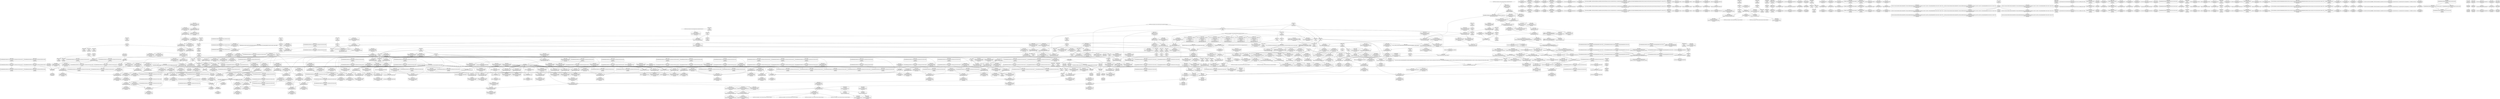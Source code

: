 digraph {
	CE0x519c230 [shape=record,shape=Mrecord,label="{CE0x519c230|cred_has_capability:tmp32|security/selinux/hooks.c,1586|*SummSource*}"]
	CE0x519a0a0 [shape=record,shape=Mrecord,label="{CE0x519a0a0|i32_-22|*Constant*}"]
	CE0x5176510 [shape=record,shape=Mrecord,label="{CE0x5176510|selinux_capable:tmp10|security/selinux/hooks.c,2012|*SummSink*}"]
	CE0x5166690 [shape=record,shape=Mrecord,label="{CE0x5166690|COLLAPSED:_CMRE:_elem_0:default:}"]
	CE0x50ec8f0 [shape=record,shape=Mrecord,label="{CE0x50ec8f0|selinux_vm_enough_memory:call|security/selinux/hooks.c,2088|*SummSink*}"]
	CE0x51966f0 [shape=record,shape=Mrecord,label="{CE0x51966f0|cred_has_capability:tmp25|security/selinux/hooks.c,1582|*SummSink*}"]
	CE0x5119820 [shape=record,shape=Mrecord,label="{CE0x5119820|i32_78|*Constant*}"]
	CE0x5123520 [shape=record,shape=Mrecord,label="{CE0x5123520|selinux_vm_enough_memory:tmp2}"]
	CE0x518e460 [shape=record,shape=Mrecord,label="{CE0x518e460|i64*_null|*Constant*|*SummSource*}"]
	"CONST[source:0(mediator),value:0(static)][purpose:{operation}][SnkIdx:7]"
	CE0x511d0c0 [shape=record,shape=Mrecord,label="{CE0x511d0c0|GLOBAL:__llvm_gcov_ctr160|Global_var:__llvm_gcov_ctr160|*SummSource*}"]
	CE0x50fba80 [shape=record,shape=Mrecord,label="{CE0x50fba80|i64*_getelementptr_inbounds_(_14_x_i64_,_14_x_i64_*___llvm_gcov_ctr160,_i64_0,_i64_0)|*Constant*|*SummSource*}"]
	CE0x51113d0 [shape=record,shape=Mrecord,label="{CE0x51113d0|cred_has_capability:sw.epilog}"]
	CE0x514f420 [shape=record,shape=Mrecord,label="{CE0x514f420|selinux_capable:retval.0|*SummSink*}"]
	CE0x5185940 [shape=record,shape=Mrecord,label="{CE0x5185940|i64**_getelementptr_inbounds_(_3_x_i64*_,_3_x_i64*_*___llvm_gcda_edge_table144,_i64_0,_i64_1)|*Constant*}"]
	CE0x5105c90 [shape=record,shape=Mrecord,label="{CE0x5105c90|GLOBAL:get_current|*Constant*|*SummSink*}"]
	CE0x5119d80 [shape=record,shape=Mrecord,label="{CE0x5119d80|selinux_vm_enough_memory:tobool|security/selinux/hooks.c,2088|*SummSink*}"]
	CE0x516af00 [shape=record,shape=Mrecord,label="{CE0x516af00|cred_has_capability:cmp|security/selinux/hooks.c,1580|*SummSource*}"]
	CE0x5111600 [shape=record,shape=Mrecord,label="{CE0x5111600|cred_has_capability:if.end|*SummSource*}"]
	CE0x51104d0 [shape=record,shape=Mrecord,label="{CE0x51104d0|cred_sid:tmp|*SummSource*}"]
	CE0x5111d80 [shape=record,shape=Mrecord,label="{CE0x5111d80|cred_has_capability:tmp18|security/selinux/hooks.c,1580|*SummSource*}"]
	CE0x51834f0 [shape=record,shape=Mrecord,label="{CE0x51834f0|cred_has_capability:sw.bb}"]
	CE0x510e840 [shape=record,shape=Mrecord,label="{CE0x510e840|GLOBAL:cap_capable|*Constant*}"]
	CE0x5193030 [shape=record,shape=Mrecord,label="{CE0x5193030|avc_audit:requested|Function::avc_audit&Arg::requested::|*SummSink*}"]
	CE0x51acce0 [shape=record,shape=Mrecord,label="{CE0x51acce0|GLOBAL:__llvm_gcov_global_state_pred145|Global_var:__llvm_gcov_global_state_pred145|*SummSource*}"]
	CE0x512c370 [shape=record,shape=Mrecord,label="{CE0x512c370|selinux_capable:tmp7|security/selinux/hooks.c,2009|*SummSource*}"]
	CE0x5168800 [shape=record,shape=Mrecord,label="{CE0x5168800|avc_has_perm_noaudit:entry}"]
	CE0x5102820 [shape=record,shape=Mrecord,label="{CE0x5102820|i64*_getelementptr_inbounds_(_6_x_i64_,_6_x_i64_*___llvm_gcov_ctr142,_i64_0,_i64_4)|*Constant*|*SummSource*}"]
	CE0x5186fa0 [shape=record,shape=Mrecord,label="{CE0x5186fa0|__llvm_gcov_indirect_counter_increment:entry|*SummSource*}"]
	CE0x519b200 [shape=record,shape=Mrecord,label="{CE0x519b200|cred_has_capability:retval.0}"]
	CE0x51a0e30 [shape=record,shape=Mrecord,label="{CE0x51a0e30|cred_has_capability:do.end}"]
	CE0x51a7850 [shape=record,shape=Mrecord,label="{CE0x51a7850|_call_void_asm_sideeffect_1:_09ud2_0A.pushsection___bug_table,_22a_22_0A2:_09.long_1b_-_2b,_$_0:c_-_2b_0A_09.word_$_1:c_,_0_0A_09.org_2b+$_2:c_0A.popsection_,_i,i,i,_dirflag_,_fpsr_,_flags_(i8*_getelementptr_inbounds_(_25_x_i8_,_25_x_i8_*_.str3,_i32_0,_i32_0),_i32_1575,_i64_12)_#3,_!dbg_!27737,_!srcloc_!27740|security/selinux/hooks.c,1575|*SummSource*}"]
	CE0x510c340 [shape=record,shape=Mrecord,label="{CE0x510c340|_ret_i32_%retval.0,_!dbg_!27725|security/selinux/hooks.c,2012}"]
	CE0x5103860 [shape=record,shape=Mrecord,label="{CE0x5103860|selinux_vm_enough_memory:cmp|security/selinux/hooks.c,2090|*SummSource*}"]
	CE0x518da20 [shape=record,shape=Mrecord,label="{CE0x518da20|GLOBAL:cred_sid|*Constant*}"]
	CE0x5103f30 [shape=record,shape=Mrecord,label="{CE0x5103f30|i64_11|*Constant*}"]
	CE0x5172ea0 [shape=record,shape=Mrecord,label="{CE0x5172ea0|i64*_getelementptr_inbounds_(_21_x_i64_,_21_x_i64_*___llvm_gcov_ctr143,_i64_0,_i64_9)|*Constant*|*SummSource*}"]
	CE0x50f1ed0 [shape=record,shape=Mrecord,label="{CE0x50f1ed0|selinux_vm_enough_memory:if.end}"]
	CE0x50f9d90 [shape=record,shape=Mrecord,label="{CE0x50f9d90|selinux_vm_enough_memory:if.then5}"]
	CE0x51459e0 [shape=record,shape=Mrecord,label="{CE0x51459e0|_ret_i32_%tmp6,_!dbg_!27716|security/selinux/hooks.c,197|*SummSource*}"]
	CE0x51aa640 [shape=record,shape=Mrecord,label="{CE0x51aa640|cred_has_capability:tmp7|security/selinux/hooks.c,1574}"]
	CE0x5115b40 [shape=record,shape=Mrecord,label="{CE0x5115b40|selinux_vm_enough_memory:tmp19|security/selinux/hooks.c,2088}"]
	CE0x51a7240 [shape=record,shape=Mrecord,label="{CE0x51a7240|cred_has_capability:tmp9|security/selinux/hooks.c,1575}"]
	CE0x5127fe0 [shape=record,shape=Mrecord,label="{CE0x5127fe0|selinux_vm_enough_memory:mm|Function::selinux_vm_enough_memory&Arg::mm::}"]
	CE0x5102340 [shape=record,shape=Mrecord,label="{CE0x5102340|selinux_vm_enough_memory:entry|*SummSource*}"]
	CE0x5168460 [shape=record,shape=Mrecord,label="{CE0x5168460|cred_has_capability:call7|security/selinux/hooks.c,1579|*SummSink*}"]
	CE0x514d710 [shape=record,shape=Mrecord,label="{CE0x514d710|cred_has_capability:if.then9}"]
	CE0x5164d20 [shape=record,shape=Mrecord,label="{CE0x5164d20|cred_sid:tmp|*SummSink*}"]
	CE0x51986e0 [shape=record,shape=Mrecord,label="{CE0x51986e0|i64*_getelementptr_inbounds_(_21_x_i64_,_21_x_i64_*___llvm_gcov_ctr143,_i64_0,_i64_18)|*Constant*|*SummSink*}"]
	CE0x50fb0e0 [shape=record,shape=Mrecord,label="{CE0x50fb0e0|selinux_vm_enough_memory:land.lhs.true|*SummSource*}"]
	CE0x5167e80 [shape=record,shape=Mrecord,label="{CE0x5167e80|cred_has_capability:sclass.0|*SummSource*}"]
	CE0x510c1d0 [shape=record,shape=Mrecord,label="{CE0x510c1d0|selinux_capable:audit|Function::selinux_capable&Arg::audit::|*SummSink*}"]
	CE0x5102c60 [shape=record,shape=Mrecord,label="{CE0x5102c60|selinux_vm_enough_memory:cred|security/selinux/hooks.c,2088|*SummSink*}"]
	CE0x512ba60 [shape=record,shape=Mrecord,label="{CE0x512ba60|selinux_capable:tmp|*SummSource*}"]
	CE0x51003d0 [shape=record,shape=Mrecord,label="{CE0x51003d0|i64*_getelementptr_inbounds_(_14_x_i64_,_14_x_i64_*___llvm_gcov_ctr160,_i64_0,_i64_13)|*Constant*}"]
	CE0x51a7020 [shape=record,shape=Mrecord,label="{CE0x51a7020|cred_has_capability:tmp8|security/selinux/hooks.c,1575|*SummSink*}"]
	CE0x5196c10 [shape=record,shape=Mrecord,label="{CE0x5196c10|i64*_getelementptr_inbounds_(_21_x_i64_,_21_x_i64_*___llvm_gcov_ctr143,_i64_0,_i64_17)|*Constant*}"]
	CE0x5146d70 [shape=record,shape=Mrecord,label="{CE0x5146d70|get_current:tmp3|*SummSink*}"]
	CE0x5169a90 [shape=record,shape=Mrecord,label="{CE0x5169a90|avc_has_perm_noaudit:requested|Function::avc_has_perm_noaudit&Arg::requested::}"]
	CE0x5110220 [shape=record,shape=Mrecord,label="{CE0x5110220|i64*_getelementptr_inbounds_(_6_x_i64_,_6_x_i64_*___llvm_gcov_ctr142,_i64_0,_i64_3)|*Constant*|*SummSource*}"]
	CE0x51a0720 [shape=record,shape=Mrecord,label="{CE0x51a0720|i32_5|*Constant*|*SummSource*}"]
	CE0x516c2d0 [shape=record,shape=Mrecord,label="{CE0x516c2d0|cred_has_capability:call8|security/selinux/hooks.c,1581}"]
	CE0x5148f90 [shape=record,shape=Mrecord,label="{CE0x5148f90|cred_sid:tmp3}"]
	CE0x51210d0 [shape=record,shape=Mrecord,label="{CE0x51210d0|i32_2088|*Constant*|*SummSink*}"]
	CE0x518e8b0 [shape=record,shape=Mrecord,label="{CE0x518e8b0|cred_has_capability:tmp4|security/selinux/hooks.c,1570|*SummSource*}"]
	CE0x51693c0 [shape=record,shape=Mrecord,label="{CE0x51693c0|avc_has_perm_noaudit:tsid|Function::avc_has_perm_noaudit&Arg::tsid::}"]
	CE0x516c930 [shape=record,shape=Mrecord,label="{CE0x516c930|GLOBAL:avc_audit|*Constant*|*SummSource*}"]
	CE0x519e8a0 [shape=record,shape=Mrecord,label="{CE0x519e8a0|cred_has_capability:do.end|*SummSink*}"]
	CE0x5110c00 [shape=record,shape=Mrecord,label="{CE0x5110c00|get_current:tmp4|./arch/x86/include/asm/current.h,14|*SummSource*}"]
	CE0x519be10 [shape=record,shape=Mrecord,label="{CE0x519be10|i64*_getelementptr_inbounds_(_21_x_i64_,_21_x_i64_*___llvm_gcov_ctr143,_i64_0,_i64_20)|*Constant*}"]
	CE0x5123410 [shape=record,shape=Mrecord,label="{CE0x5123410|selinux_capable:ns|Function::selinux_capable&Arg::ns::}"]
	CE0x51a0f10 [shape=record,shape=Mrecord,label="{CE0x51a0f10|cred_has_capability:do.end|*SummSource*}"]
	CE0x5175890 [shape=record,shape=Mrecord,label="{CE0x5175890|_ret_i32_%retval.0,_!dbg_!27765|security/selinux/hooks.c,1586|*SummSink*}"]
	CE0x5103070 [shape=record,shape=Mrecord,label="{CE0x5103070|_ret_i32_%retval.0,_!dbg_!27725|security/selinux/hooks.c,2012|*SummSource*}"]
	CE0x514ef40 [shape=record,shape=Mrecord,label="{CE0x514ef40|selinux_capable:tmp10|security/selinux/hooks.c,2012}"]
	CE0x512a080 [shape=record,shape=Mrecord,label="{CE0x512a080|selinux_capable:tmp8|security/selinux/hooks.c,2011|*SummSource*}"]
	CE0x51488b0 [shape=record,shape=Mrecord,label="{CE0x51488b0|cred_sid:cred|Function::cred_sid&Arg::cred::|*SummSource*}"]
	CE0x518ebc0 [shape=record,shape=Mrecord,label="{CE0x518ebc0|cred_has_capability:tmp4|security/selinux/hooks.c,1570|*SummSink*}"]
	CE0x51368d0 [shape=record,shape=Mrecord,label="{CE0x51368d0|selinux_vm_enough_memory:tobool1|security/selinux/hooks.c,2088|*SummSink*}"]
	CE0x5174e90 [shape=record,shape=Mrecord,label="{CE0x5174e90|cred_has_capability:cap|Function::cred_has_capability&Arg::cap::}"]
	CE0x5124e80 [shape=record,shape=Mrecord,label="{CE0x5124e80|selinux_vm_enough_memory:tmp24|security/selinux/hooks.c,2091}"]
	CE0x5146820 [shape=record,shape=Mrecord,label="{CE0x5146820|GLOBAL:current_task|Global_var:current_task|*SummSource*}"]
	CE0x514efb0 [shape=record,shape=Mrecord,label="{CE0x514efb0|selinux_capable:tmp10|security/selinux/hooks.c,2012|*SummSource*}"]
	CE0x519ff70 [shape=record,shape=Mrecord,label="{CE0x519ff70|cred_has_capability:do.end6}"]
	CE0x510eba0 [shape=record,shape=Mrecord,label="{CE0x510eba0|i32_31|*Constant*}"]
	CE0x5199f20 [shape=record,shape=Mrecord,label="{CE0x5199f20|cred_has_capability:tmp30|security/selinux/hooks.c,1585|*SummSink*}"]
	CE0x5145c50 [shape=record,shape=Mrecord,label="{CE0x5145c50|cred_has_capability:and|security/selinux/hooks.c,1559|*SummSource*}"]
	CE0x5100bc0 [shape=record,shape=Mrecord,label="{CE0x5100bc0|selinux_capable:tmp5|security/selinux/hooks.c,2008}"]
	CE0x518ee90 [shape=record,shape=Mrecord,label="{CE0x518ee90|cred_has_capability:tmp5|security/selinux/hooks.c,1570}"]
	CE0x51192a0 [shape=record,shape=Mrecord,label="{CE0x51192a0|selinux_vm_enough_memory:tmp22|security/selinux/hooks.c,2090|*SummSink*}"]
	CE0x5103df0 [shape=record,shape=Mrecord,label="{CE0x5103df0|selinux_vm_enough_memory:tmp21|security/selinux/hooks.c,2090}"]
	CE0x512d640 [shape=record,shape=Mrecord,label="{CE0x512d640|cred_sid:security|security/selinux/hooks.c,196|*SummSource*}"]
	CE0x517c990 [shape=record,shape=Mrecord,label="{CE0x517c990|cred_sid:tmp5|security/selinux/hooks.c,196|*SummSink*}"]
	CE0x5173bb0 [shape=record,shape=Mrecord,label="{CE0x5173bb0|cred_has_capability:tmp12|security/selinux/hooks.c,1575|*SummSink*}"]
	CE0x518c850 [shape=record,shape=Mrecord,label="{CE0x518c850|i64**_getelementptr_inbounds_(_3_x_i64*_,_3_x_i64*_*___llvm_gcda_edge_table144,_i64_0,_i64_1)|*Constant*|*SummSink*}"]
	CE0x516f300 [shape=record,shape=Mrecord,label="{CE0x516f300|cred_has_capability:tmp3|security/selinux/hooks.c,1567}"]
	CE0x51748a0 [shape=record,shape=Mrecord,label="{CE0x51748a0|_ret_i32_%retval.0,_!dbg_!27765|security/selinux/hooks.c,1586}"]
	CE0x5148f20 [shape=record,shape=Mrecord,label="{CE0x5148f20|cred_sid:tmp2|*SummSink*}"]
	CE0x511c140 [shape=record,shape=Mrecord,label="{CE0x511c140|selinux_vm_enough_memory:tmp15|security/selinux/hooks.c,2088}"]
	CE0x5176c10 [shape=record,shape=Mrecord,label="{CE0x5176c10|i64*_getelementptr_inbounds_(_2_x_i64_,_2_x_i64_*___llvm_gcov_ctr98,_i64_0,_i64_0)|*Constant*|*SummSink*}"]
	CE0x5167010 [shape=record,shape=Mrecord,label="{CE0x5167010|cred_has_capability:tmp17|security/selinux/hooks.c,1576|*SummSource*}"]
	CE0x51965b0 [shape=record,shape=Mrecord,label="{CE0x51965b0|cred_has_capability:tmp25|security/selinux/hooks.c,1582|*SummSource*}"]
	CE0x511e4f0 [shape=record,shape=Mrecord,label="{CE0x511e4f0|selinux_vm_enough_memory:call4|security/selinux/hooks.c,2088|*SummSource*}"]
	CE0x512fe20 [shape=record,shape=Mrecord,label="{CE0x512fe20|selinux_vm_enough_memory:tmp6|security/selinux/hooks.c,2088|*SummSource*}"]
	CE0x51099b0 [shape=record,shape=Mrecord,label="{CE0x51099b0|selinux_vm_enough_memory:tmp18|security/selinux/hooks.c,2088|*SummSource*}"]
	CE0x517c150 [shape=record,shape=Mrecord,label="{CE0x517c150|cred_sid:tmp4|*LoadInst*|security/selinux/hooks.c,196|*SummSink*}"]
	CE0x51072b0 [shape=record,shape=Mrecord,label="{CE0x51072b0|selinux_vm_enough_memory:tmp3|*SummSink*}"]
	CE0x51006d0 [shape=record,shape=Mrecord,label="{CE0x51006d0|i64*_getelementptr_inbounds_(_14_x_i64_,_14_x_i64_*___llvm_gcov_ctr160,_i64_0,_i64_13)|*Constant*|*SummSink*}"]
	CE0x517d9f0 [shape=record,shape=Mrecord,label="{CE0x517d9f0|cred_has_capability:cap1|security/selinux/hooks.c,1563}"]
	CE0x51aaee0 [shape=record,shape=Mrecord,label="{CE0x51aaee0|i64**_getelementptr_inbounds_(_3_x_i64*_,_3_x_i64*_*___llvm_gcda_edge_table144,_i64_0,_i64_0)|*Constant*|*SummSink*}"]
	CE0x5189180 [shape=record,shape=Mrecord,label="{CE0x5189180|__llvm_gcov_indirect_counter_increment:bb4|*SummSource*}"]
	CE0x519c110 [shape=record,shape=Mrecord,label="{CE0x519c110|i64*_getelementptr_inbounds_(_21_x_i64_,_21_x_i64_*___llvm_gcov_ctr143,_i64_0,_i64_20)|*Constant*|*SummSource*}"]
	CE0x512fd40 [shape=record,shape=Mrecord,label="{CE0x512fd40|selinux_vm_enough_memory:tmp6|security/selinux/hooks.c,2088}"]
	CE0x512b280 [shape=record,shape=Mrecord,label="{CE0x512b280|selinux_capable:if.then|*SummSink*}"]
	CE0x50fd790 [shape=record,shape=Mrecord,label="{CE0x50fd790|selinux_capable:bb}"]
	CE0x4b6baf0 [shape=record,shape=Mrecord,label="{CE0x4b6baf0|i1_true|*Constant*|*SummSink*}"]
	CE0x5174bf0 [shape=record,shape=Mrecord,label="{CE0x5174bf0|cred_has_capability:cred|Function::cred_has_capability&Arg::cred::|*SummSink*}"]
	CE0x518d260 [shape=record,shape=Mrecord,label="{CE0x518d260|cred_has_capability:shr|security/selinux/hooks.c,1565|*SummSink*}"]
	CE0x510be50 [shape=record,shape=Mrecord,label="{CE0x510be50|selinux_capable:cap|Function::selinux_capable&Arg::cap::|*SummSink*}"]
	CE0x5198630 [shape=record,shape=Mrecord,label="{CE0x5198630|i64*_getelementptr_inbounds_(_21_x_i64_,_21_x_i64_*___llvm_gcov_ctr143,_i64_0,_i64_18)|*Constant*|*SummSource*}"]
	CE0x5145210 [shape=record,shape=Mrecord,label="{CE0x5145210|cred_has_capability:if.end10|*SummSink*}"]
	CE0x50fa390 [shape=record,shape=Mrecord,label="{CE0x50fa390|COLLAPSED:_GCMRE___llvm_gcov_ctr160_internal_global_14_x_i64_zeroinitializer:_elem_0:default:}"]
	CE0x5173290 [shape=record,shape=Mrecord,label="{CE0x5173290|i64*_getelementptr_inbounds_(_21_x_i64_,_21_x_i64_*___llvm_gcov_ctr143,_i64_0,_i64_9)|*Constant*|*SummSink*}"]
	CE0x516bae0 [shape=record,shape=Mrecord,label="{CE0x516bae0|cred_has_capability:tmp20|security/selinux/hooks.c,1580|*SummSource*}"]
	CE0x5169120 [shape=record,shape=Mrecord,label="{CE0x5169120|avc_has_perm_noaudit:ssid|Function::avc_has_perm_noaudit&Arg::ssid::|*SummSink*}"]
	CE0x5173d80 [shape=record,shape=Mrecord,label="{CE0x5173d80|cred_has_capability:tmp13|security/selinux/hooks.c,1575}"]
	CE0x517b740 [shape=record,shape=Mrecord,label="{CE0x517b740|cred_sid:tmp4|*LoadInst*|security/selinux/hooks.c,196}"]
	CE0x5174f00 [shape=record,shape=Mrecord,label="{CE0x5174f00|cred_has_capability:cap|Function::cred_has_capability&Arg::cap::|*SummSource*}"]
	CE0x5116440 [shape=record,shape=Mrecord,label="{CE0x5116440|_call_void_mcount()_#3}"]
	CE0x50f5b50 [shape=record,shape=Mrecord,label="{CE0x50f5b50|selinux_vm_enough_memory:tmp17|security/selinux/hooks.c,2088}"]
	CE0x50ecf20 [shape=record,shape=Mrecord,label="{CE0x50ecf20|selinux_vm_enough_memory:bb}"]
	CE0x5106080 [shape=record,shape=Mrecord,label="{CE0x5106080|i32_0|*Constant*}"]
	CE0x512d430 [shape=record,shape=Mrecord,label="{CE0x512d430|cred_has_capability:tmp2|security/selinux/hooks.c,1567|*SummSource*}"]
	CE0x51656e0 [shape=record,shape=Mrecord,label="{CE0x51656e0|get_current:tmp|*SummSink*}"]
	CE0x5182c50 [shape=record,shape=Mrecord,label="{CE0x5182c50|i64_2|*Constant*}"]
	CE0x5100820 [shape=record,shape=Mrecord,label="{CE0x5100820|selinux_vm_enough_memory:tmp27|security/selinux/hooks.c,2093}"]
	CE0x512a850 [shape=record,shape=Mrecord,label="{CE0x512a850|cred_has_capability:shl|security/selinux/hooks.c,1559}"]
	CE0x5186850 [shape=record,shape=Mrecord,label="{CE0x5186850|GLOBAL:__llvm_gcov_indirect_counter_increment|*Constant*|*SummSource*}"]
	CE0x5196330 [shape=record,shape=Mrecord,label="{CE0x5196330|cred_has_capability:tmp25|security/selinux/hooks.c,1582}"]
	CE0x51661e0 [shape=record,shape=Mrecord,label="{CE0x51661e0|i64*_getelementptr_inbounds_(_2_x_i64_,_2_x_i64_*___llvm_gcov_ctr131,_i64_0,_i64_0)|*Constant*|*SummSink*}"]
	CE0x51462c0 [shape=record,shape=Mrecord,label="{CE0x51462c0|i64*_getelementptr_inbounds_(_2_x_i64_,_2_x_i64_*___llvm_gcov_ctr98,_i64_0,_i64_1)|*Constant*|*SummSource*}"]
	CE0x5188a90 [shape=record,shape=Mrecord,label="{CE0x5188a90|i64*_getelementptr_inbounds_(_21_x_i64_,_21_x_i64_*___llvm_gcov_ctr143,_i64_0,_i64_0)|*Constant*|*SummSink*}"]
	CE0x512ddf0 [shape=record,shape=Mrecord,label="{CE0x512ddf0|i32_22|*Constant*|*SummSink*}"]
	CE0x517a140 [shape=record,shape=Mrecord,label="{CE0x517a140|cred_has_capability:tmp14|security/selinux/hooks.c,1575|*SummSource*}"]
	CE0x5111c70 [shape=record,shape=Mrecord,label="{CE0x5111c70|cred_has_capability:tmp18|security/selinux/hooks.c,1580}"]
	CE0x516c120 [shape=record,shape=Mrecord,label="{CE0x516c120|cred_has_capability:tmp21|security/selinux/hooks.c,1580|*SummSink*}"]
	CE0x510ff30 [shape=record,shape=Mrecord,label="{CE0x510ff30|i64*_getelementptr_inbounds_(_6_x_i64_,_6_x_i64_*___llvm_gcov_ctr142,_i64_0,_i64_3)|*Constant*}"]
	CE0x50f9f70 [shape=record,shape=Mrecord,label="{CE0x50f9f70|selinux_vm_enough_memory:tmp1|*SummSource*}"]
	CE0x510fca0 [shape=record,shape=Mrecord,label="{CE0x510fca0|get_current:tmp|*SummSource*}"]
	CE0x51108a0 [shape=record,shape=Mrecord,label="{CE0x51108a0|selinux_capable:tmp2|security/selinux/hooks.c,2008|*SummSource*}"]
	CE0x5148670 [shape=record,shape=Mrecord,label="{CE0x5148670|i64*_getelementptr_inbounds_(_2_x_i64_,_2_x_i64_*___llvm_gcov_ctr131,_i64_0,_i64_1)|*Constant*|*SummSink*}"]
	CE0x51ab7e0 [shape=record,shape=Mrecord,label="{CE0x51ab7e0|i64*_null|*Constant*}"]
	CE0x50ed940 [shape=record,shape=Mrecord,label="{CE0x50ed940|selinux_vm_enough_memory:tmp|*SummSink*}"]
	CE0x514f6b0 [shape=record,shape=Mrecord,label="{CE0x514f6b0|i64*_getelementptr_inbounds_(_6_x_i64_,_6_x_i64_*___llvm_gcov_ctr142,_i64_0,_i64_5)|*Constant*|*SummSource*}"]
	CE0x51960b0 [shape=record,shape=Mrecord,label="{CE0x51960b0|cred_has_capability:tmp24|security/selinux/hooks.c,1582|*SummSource*}"]
	CE0x5104e20 [shape=record,shape=Mrecord,label="{CE0x5104e20|GLOBAL:selinux_capable|*Constant*}"]
	CE0x5101240 [shape=record,shape=Mrecord,label="{CE0x5101240|selinux_vm_enough_memory:if.end6|*SummSource*}"]
	CE0x510bc40 [shape=record,shape=Mrecord,label="{CE0x510bc40|selinux_capable:audit|Function::selinux_capable&Arg::audit::}"]
	CE0x51a6e30 [shape=record,shape=Mrecord,label="{CE0x51a6e30|cred_has_capability:tmp8|security/selinux/hooks.c,1575|*SummSource*}"]
	CE0x518e630 [shape=record,shape=Mrecord,label="{CE0x518e630|__llvm_gcov_indirect_counter_increment:tmp5}"]
	CE0x51a85b0 [shape=record,shape=Mrecord,label="{CE0x51a85b0|avc_audit:ssid|Function::avc_audit&Arg::ssid::|*SummSink*}"]
	CE0x5175a20 [shape=record,shape=Mrecord,label="{CE0x5175a20|i64*_getelementptr_inbounds_(_6_x_i64_,_6_x_i64_*___llvm_gcov_ctr142,_i64_0,_i64_5)|*Constant*}"]
	CE0x50fad70 [shape=record,shape=Mrecord,label="{CE0x50fad70|i32_0|*Constant*|*SummSource*}"]
	CE0x5194780 [shape=record,shape=Mrecord,label="{CE0x5194780|cred_has_capability:tobool|security/selinux/hooks.c,1582|*SummSource*}"]
	CE0x50ff370 [shape=record,shape=Mrecord,label="{CE0x50ff370|selinux_capable:tmp1}"]
	CE0x518d870 [shape=record,shape=Mrecord,label="{CE0x518d870|_call_void_mcount()_#3}"]
	CE0x512d3c0 [shape=record,shape=Mrecord,label="{CE0x512d3c0|cred_has_capability:tmp2|security/selinux/hooks.c,1567}"]
	CE0x51aaf50 [shape=record,shape=Mrecord,label="{CE0x51aaf50|i64*_getelementptr_inbounds_(_21_x_i64_,_21_x_i64_*___llvm_gcov_ctr143,_i64_0,_i64_6)|*Constant*|*SummSink*}"]
	CE0x5108450 [shape=record,shape=Mrecord,label="{CE0x5108450|selinux_vm_enough_memory:cap_sys_admin.0|*SummSource*}"]
	CE0x5112ab0 [shape=record,shape=Mrecord,label="{CE0x5112ab0|selinux_capable:tmp9|security/selinux/hooks.c,2011|*SummSource*}"]
	CE0x519c820 [shape=record,shape=Mrecord,label="{CE0x519c820|cred_has_capability:ad|security/selinux/hooks.c, 1555|*SummSink*}"]
	CE0x51aba40 [shape=record,shape=Mrecord,label="{CE0x51aba40|i64*_getelementptr_inbounds_(_21_x_i64_,_21_x_i64_*___llvm_gcov_ctr143,_i64_0,_i64_7)|*Constant*|*SummSource*}"]
	CE0x51a71d0 [shape=record,shape=Mrecord,label="{CE0x51a71d0|_call_void_asm_sideeffect_1:_09ud2_0A.pushsection___bug_table,_22a_22_0A2:_09.long_1b_-_2b,_$_0:c_-_2b_0A_09.word_$_1:c_,_0_0A_09.org_2b+$_2:c_0A.popsection_,_i,i,i,_dirflag_,_fpsr_,_flags_(i8*_getelementptr_inbounds_(_25_x_i8_,_25_x_i8_*_.str3,_i32_0,_i32_0),_i32_1575,_i64_12)_#3,_!dbg_!27737,_!srcloc_!27740|security/selinux/hooks.c,1575}"]
	CE0x50fa2e0 [shape=record,shape=Mrecord,label="{CE0x50fa2e0|i64_3|*Constant*|*SummSink*}"]
	CE0x50fc620 [shape=record,shape=Mrecord,label="{CE0x50fc620|selinux_vm_enough_memory:tmp11|security/selinux/hooks.c,2088|*SummSource*}"]
	CE0x514eb40 [shape=record,shape=Mrecord,label="{CE0x514eb40|cred_has_capability:do.body4|*SummSink*}"]
	CE0x51acdb0 [shape=record,shape=Mrecord,label="{CE0x51acdb0|GLOBAL:__llvm_gcov_global_state_pred145|Global_var:__llvm_gcov_global_state_pred145|*SummSink*}"]
	CE0x5195700 [shape=record,shape=Mrecord,label="{CE0x5195700|cred_has_capability:tmp22|security/selinux/hooks.c,1582|*SummSource*}"]
	CE0x5106540 [shape=record,shape=Mrecord,label="{CE0x5106540|i64*_getelementptr_inbounds_(_14_x_i64_,_14_x_i64_*___llvm_gcov_ctr160,_i64_0,_i64_9)|*Constant*}"]
	CE0x511cba0 [shape=record,shape=Mrecord,label="{CE0x511cba0|i64*_getelementptr_inbounds_(_14_x_i64_,_14_x_i64_*___llvm_gcov_ctr160,_i64_0,_i64_6)|*Constant*}"]
	CE0x517e3b0 [shape=record,shape=Mrecord,label="{CE0x517e3b0|__llvm_gcov_indirect_counter_increment:tmp2|*SummSource*}"]
	CE0x50ed6b0 [shape=record,shape=Mrecord,label="{CE0x50ed6b0|selinux_vm_enough_memory:if.then5|*SummSource*}"]
	CE0x5115fe0 [shape=record,shape=Mrecord,label="{CE0x5115fe0|_ret_void|*SummSource*}"]
	CE0x5182d00 [shape=record,shape=Mrecord,label="{CE0x5182d00|selinux_capable:tobool|security/selinux/hooks.c,2008|*SummSource*}"]
	CE0x50fa5a0 [shape=record,shape=Mrecord,label="{CE0x50fa5a0|selinux_vm_enough_memory:tobool|security/selinux/hooks.c,2088|*SummSource*}"]
	CE0x514c310 [shape=record,shape=Mrecord,label="{CE0x514c310|selinux_capable:call|security/selinux/hooks.c,2007|*SummSource*}"]
	CE0x5112130 [shape=record,shape=Mrecord,label="{CE0x5112130|GLOBAL:__llvm_gcov_ctr143|Global_var:__llvm_gcov_ctr143}"]
	CE0x50fb9d0 [shape=record,shape=Mrecord,label="{CE0x50fb9d0|selinux_vm_enough_memory:tmp1|*SummSink*}"]
	CE0x514fb20 [shape=record,shape=Mrecord,label="{CE0x514fb20|i64*_getelementptr_inbounds_(_6_x_i64_,_6_x_i64_*___llvm_gcov_ctr142,_i64_0,_i64_3)|*Constant*|*SummSink*}"]
	CE0x50fc070 [shape=record,shape=Mrecord,label="{CE0x50fc070|selinux_vm_enough_memory:tmp3}"]
	CE0x5137b00 [shape=record,shape=Mrecord,label="{CE0x5137b00|i64_5|*Constant*|*SummSource*}"]
	CE0x5194030 [shape=record,shape=Mrecord,label="{CE0x5194030|_ret_i32_%retval.0,_!dbg_!27732|security/selinux/include/avc.h,142|*SummSource*}"]
	CE0x5105ad0 [shape=record,shape=Mrecord,label="{CE0x5105ad0|GLOBAL:get_current|*Constant*|*SummSource*}"]
	CE0x5181f90 [shape=record,shape=Mrecord,label="{CE0x5181f90|GLOBAL:printk|*Constant*}"]
	CE0x5169930 [shape=record,shape=Mrecord,label="{CE0x5169930|avc_has_perm_noaudit:tclass|Function::avc_has_perm_noaudit&Arg::tclass::|*SummSink*}"]
	CE0x5193b90 [shape=record,shape=Mrecord,label="{CE0x5193b90|avc_audit:a|Function::avc_audit&Arg::a::|*SummSource*}"]
	CE0x5167ce0 [shape=record,shape=Mrecord,label="{CE0x5167ce0|i16_4|*Constant*|*SummSink*}"]
	CE0x519d3c0 [shape=record,shape=Mrecord,label="{CE0x519d3c0|cred_has_capability:call3|security/selinux/hooks.c,1573|*SummSource*}"]
	CE0x50f3d40 [shape=record,shape=Mrecord,label="{CE0x50f3d40|selinux_vm_enough_memory:if.end|*SummSink*}"]
	CE0x518da90 [shape=record,shape=Mrecord,label="{CE0x518da90|_call_void_mcount()_#3|*SummSource*}"]
	CE0x5100ef0 [shape=record,shape=Mrecord,label="{CE0x5100ef0|selinux_capable:tmp5|security/selinux/hooks.c,2008|*SummSink*}"]
	"CONST[source:0(mediator),value:2(dynamic)][purpose:{object}][SnkIdx:1]"
	CE0x5118e30 [shape=record,shape=Mrecord,label="{CE0x5118e30|selinux_vm_enough_memory:tmp22|security/selinux/hooks.c,2090}"]
	CE0x5106f60 [shape=record,shape=Mrecord,label="{CE0x5106f60|get_current:tmp1}"]
	CE0x512beb0 [shape=record,shape=Mrecord,label="{CE0x512beb0|selinux_capable:tmp6|security/selinux/hooks.c,2009|*SummSink*}"]
	CE0x5189560 [shape=record,shape=Mrecord,label="{CE0x5189560|i64**_getelementptr_inbounds_(_3_x_i64*_,_3_x_i64*_*___llvm_gcda_edge_table144,_i64_0,_i64_2)|*Constant*|*SummSource*}"]
	CE0x512e230 [shape=record,shape=Mrecord,label="{CE0x512e230|cred_has_capability:call|security/selinux/hooks.c,1558|*SummSink*}"]
	CE0x517b7b0 [shape=record,shape=Mrecord,label="{CE0x517b7b0|cred_sid:security|security/selinux/hooks.c,196|*SummSink*}"]
	CE0x5165650 [shape=record,shape=Mrecord,label="{CE0x5165650|COLLAPSED:_GCMRE___llvm_gcov_ctr98_internal_global_2_x_i64_zeroinitializer:_elem_0:default:}"]
	CE0x50fe3c0 [shape=record,shape=Mrecord,label="{CE0x50fe3c0|selinux_vm_enough_memory:tobool|security/selinux/hooks.c,2088}"]
	CE0x5a68430 [shape=record,shape=Mrecord,label="{CE0x5a68430|selinux_vm_enough_memory:tmp5|security/selinux/hooks.c,2088}"]
	CE0x51827e0 [shape=record,shape=Mrecord,label="{CE0x51827e0|get_current:tmp2|*SummSource*}"]
	CE0x51892e0 [shape=record,shape=Mrecord,label="{CE0x51892e0|__llvm_gcov_indirect_counter_increment:bb4|*SummSink*}"]
	CE0x5145730 [shape=record,shape=Mrecord,label="{CE0x5145730|%struct.task_struct*_(%struct.task_struct**)*_asm_movq_%gs:$_1:P_,$0_,_r,im,_dirflag_,_fpsr_,_flags_|*SummSink*}"]
	CE0x511b140 [shape=record,shape=Mrecord,label="{CE0x511b140|selinux_vm_enough_memory:entry}"]
	CE0x51207b0 [shape=record,shape=Mrecord,label="{CE0x51207b0|selinux_vm_enough_memory:tmp27|security/selinux/hooks.c,2093|*SummSink*}"]
	CE0x5145510 [shape=record,shape=Mrecord,label="{CE0x5145510|%struct.task_struct*_(%struct.task_struct**)*_asm_movq_%gs:$_1:P_,$0_,_r,im,_dirflag_,_fpsr_,_flags_}"]
	CE0x5194ed0 [shape=record,shape=Mrecord,label="{CE0x5194ed0|i64_16|*Constant*}"]
	CE0x51ad2e0 [shape=record,shape=Mrecord,label="{CE0x51ad2e0|cred_has_capability:if.then9|*SummSink*}"]
	CE0x5189ff0 [shape=record,shape=Mrecord,label="{CE0x5189ff0|cred_has_capability:tmp1}"]
	CE0x5169430 [shape=record,shape=Mrecord,label="{CE0x5169430|avc_has_perm_noaudit:tsid|Function::avc_has_perm_noaudit&Arg::tsid::|*SummSource*}"]
	CE0x51296d0 [shape=record,shape=Mrecord,label="{CE0x51296d0|selinux_capable:tmp3|security/selinux/hooks.c,2008|*SummSource*}"]
	CE0x5168650 [shape=record,shape=Mrecord,label="{CE0x5168650|GLOBAL:avc_has_perm_noaudit|*Constant*|*SummSource*}"]
	CE0x5148a20 [shape=record,shape=Mrecord,label="{CE0x5148a20|_ret_i32_%tmp6,_!dbg_!27716|security/selinux/hooks.c,197}"]
	CE0x516d300 [shape=record,shape=Mrecord,label="{CE0x516d300|avc_audit:entry|*SummSink*}"]
	CE0x517d6c0 [shape=record,shape=Mrecord,label="{CE0x517d6c0|__llvm_gcov_indirect_counter_increment:tmp1|*SummSource*}"]
	CE0x51140b0 [shape=record,shape=Mrecord,label="{CE0x51140b0|_ret_%struct.task_struct*_%tmp4,_!dbg_!27714|./arch/x86/include/asm/current.h,14|*SummSink*}"]
	CE0x5168ef0 [shape=record,shape=Mrecord,label="{CE0x5168ef0|avc_has_perm_noaudit:ssid|Function::avc_has_perm_noaudit&Arg::ssid::}"]
	CE0x51973d0 [shape=record,shape=Mrecord,label="{CE0x51973d0|cred_has_capability:tmp26|security/selinux/hooks.c,1583|*SummSource*}"]
	CE0x519f020 [shape=record,shape=Mrecord,label="{CE0x519f020|0:_i32,_4:_i32,_8:_i32,_12:_i32,_:_CMRE_12,16_|*MultipleSource*|security/selinux/hooks.c,196|*LoadInst*|security/selinux/hooks.c,196|security/selinux/hooks.c,197}"]
	CE0x5113910 [shape=record,shape=Mrecord,label="{CE0x5113910|cred_has_capability:entry|*SummSource*}"]
	CE0x517dc60 [shape=record,shape=Mrecord,label="{CE0x517dc60|__llvm_gcov_indirect_counter_increment:tmp1|*SummSink*}"]
	CE0x512aad0 [shape=record,shape=Mrecord,label="{CE0x512aad0|selinux_capable:tobool|security/selinux/hooks.c,2008|*SummSink*}"]
	CE0x511d540 [shape=record,shape=Mrecord,label="{CE0x511d540|GLOBAL:lockdep_rcu_suspicious|*Constant*|*SummSource*}"]
	CE0x51190e0 [shape=record,shape=Mrecord,label="{CE0x51190e0|selinux_vm_enough_memory:tmp22|security/selinux/hooks.c,2090|*SummSource*}"]
	CE0x512fa70 [shape=record,shape=Mrecord,label="{CE0x512fa70|cred_has_capability:do.body|*SummSink*}"]
	CE0x51024c0 [shape=record,shape=Mrecord,label="{CE0x51024c0|selinux_capable:tmp7|security/selinux/hooks.c,2009|*SummSink*}"]
	CE0x516e770 [shape=record,shape=Mrecord,label="{CE0x516e770|cred_has_capability:if.then}"]
	CE0x5169010 [shape=record,shape=Mrecord,label="{CE0x5169010|avc_has_perm_noaudit:ssid|Function::avc_has_perm_noaudit&Arg::ssid::|*SummSource*}"]
	CE0x519a240 [shape=record,shape=Mrecord,label="{CE0x519a240|cred_has_capability:tmp31|security/selinux/hooks.c,1585}"]
	CE0x512c240 [shape=record,shape=Mrecord,label="{CE0x512c240|selinux_capable:tmp7|security/selinux/hooks.c,2009}"]
	CE0x5108fd0 [shape=record,shape=Mrecord,label="{CE0x5108fd0|_call_void_mcount()_#3|*SummSink*}"]
	CE0x514bdb0 [shape=record,shape=Mrecord,label="{CE0x514bdb0|cred_has_capability:shl|security/selinux/hooks.c,1559|*SummSink*}"]
	CE0x5192e70 [shape=record,shape=Mrecord,label="{CE0x5192e70|avc_audit:requested|Function::avc_audit&Arg::requested::|*SummSource*}"]
	CE0x648f450 [shape=record,shape=Mrecord,label="{CE0x648f450|selinux_vm_enough_memory:tmp5|security/selinux/hooks.c,2088|*SummSource*}"]
	CE0x51152d0 [shape=record,shape=Mrecord,label="{CE0x51152d0|GLOBAL:selinux_vm_enough_memory.__warned|Global_var:selinux_vm_enough_memory.__warned|*SummSink*}"]
	CE0x51a1930 [shape=record,shape=Mrecord,label="{CE0x51a1930|i32_1|*Constant*}"]
	CE0x51343f0 [shape=record,shape=Mrecord,label="{CE0x51343f0|selinux_vm_enough_memory:tobool1|security/selinux/hooks.c,2088}"]
	CE0x514b590 [shape=record,shape=Mrecord,label="{CE0x514b590|selinux_capable:tmp3|security/selinux/hooks.c,2008}"]
	CE0x512e020 [shape=record,shape=Mrecord,label="{CE0x512e020|i32_0|*Constant*}"]
	CE0x5194d10 [shape=record,shape=Mrecord,label="{CE0x5194d10|cred_has_capability:tmp22|security/selinux/hooks.c,1582|*SummSink*}"]
	CE0x5189050 [shape=record,shape=Mrecord,label="{CE0x5189050|__llvm_gcov_indirect_counter_increment:exit|*SummSink*}"]
	CE0x51483f0 [shape=record,shape=Mrecord,label="{CE0x51483f0|cred_sid:tmp1|*SummSink*}"]
	CE0x5186a70 [shape=record,shape=Mrecord,label="{CE0x5186a70|__llvm_gcov_indirect_counter_increment:entry|*SummSink*}"]
	CE0x5126ad0 [shape=record,shape=Mrecord,label="{CE0x5126ad0|i64*_getelementptr_inbounds_(_21_x_i64_,_21_x_i64_*___llvm_gcov_ctr143,_i64_0,_i64_8)|*Constant*|*SummSink*}"]
	CE0x5113cd0 [shape=record,shape=Mrecord,label="{CE0x5113cd0|get_current:entry|*SummSource*}"]
	CE0x5112a20 [shape=record,shape=Mrecord,label="{CE0x5112a20|selinux_capable:tmp9|security/selinux/hooks.c,2011}"]
	CE0x5173830 [shape=record,shape=Mrecord,label="{CE0x5173830|cred_has_capability:tmp12|security/selinux/hooks.c,1575}"]
	CE0x517a800 [shape=record,shape=Mrecord,label="{CE0x517a800|cred_has_capability:tmp15|security/selinux/hooks.c,1575|*SummSink*}"]
	CE0x516a960 [shape=record,shape=Mrecord,label="{CE0x516a960|avc_has_perm_noaudit:avd|Function::avc_has_perm_noaudit&Arg::avd::|*SummSource*}"]
	CE0x50f4d90 [shape=record,shape=Mrecord,label="{CE0x50f4d90|i8*_getelementptr_inbounds_(_45_x_i8_,_45_x_i8_*_.str12,_i32_0,_i32_0)|*Constant*|*SummSource*}"]
	CE0x5182850 [shape=record,shape=Mrecord,label="{CE0x5182850|get_current:tmp2|*SummSink*}"]
	CE0x512aa60 [shape=record,shape=Mrecord,label="{CE0x512aa60|selinux_capable:tobool|security/selinux/hooks.c,2008}"]
	CE0x519e4e0 [shape=record,shape=Mrecord,label="{CE0x519e4e0|i32_-1|*Constant*|*SummSource*}"]
	CE0x511e710 [shape=record,shape=Mrecord,label="{CE0x511e710|selinux_vm_enough_memory:call4|security/selinux/hooks.c,2088|*SummSink*}"]
	CE0x5128560 [shape=record,shape=Mrecord,label="{CE0x5128560|selinux_vm_enough_memory:pages|Function::selinux_vm_enough_memory&Arg::pages::|*SummSource*}"]
	CE0x50f5ae0 [shape=record,shape=Mrecord,label="{CE0x50f5ae0|i64*_getelementptr_inbounds_(_14_x_i64_,_14_x_i64_*___llvm_gcov_ctr160,_i64_0,_i64_9)|*Constant*|*SummSink*}"]
	CE0x517ad20 [shape=record,shape=Mrecord,label="{CE0x517ad20|i64*_getelementptr_inbounds_(_21_x_i64_,_21_x_i64_*___llvm_gcov_ctr143,_i64_0,_i64_12)|*Constant*}"]
	CE0x5103fa0 [shape=record,shape=Mrecord,label="{CE0x5103fa0|i64_11|*Constant*|*SummSource*}"]
	CE0x50ff450 [shape=record,shape=Mrecord,label="{CE0x50ff450|selinux_capable:tmp1|*SummSink*}"]
	CE0x5113e00 [shape=record,shape=Mrecord,label="{CE0x5113e00|_ret_%struct.task_struct*_%tmp4,_!dbg_!27714|./arch/x86/include/asm/current.h,14|*SummSource*}"]
	CE0x511c0d0 [shape=record,shape=Mrecord,label="{CE0x511c0d0|i64*_getelementptr_inbounds_(_14_x_i64_,_14_x_i64_*___llvm_gcov_ctr160,_i64_0,_i64_8)|*Constant*|*SummSource*}"]
	CE0x510f970 [shape=record,shape=Mrecord,label="{CE0x510f970|selinux_capable:if.end}"]
	CE0x511c290 [shape=record,shape=Mrecord,label="{CE0x511c290|selinux_vm_enough_memory:tmp15|security/selinux/hooks.c,2088|*SummSource*}"]
	CE0x5187240 [shape=record,shape=Mrecord,label="{CE0x5187240|__llvm_gcov_indirect_counter_increment:predecessor|Function::__llvm_gcov_indirect_counter_increment&Arg::predecessor::|*SummSink*}"]
	CE0x5175720 [shape=record,shape=Mrecord,label="{CE0x5175720|_ret_i32_%retval.0,_!dbg_!27765|security/selinux/hooks.c,1586|*SummSource*}"]
	CE0x5195da0 [shape=record,shape=Mrecord,label="{CE0x5195da0|cred_has_capability:tmp24|security/selinux/hooks.c,1582}"]
	CE0x510fc30 [shape=record,shape=Mrecord,label="{CE0x510fc30|cred_has_capability:if.end10|*SummSource*}"]
	CE0x51655e0 [shape=record,shape=Mrecord,label="{CE0x51655e0|get_current:tmp}"]
	CE0x512e310 [shape=record,shape=Mrecord,label="{CE0x512e310|GLOBAL:cred_sid|*Constant*|*SummSource*}"]
	"CONST[source:0(mediator),value:0(static)][purpose:{operation}][SnkIdx:3]"
	CE0x51c00d0 [shape=record,shape=Mrecord,label="{CE0x51c00d0|i64*_getelementptr_inbounds_(_2_x_i64_,_2_x_i64_*___llvm_gcov_ctr131,_i64_0,_i64_0)|*Constant*}"]
	CE0x51123f0 [shape=record,shape=Mrecord,label="{CE0x51123f0|GLOBAL:__llvm_gcov_ctr143|Global_var:__llvm_gcov_ctr143|*SummSource*}"]
	CE0x510bdb0 [shape=record,shape=Mrecord,label="{CE0x510bdb0|selinux_capable:cap|Function::selinux_capable&Arg::cap::|*SummSource*}"]
	CE0x517fac0 [shape=record,shape=Mrecord,label="{CE0x517fac0|cred_has_capability:do.body4|*SummSource*}"]
	CE0x5105ea0 [shape=record,shape=Mrecord,label="{CE0x5105ea0|get_current:entry}"]
	CE0x50ff3e0 [shape=record,shape=Mrecord,label="{CE0x50ff3e0|selinux_capable:tmp1|*SummSource*}"]
	CE0x517dcf0 [shape=record,shape=Mrecord,label="{CE0x517dcf0|__llvm_gcov_indirect_counter_increment:tmp2}"]
	CE0x517f4d0 [shape=record,shape=Mrecord,label="{CE0x517f4d0|cred_sid:tmp1}"]
	CE0x512d130 [shape=record,shape=Mrecord,label="{CE0x512d130|i64*_getelementptr_inbounds_(_21_x_i64_,_21_x_i64_*___llvm_gcov_ctr143,_i64_0,_i64_4)|*Constant*|*SummSink*}"]
	"CONST[source:0(mediator),value:2(dynamic)][purpose:{subject}][SrcIdx:19]"
	CE0x510cf50 [shape=record,shape=Mrecord,label="{CE0x510cf50|selinux_vm_enough_memory:bb|*SummSource*}"]
	CE0x51856f0 [shape=record,shape=Mrecord,label="{CE0x51856f0|__llvm_gcov_indirect_counter_increment:counters|Function::__llvm_gcov_indirect_counter_increment&Arg::counters::}"]
	CE0x5174ae0 [shape=record,shape=Mrecord,label="{CE0x5174ae0|cred_has_capability:cred|Function::cred_has_capability&Arg::cred::|*SummSource*}"]
	CE0x51a9dc0 [shape=record,shape=Mrecord,label="{CE0x51a9dc0|__llvm_gcov_indirect_counter_increment:tmp5|*SummSource*}"]
	CE0x511d890 [shape=record,shape=Mrecord,label="{CE0x511d890|selinux_vm_enough_memory:call4|security/selinux/hooks.c,2088}"]
	CE0x5175420 [shape=record,shape=Mrecord,label="{CE0x5175420|cred_has_capability:audit|Function::cred_has_capability&Arg::audit::|*SummSource*}"]
	CE0x5168cf0 [shape=record,shape=Mrecord,label="{CE0x5168cf0|avc_has_perm_noaudit:tclass|Function::avc_has_perm_noaudit&Arg::tclass::}"]
	CE0x5126de0 [shape=record,shape=Mrecord,label="{CE0x5126de0|i64_12|*Constant*|*SummSource*}"]
	CE0x514f840 [shape=record,shape=Mrecord,label="{CE0x514f840|i64*_getelementptr_inbounds_(_6_x_i64_,_6_x_i64_*___llvm_gcov_ctr142,_i64_0,_i64_5)|*Constant*|*SummSink*}"]
	CE0x50edec0 [shape=record,shape=Mrecord,label="{CE0x50edec0|selinux_vm_enough_memory:do.body|*SummSource*}"]
	CE0x51ae050 [shape=record,shape=Mrecord,label="{CE0x51ae050|cred_has_capability:if.end|*SummSink*}"]
	CE0x50fe930 [shape=record,shape=Mrecord,label="{CE0x50fe930|selinux_vm_enough_memory:tmp11|security/selinux/hooks.c,2088}"]
	CE0x50fd160 [shape=record,shape=Mrecord,label="{CE0x50fd160|cred_has_capability:type|security/selinux/hooks.c,1562}"]
	CE0x5107de0 [shape=record,shape=Mrecord,label="{CE0x5107de0|i32_1|*Constant*|*SummSource*}"]
	CE0x517a1b0 [shape=record,shape=Mrecord,label="{CE0x517a1b0|cred_has_capability:tmp14|security/selinux/hooks.c,1575|*SummSink*}"]
	CE0x5194600 [shape=record,shape=Mrecord,label="{CE0x5194600|cred_has_capability:tobool|security/selinux/hooks.c,1582}"]
	CE0x5193cc0 [shape=record,shape=Mrecord,label="{CE0x5193cc0|avc_audit:a|Function::avc_audit&Arg::a::|*SummSink*}"]
	CE0x516bfe0 [shape=record,shape=Mrecord,label="{CE0x516bfe0|cred_has_capability:tmp21|security/selinux/hooks.c,1580|*SummSource*}"]
	CE0x50fa950 [shape=record,shape=Mrecord,label="{CE0x50fa950|selinux_vm_enough_memory:tmp|*SummSource*}"]
	CE0x51bfa10 [shape=record,shape=Mrecord,label="{CE0x51bfa10|cred_has_capability:tmp33|security/selinux/hooks.c,1586|*SummSource*}"]
	CE0x51695f0 [shape=record,shape=Mrecord,label="{CE0x51695f0|avc_has_perm_noaudit:tsid|Function::avc_has_perm_noaudit&Arg::tsid::|*SummSink*}"]
	CE0x517fa10 [shape=record,shape=Mrecord,label="{CE0x517fa10|cred_has_capability:do.body4}"]
	CE0x519c1c0 [shape=record,shape=Mrecord,label="{CE0x519c1c0|i64*_getelementptr_inbounds_(_21_x_i64_,_21_x_i64_*___llvm_gcov_ctr143,_i64_0,_i64_20)|*Constant*|*SummSink*}"]
	CE0x516a3a0 [shape=record,shape=Mrecord,label="{CE0x516a3a0|avc_has_perm_noaudit:flags|Function::avc_has_perm_noaudit&Arg::flags::}"]
	CE0x516dde0 [shape=record,shape=Mrecord,label="{CE0x516dde0|cred_has_capability:cmp|security/selinux/hooks.c,1580|*SummSink*}"]
	CE0x519caf0 [shape=record,shape=Mrecord,label="{CE0x519caf0|cred_has_capability:avd|security/selinux/hooks.c, 1556}"]
	CE0x516e2a0 [shape=record,shape=Mrecord,label="{CE0x516e2a0|_call_void___llvm_gcov_indirect_counter_increment(i32*___llvm_gcov_global_state_pred145,_i64**_getelementptr_inbounds_(_3_x_i64*_,_3_x_i64*_*___llvm_gcda_edge_table144,_i64_0,_i64_2)),_!dbg_!27732|security/selinux/hooks.c,1570|*SummSink*}"]
	CE0x50f6380 [shape=record,shape=Mrecord,label="{CE0x50f6380|selinux_vm_enough_memory:if.then}"]
	CE0x512fb50 [shape=record,shape=Mrecord,label="{CE0x512fb50|cred_has_capability:do.end6|*SummSource*}"]
	CE0x51675d0 [shape=record,shape=Mrecord,label="{CE0x51675d0|i16_47|*Constant*|*SummSink*}"]
	CE0x50f27f0 [shape=record,shape=Mrecord,label="{CE0x50f27f0|i64_3|*Constant*}"]
	CE0x519e640 [shape=record,shape=Mrecord,label="{CE0x519e640|i32_-1|*Constant*|*SummSink*}"]
	CE0x51021e0 [shape=record,shape=Mrecord,label="{CE0x51021e0|selinux_vm_enough_memory:tmp10|security/selinux/hooks.c,2088|*SummSource*}"]
	CE0x511a230 [shape=record,shape=Mrecord,label="{CE0x511a230|i64*_getelementptr_inbounds_(_14_x_i64_,_14_x_i64_*___llvm_gcov_ctr160,_i64_0,_i64_8)|*Constant*}"]
	CE0x51ad350 [shape=record,shape=Mrecord,label="{CE0x51ad350|cred_has_capability:if.end}"]
	CE0x519d040 [shape=record,shape=Mrecord,label="{CE0x519d040|cred_has_capability:tmp7|security/selinux/hooks.c,1574|*SummSink*}"]
	CE0x514fe60 [shape=record,shape=Mrecord,label="{CE0x514fe60|selinux_capable:tmp6|security/selinux/hooks.c,2009}"]
	CE0x5103b20 [shape=record,shape=Mrecord,label="{CE0x5103b20|i64_10|*Constant*}"]
	CE0x51997b0 [shape=record,shape=Mrecord,label="{CE0x51997b0|i64*_getelementptr_inbounds_(_21_x_i64_,_21_x_i64_*___llvm_gcov_ctr143,_i64_0,_i64_19)|*Constant*}"]
	CE0x5126320 [shape=record,shape=Mrecord,label="{CE0x5126320|get_current:tmp3}"]
	CE0x51287a0 [shape=record,shape=Mrecord,label="{CE0x51287a0|selinux_vm_enough_memory:pages|Function::selinux_vm_enough_memory&Arg::pages::|*SummSink*}"]
	CE0x5179b60 [shape=record,shape=Mrecord,label="{CE0x5179b60|i64*_getelementptr_inbounds_(_21_x_i64_,_21_x_i64_*___llvm_gcov_ctr143,_i64_0,_i64_11)|*Constant*}"]
	CE0x51a89b0 [shape=record,shape=Mrecord,label="{CE0x51a89b0|avc_audit:tsid|Function::avc_audit&Arg::tsid::|*SummSink*}"]
	CE0x51acb80 [shape=record,shape=Mrecord,label="{CE0x51acb80|cred_has_capability:avd|security/selinux/hooks.c, 1556|*SummSink*}"]
	CE0x51998f0 [shape=record,shape=Mrecord,label="{CE0x51998f0|cred_has_capability:tmp30|security/selinux/hooks.c,1585}"]
	CE0x51031c0 [shape=record,shape=Mrecord,label="{CE0x51031c0|_ret_i32_%retval.0,_!dbg_!27725|security/selinux/hooks.c,2012|*SummSink*}"]
	CE0x5169f60 [shape=record,shape=Mrecord,label="{CE0x5169f60|avc_has_perm_noaudit:requested|Function::avc_has_perm_noaudit&Arg::requested::|*SummSink*}"]
	CE0x5145650 [shape=record,shape=Mrecord,label="{CE0x5145650|%struct.task_struct*_(%struct.task_struct**)*_asm_movq_%gs:$_1:P_,$0_,_r,im,_dirflag_,_fpsr_,_flags_|*SummSource*}"]
	CE0x5124d00 [shape=record,shape=Mrecord,label="{CE0x5124d00|selinux_vm_enough_memory:tmp23|security/selinux/hooks.c,2090|*SummSink*}"]
	CE0x5123900 [shape=record,shape=Mrecord,label="{CE0x5123900|i8_3|*Constant*|*SummSource*}"]
	CE0x511a6d0 [shape=record,shape=Mrecord,label="{CE0x511a6d0|selinux_vm_enough_memory:call3|security/selinux/hooks.c,2088|*SummSink*}"]
	CE0x519a6f0 [shape=record,shape=Mrecord,label="{CE0x519a6f0|cred_has_capability:tmp31|security/selinux/hooks.c,1585|*SummSink*}"]
	CE0x516db00 [shape=record,shape=Mrecord,label="{CE0x516db00|cred_has_capability:cmp|security/selinux/hooks.c,1580}"]
	CE0x519af10 [shape=record,shape=Mrecord,label="{CE0x519af10|i32_-22|*Constant*|*SummSink*}"]
	CE0x5137a90 [shape=record,shape=Mrecord,label="{CE0x5137a90|i64_5|*Constant*|*SummSink*}"]
	CE0x51185b0 [shape=record,shape=Mrecord,label="{CE0x51185b0|selinux_vm_enough_memory:tmp20|security/selinux/hooks.c,2090}"]
	CE0x5195a70 [shape=record,shape=Mrecord,label="{CE0x5195a70|cred_has_capability:tmp23|security/selinux/hooks.c,1582}"]
	CE0x5107fa0 [shape=record,shape=Mrecord,label="{CE0x5107fa0|i32_1|*Constant*|*SummSink*}"]
	CE0x5194a40 [shape=record,shape=Mrecord,label="{CE0x5194a40|i64_15|*Constant*}"]
	CE0x50f2cc0 [shape=record,shape=Mrecord,label="{CE0x50f2cc0|selinux_vm_enough_memory:if.then|*SummSink*}"]
	CE0x512eec0 [shape=record,shape=Mrecord,label="{CE0x512eec0|i8_3|*Constant*|*SummSink*}"]
	CE0x5194bf0 [shape=record,shape=Mrecord,label="{CE0x5194bf0|i64_15|*Constant*|*SummSink*}"]
	CE0x51897d0 [shape=record,shape=Mrecord,label="{CE0x51897d0|i64*_getelementptr_inbounds_(_21_x_i64_,_21_x_i64_*___llvm_gcov_ctr143,_i64_0,_i64_5)|*Constant*|*SummSink*}"]
	CE0x516c640 [shape=record,shape=Mrecord,label="{CE0x516c640|cred_has_capability:call8|security/selinux/hooks.c,1581|*SummSource*}"]
	CE0x51a00f0 [shape=record,shape=Mrecord,label="{CE0x51a00f0|cred_has_capability:do.cond}"]
	CE0x5128190 [shape=record,shape=Mrecord,label="{CE0x5128190|selinux_vm_enough_memory:mm|Function::selinux_vm_enough_memory&Arg::mm::|*SummSink*}"]
	CE0x516e550 [shape=record,shape=Mrecord,label="{CE0x516e550|i64*_getelementptr_inbounds_(_21_x_i64_,_21_x_i64_*___llvm_gcov_ctr143,_i64_0,_i64_5)|*Constant*}"]
	CE0x5172b40 [shape=record,shape=Mrecord,label="{CE0x5172b40|cred_has_capability:tmp11|security/selinux/hooks.c,1575}"]
	CE0x512f030 [shape=record,shape=Mrecord,label="{CE0x512f030|cred_has_capability:u|security/selinux/hooks.c,1563}"]
	CE0x512a7e0 [shape=record,shape=Mrecord,label="{CE0x512a7e0|cred_has_capability:and|security/selinux/hooks.c,1559|*SummSink*}"]
	CE0x519d350 [shape=record,shape=Mrecord,label="{CE0x519d350|cred_has_capability:call3|security/selinux/hooks.c,1573}"]
	CE0x5120b90 [shape=record,shape=Mrecord,label="{CE0x5120b90|selinux_vm_enough_memory:call7|security/selinux/hooks.c,2093|*SummSource*}"]
	CE0x5127520 [shape=record,shape=Mrecord,label="{CE0x5127520|cred_has_capability:tmp10|security/selinux/hooks.c,1575}"]
	CE0x51ad240 [shape=record,shape=Mrecord,label="{CE0x51ad240|__llvm_gcov_indirect_counter_increment:tmp6|*SummSource*}"]
	CE0x50faab0 [shape=record,shape=Mrecord,label="{CE0x50faab0|selinux_vm_enough_memory:land.lhs.true|*SummSink*}"]
	CE0x5135720 [shape=record,shape=Mrecord,label="{CE0x5135720|selinux_vm_enough_memory:tobool1|security/selinux/hooks.c,2088|*SummSource*}"]
	CE0x5129610 [shape=record,shape=Mrecord,label="{CE0x5129610|GLOBAL:__llvm_gcov_ctr142|Global_var:__llvm_gcov_ctr142|*SummSource*}"]
	CE0x51aa5d0 [shape=record,shape=Mrecord,label="{CE0x51aa5d0|i8*_getelementptr_inbounds_(_40_x_i8_,_40_x_i8_*_.str49,_i32_0,_i32_0)|*Constant*}"]
	CE0x51222c0 [shape=record,shape=Mrecord,label="{CE0x51222c0|i32_1575|*Constant*}"]
	CE0x51254b0 [shape=record,shape=Mrecord,label="{CE0x51254b0|selinux_vm_enough_memory:tmp24|security/selinux/hooks.c,2091|*SummSource*}"]
	CE0x512b9f0 [shape=record,shape=Mrecord,label="{CE0x512b9f0|COLLAPSED:_GCMRE___llvm_gcov_ctr142_internal_global_6_x_i64_zeroinitializer:_elem_0:default:}"]
	CE0x5150400 [shape=record,shape=Mrecord,label="{CE0x5150400|_call_void_mcount()_#3|*SummSink*}"]
	CE0x519c500 [shape=record,shape=Mrecord,label="{CE0x519c500|__llvm_gcov_indirect_counter_increment:tmp6|*SummSink*}"]
	CE0x5109580 [shape=record,shape=Mrecord,label="{CE0x5109580|selinux_vm_enough_memory:tmp17|security/selinux/hooks.c,2088|*SummSink*}"]
	CE0x51112f0 [shape=record,shape=Mrecord,label="{CE0x51112f0|cred_has_capability:do.cond|*SummSink*}"]
	CE0x51acf40 [shape=record,shape=Mrecord,label="{CE0x51acf40|__llvm_gcov_indirect_counter_increment:tmp6}"]
	CE0x51aa780 [shape=record,shape=Mrecord,label="{CE0x51aa780|cred_has_capability:tmp7|security/selinux/hooks.c,1574|*SummSource*}"]
	CE0x517f6f0 [shape=record,shape=Mrecord,label="{CE0x517f6f0|i64*_getelementptr_inbounds_(_2_x_i64_,_2_x_i64_*___llvm_gcov_ctr131,_i64_0,_i64_1)|*Constant*}"]
	CE0x5165150 [shape=record,shape=Mrecord,label="{CE0x5165150|selinux_capable:if.end|*SummSink*}"]
	CE0x50edc00 [shape=record,shape=Mrecord,label="{CE0x50edc00|selinux_vm_enough_memory:land.lhs.true2}"]
	CE0x5118cb0 [shape=record,shape=Mrecord,label="{CE0x5118cb0|selinux_vm_enough_memory:tmp21|security/selinux/hooks.c,2090|*SummSink*}"]
	CE0x5113220 [shape=record,shape=Mrecord,label="{CE0x5113220|GLOBAL:cred_has_capability|*Constant*}"]
	CE0x51049b0 [shape=record,shape=Mrecord,label="{CE0x51049b0|selinux_vm_enough_memory:tmp7|security/selinux/hooks.c,2088|*SummSink*}"]
	CE0x5112640 [shape=record,shape=Mrecord,label="{CE0x5112640|cred_has_capability:tmp19|security/selinux/hooks.c,1580}"]
	CE0x5149ae0 [shape=record,shape=Mrecord,label="{CE0x5149ae0|cred_sid:cred|Function::cred_sid&Arg::cred::}"]
	CE0x51504a0 [shape=record,shape=Mrecord,label="{CE0x51504a0|get_current:tmp4|./arch/x86/include/asm/current.h,14}"]
	CE0x5115840 [shape=record,shape=Mrecord,label="{CE0x5115840|selinux_vm_enough_memory:cred|security/selinux/hooks.c,2088}"]
	CE0x514d280 [shape=record,shape=Mrecord,label="{CE0x514d280|selinux_capable:tmp11|security/selinux/hooks.c,2012|*SummSink*}"]
	CE0x5197a90 [shape=record,shape=Mrecord,label="{CE0x5197a90|cred_has_capability:tmp27|security/selinux/hooks.c,1583|*SummSource*}"]
	CE0x5194f40 [shape=record,shape=Mrecord,label="{CE0x5194f40|i64_16|*Constant*|*SummSource*}"]
	CE0x51ac610 [shape=record,shape=Mrecord,label="{CE0x51ac610|i64*_getelementptr_inbounds_(_21_x_i64_,_21_x_i64_*___llvm_gcov_ctr143,_i64_0,_i64_7)|*Constant*|*SummSink*}"]
	CE0x51ab2f0 [shape=record,shape=Mrecord,label="{CE0x51ab2f0|cred_has_capability:tmp6|security/selinux/hooks.c,1574|*SummSource*}"]
	CE0x51083e0 [shape=record,shape=Mrecord,label="{CE0x51083e0|selinux_vm_enough_memory:cap_sys_admin.0}"]
	CE0x512bc10 [shape=record,shape=Mrecord,label="{CE0x512bc10|i64*_getelementptr_inbounds_(_2_x_i64_,_2_x_i64_*___llvm_gcov_ctr98,_i64_0,_i64_1)|*Constant*|*SummSink*}"]
	CE0x50fbd40 [shape=record,shape=Mrecord,label="{CE0x50fbd40|selinux_vm_enough_memory:do.end|*SummSink*}"]
	CE0x516aca0 [shape=record,shape=Mrecord,label="{CE0x516aca0|_ret_i32_%rc.0,_!dbg_!27793|security/selinux/avc.c,744|*SummSource*}"]
	CE0x51755a0 [shape=record,shape=Mrecord,label="{CE0x51755a0|cred_has_capability:audit|Function::cred_has_capability&Arg::audit::|*SummSink*}"]
	"CONST[source:2(external),value:0(static)][purpose:{operation}][SrcIdx:17]"
	CE0x51a80d0 [shape=record,shape=Mrecord,label="{CE0x51a80d0|__llvm_gcov_indirect_counter_increment:tmp3|*SummSource*}"]
	CE0x5148950 [shape=record,shape=Mrecord,label="{CE0x5148950|cred_sid:cred|Function::cred_sid&Arg::cred::|*SummSink*}"]
	CE0x5114320 [shape=record,shape=Mrecord,label="{CE0x5114320|selinux_vm_enough_memory:if.end6|*SummSink*}"]
	CE0x514a040 [shape=record,shape=Mrecord,label="{CE0x514a040|cred_has_capability:sw.default|*SummSource*}"]
	CE0x5167710 [shape=record,shape=Mrecord,label="{CE0x5167710|GLOBAL:avc_has_perm_noaudit|*Constant*}"]
	CE0x5147400 [shape=record,shape=Mrecord,label="{CE0x5147400|cred_has_capability:tmp|*SummSink*}"]
	CE0x5193730 [shape=record,shape=Mrecord,label="{CE0x5193730|avc_audit:result|Function::avc_audit&Arg::result::|*SummSource*}"]
	CE0x50f9a20 [shape=record,shape=Mrecord,label="{CE0x50f9a20|selinux_vm_enough_memory:do.end|*SummSource*}"]
	CE0x5117b20 [shape=record,shape=Mrecord,label="{CE0x5117b20|_call_void_lockdep_rcu_suspicious(i8*_getelementptr_inbounds_(_25_x_i8_,_25_x_i8_*_.str3,_i32_0,_i32_0),_i32_2088,_i8*_getelementptr_inbounds_(_45_x_i8_,_45_x_i8_*_.str12,_i32_0,_i32_0))_#10,_!dbg_!27730|security/selinux/hooks.c,2088}"]
	CE0x519cb60 [shape=record,shape=Mrecord,label="{CE0x519cb60|cred_has_capability:avd|security/selinux/hooks.c, 1556|*SummSource*}"]
	CE0x5122eb0 [shape=record,shape=Mrecord,label="{CE0x5122eb0|GLOBAL:init_user_ns|Global_var:init_user_ns}"]
	CE0x5127e60 [shape=record,shape=Mrecord,label="{CE0x5127e60|GLOBAL:__vm_enough_memory|*Constant*|*SummSink*}"]
	CE0x5148e40 [shape=record,shape=Mrecord,label="{CE0x5148e40|cred_sid:tmp2}"]
	CE0x51175e0 [shape=record,shape=Mrecord,label="{CE0x51175e0|selinux_vm_enough_memory:tmp14|security/selinux/hooks.c,2088|*SummSink*}"]
	CE0x516e900 [shape=record,shape=Mrecord,label="{CE0x516e900|cred_has_capability:if.then|*SummSource*}"]
	CE0x51799b0 [shape=record,shape=Mrecord,label="{CE0x51799b0|cred_has_capability:tmp14|security/selinux/hooks.c,1575}"]
	CE0x517c280 [shape=record,shape=Mrecord,label="{CE0x517c280|cred_sid:tmp5|security/selinux/hooks.c,196}"]
	CE0x5110830 [shape=record,shape=Mrecord,label="{CE0x5110830|selinux_capable:tmp2|security/selinux/hooks.c,2008}"]
	CE0x516b290 [shape=record,shape=Mrecord,label="{CE0x516b290|i64_13|*Constant*}"]
	CE0x519fdd0 [shape=record,shape=Mrecord,label="{CE0x519fdd0|cred_has_capability:sw.bb2|*SummSource*}"]
	CE0x5127130 [shape=record,shape=Mrecord,label="{CE0x5127130|i64*_getelementptr_inbounds_(_21_x_i64_,_21_x_i64_*___llvm_gcov_ctr143,_i64_0,_i64_8)|*Constant*}"]
	CE0x514b060 [shape=record,shape=Mrecord,label="{CE0x514b060|selinux_capable:tmp4|security/selinux/hooks.c,2008|*SummSink*}"]
	CE0x516aae0 [shape=record,shape=Mrecord,label="{CE0x516aae0|avc_has_perm_noaudit:avd|Function::avc_has_perm_noaudit&Arg::avd::|*SummSink*}"]
	CE0x5167db0 [shape=record,shape=Mrecord,label="{CE0x5167db0|cred_has_capability:sclass.0}"]
	CE0x51935d0 [shape=record,shape=Mrecord,label="{CE0x51935d0|avc_audit:result|Function::avc_audit&Arg::result::}"]
	CE0x511e230 [shape=record,shape=Mrecord,label="{CE0x511e230|_call_void_lockdep_rcu_suspicious(i8*_getelementptr_inbounds_(_25_x_i8_,_25_x_i8_*_.str3,_i32_0,_i32_0),_i32_2088,_i8*_getelementptr_inbounds_(_45_x_i8_,_45_x_i8_*_.str12,_i32_0,_i32_0))_#10,_!dbg_!27730|security/selinux/hooks.c,2088|*SummSource*}"]
	CE0x51ad500 [shape=record,shape=Mrecord,label="{CE0x51ad500|cred_sid:sid|security/selinux/hooks.c,197|*SummSink*}"]
	CE0x517e510 [shape=record,shape=Mrecord,label="{CE0x517e510|__llvm_gcov_indirect_counter_increment:tmp2|*SummSink*}"]
	CE0x5165e00 [shape=record,shape=Mrecord,label="{CE0x5165e00|cred_has_capability:return}"]
	CE0x511b090 [shape=record,shape=Mrecord,label="{CE0x511b090|selinux_vm_enough_memory:tmp4|security/selinux/hooks.c,2088}"]
	CE0x511a860 [shape=record,shape=Mrecord,label="{CE0x511a860|GLOBAL:get_current|*Constant*}"]
	CE0x51226e0 [shape=record,shape=Mrecord,label="{CE0x51226e0|selinux_capable:return|*SummSource*}"]
	CE0x5175ba0 [shape=record,shape=Mrecord,label="{CE0x5175ba0|selinux_capable:retval.0}"]
	CE0x517d480 [shape=record,shape=Mrecord,label="{CE0x517d480|__llvm_gcov_indirect_counter_increment:tmp|*SummSink*}"]
	CE0x510b560 [shape=record,shape=Mrecord,label="{CE0x510b560|selinux_capable:ns|Function::selinux_capable&Arg::ns::|*SummSource*}"]
	CE0x50fb710 [shape=record,shape=Mrecord,label="{CE0x50fb710|selinux_vm_enough_memory:land.lhs.true}"]
	CE0x51a10f0 [shape=record,shape=Mrecord,label="{CE0x51a10f0|cred_has_capability:tmp1|*SummSink*}"]
	CE0x519fe70 [shape=record,shape=Mrecord,label="{CE0x519fe70|cred_has_capability:sw.bb2|*SummSink*}"]
	CE0x5117760 [shape=record,shape=Mrecord,label="{CE0x5117760|i1_true|*Constant*}"]
	CE0x5199eb0 [shape=record,shape=Mrecord,label="{CE0x5199eb0|cred_has_capability:tmp30|security/selinux/hooks.c,1585|*SummSource*}"]
	CE0x50ec080 [shape=record,shape=Mrecord,label="{CE0x50ec080|i64*_getelementptr_inbounds_(_14_x_i64_,_14_x_i64_*___llvm_gcov_ctr160,_i64_0,_i64_6)|*Constant*|*SummSink*}"]
	CE0x51961c0 [shape=record,shape=Mrecord,label="{CE0x51961c0|cred_has_capability:tmp24|security/selinux/hooks.c,1582|*SummSink*}"]
	CE0x5123ff0 [shape=record,shape=Mrecord,label="{CE0x5123ff0|selinux_vm_enough_memory:tmp14|security/selinux/hooks.c,2088}"]
	CE0x5118af0 [shape=record,shape=Mrecord,label="{CE0x5118af0|selinux_vm_enough_memory:tmp21|security/selinux/hooks.c,2090|*SummSource*}"]
	CE0x510e700 [shape=record,shape=Mrecord,label="{CE0x510e700|selinux_capable:call|security/selinux/hooks.c,2007|*SummSink*}"]
	CE0x510b3e0 [shape=record,shape=Mrecord,label="{CE0x510b3e0|i64*_getelementptr_inbounds_(_14_x_i64_,_14_x_i64_*___llvm_gcov_ctr160,_i64_0,_i64_1)|*Constant*|*SummSink*}"]
	CE0x51027b0 [shape=record,shape=Mrecord,label="{CE0x51027b0|i64*_getelementptr_inbounds_(_6_x_i64_,_6_x_i64_*___llvm_gcov_ctr142,_i64_0,_i64_4)|*Constant*}"]
	CE0x5179410 [shape=record,shape=Mrecord,label="{CE0x5179410|cred_has_capability:tmp13|security/selinux/hooks.c,1575|*SummSink*}"]
	CE0x510cbe0 [shape=record,shape=Mrecord,label="{CE0x510cbe0|selinux_vm_enough_memory:tmp12|security/selinux/hooks.c,2088}"]
	CE0x516ad10 [shape=record,shape=Mrecord,label="{CE0x516ad10|_ret_i32_%rc.0,_!dbg_!27793|security/selinux/avc.c,744|*SummSink*}"]
	CE0x5107360 [shape=record,shape=Mrecord,label="{CE0x5107360|get_current:tmp1|*SummSource*}"]
	CE0x512e170 [shape=record,shape=Mrecord,label="{CE0x512e170|cred_has_capability:call|security/selinux/hooks.c,1558|*SummSource*}"]
	CE0x51792d0 [shape=record,shape=Mrecord,label="{CE0x51792d0|cred_has_capability:tmp13|security/selinux/hooks.c,1575|*SummSource*}"]
	CE0x51ada20 [shape=record,shape=Mrecord,label="{CE0x51ada20|cred_has_capability:shr|security/selinux/hooks.c,1565|*SummSource*}"]
	CE0x516a6d0 [shape=record,shape=Mrecord,label="{CE0x516a6d0|_ret_i32_%rc.0,_!dbg_!27793|security/selinux/avc.c,744}"]
	CE0x5127590 [shape=record,shape=Mrecord,label="{CE0x5127590|cred_has_capability:tmp10|security/selinux/hooks.c,1575|*SummSource*}"]
	CE0x5104c90 [shape=record,shape=Mrecord,label="{CE0x5104c90|selinux_vm_enough_memory:call|security/selinux/hooks.c,2088|*SummSource*}"]
	CE0x50ed7e0 [shape=record,shape=Mrecord,label="{CE0x50ed7e0|selinux_vm_enough_memory:tmp5|security/selinux/hooks.c,2088|*SummSink*}"]
	"CONST[source:2(external),value:0(static)][purpose:{operation}][SrcIdx:2]"
	CE0x51120c0 [shape=record,shape=Mrecord,label="{CE0x51120c0|GLOBAL:avc_audit|*Constant*}"]
	CE0x5166960 [shape=record,shape=Mrecord,label="{CE0x5166960|i64*_getelementptr_inbounds_(_21_x_i64_,_21_x_i64_*___llvm_gcov_ctr143,_i64_0,_i64_12)|*Constant*|*SummSink*}"]
	CE0x5149740 [shape=record,shape=Mrecord,label="{CE0x5149740|cred_sid:tmp3|*SummSource*}"]
	CE0x51053e0 [shape=record,shape=Mrecord,label="{CE0x51053e0|GLOBAL:selinux_capable|*Constant*|*SummSink*}"]
	CE0x50f9b80 [shape=record,shape=Mrecord,label="{CE0x50f9b80|i64*_getelementptr_inbounds_(_14_x_i64_,_14_x_i64_*___llvm_gcov_ctr160,_i64_0,_i64_1)|*Constant*}"]
	CE0x514cd00 [shape=record,shape=Mrecord,label="{CE0x514cd00|i64*_getelementptr_inbounds_(_2_x_i64_,_2_x_i64_*___llvm_gcov_ctr98,_i64_0,_i64_0)|*Constant*|*SummSource*}"]
	CE0x5145300 [shape=record,shape=Mrecord,label="{CE0x5145300|cred_has_capability:bb}"]
	CE0x516d0d0 [shape=record,shape=Mrecord,label="{CE0x516d0d0|avc_audit:entry|*SummSource*}"]
	CE0x5121960 [shape=record,shape=Mrecord,label="{CE0x5121960|void_(i8*,_i32,_i64)*_asm_sideeffect_1:_09ud2_0A.pushsection___bug_table,_22a_22_0A2:_09.long_1b_-_2b,_$_0:c_-_2b_0A_09.word_$_1:c_,_0_0A_09.org_2b+$_2:c_0A.popsection_,_i,i,i,_dirflag_,_fpsr_,_flags_|*SummSource*}"]
	CE0x517da80 [shape=record,shape=Mrecord,label="{CE0x517da80|cred_has_capability:cap1|security/selinux/hooks.c,1563|*SummSource*}"]
	"CONST[source:0(mediator),value:2(dynamic)][purpose:{subject}][SnkIdx:4]"
	CE0x51668b0 [shape=record,shape=Mrecord,label="{CE0x51668b0|i64*_getelementptr_inbounds_(_21_x_i64_,_21_x_i64_*___llvm_gcov_ctr143,_i64_0,_i64_12)|*Constant*|*SummSource*}"]
	CE0x51a1780 [shape=record,shape=Mrecord,label="{CE0x51a1780|0:_i32,_4:_i32,_8:_i32,_12:_i32,_:_CMRE_20,24_|*MultipleSource*|security/selinux/hooks.c,196|*LoadInst*|security/selinux/hooks.c,196|security/selinux/hooks.c,197}"]
	CE0x5106130 [shape=record,shape=Mrecord,label="{CE0x5106130|selinux_vm_enough_memory:if.end6}"]
	CE0x51229b0 [shape=record,shape=Mrecord,label="{CE0x51229b0|selinux_capable:entry|*SummSink*}"]
	CE0x51a6dc0 [shape=record,shape=Mrecord,label="{CE0x51a6dc0|cred_has_capability:tmp8|security/selinux/hooks.c,1575}"]
	CE0x518a2d0 [shape=record,shape=Mrecord,label="{CE0x518a2d0|i32_1|*Constant*}"]
	CE0x51884f0 [shape=record,shape=Mrecord,label="{CE0x51884f0|_call_void___llvm_gcov_indirect_counter_increment(i32*___llvm_gcov_global_state_pred145,_i64**_getelementptr_inbounds_(_3_x_i64*_,_3_x_i64*_*___llvm_gcda_edge_table144,_i64_0,_i64_0)),_!dbg_!27734|security/selinux/hooks.c,1574|*SummSink*}"]
	CE0x5120ef0 [shape=record,shape=Mrecord,label="{CE0x5120ef0|i8*_getelementptr_inbounds_(_25_x_i8_,_25_x_i8_*_.str3,_i32_0,_i32_0)|*Constant*}"]
	CE0x5127a10 [shape=record,shape=Mrecord,label="{CE0x5127a10|GLOBAL:__vm_enough_memory|*Constant*}"]
	CE0x5124730 [shape=record,shape=Mrecord,label="{CE0x5124730|i32_0|*Constant*}"]
	CE0x512b980 [shape=record,shape=Mrecord,label="{CE0x512b980|selinux_capable:tmp}"]
	CE0x51adfe0 [shape=record,shape=Mrecord,label="{CE0x51adfe0|cred_sid:tmp6|security/selinux/hooks.c,197|*SummSink*}"]
	CE0x5120ff0 [shape=record,shape=Mrecord,label="{CE0x5120ff0|i32_2088|*Constant*|*SummSource*}"]
	CE0x51987c0 [shape=record,shape=Mrecord,label="{CE0x51987c0|cred_has_capability:tmp28|security/selinux/hooks.c,1584|*SummSink*}"]
	CE0x5195bf0 [shape=record,shape=Mrecord,label="{CE0x5195bf0|cred_has_capability:tmp23|security/selinux/hooks.c,1582|*SummSink*}"]
	CE0x5133250 [shape=record,shape=Mrecord,label="{CE0x5133250|0:_i8,_:_GCMR_selinux_vm_enough_memory.__warned_internal_global_i8_0,_section_.data.unlikely_,_align_1:_elem_0:default:}"]
	CE0x51a7a00 [shape=record,shape=Mrecord,label="{CE0x51a7a00|i32_1575|*Constant*|*SummSink*}"]
	CE0x5122520 [shape=record,shape=Mrecord,label="{CE0x5122520|selinux_capable:return}"]
	CE0x5110460 [shape=record,shape=Mrecord,label="{CE0x5110460|COLLAPSED:_GCMRE___llvm_gcov_ctr131_internal_global_2_x_i64_zeroinitializer:_elem_0:default:}"]
	CE0x50fb030 [shape=record,shape=Mrecord,label="{CE0x50fb030|selinux_vm_enough_memory:tmp4|security/selinux/hooks.c,2088|*SummSource*}"]
	CE0x511ca40 [shape=record,shape=Mrecord,label="{CE0x511ca40|selinux_vm_enough_memory:tmp12|security/selinux/hooks.c,2088|*SummSink*}"]
	CE0x5182420 [shape=record,shape=Mrecord,label="{CE0x5182420|GLOBAL:printk|*Constant*|*SummSink*}"]
	CE0x5146e30 [shape=record,shape=Mrecord,label="{CE0x5146e30|_call_void_mcount()_#3}"]
	CE0x5111220 [shape=record,shape=Mrecord,label="{CE0x5111220|cred_has_capability:do.cond|*SummSource*}"]
	CE0x50fa440 [shape=record,shape=Mrecord,label="{CE0x50fa440|i64_1|*Constant*}"]
	CE0x5123e20 [shape=record,shape=Mrecord,label="{CE0x5123e20|selinux_vm_enough_memory:tmp13|security/selinux/hooks.c,2088}"]
	CE0x51158b0 [shape=record,shape=Mrecord,label="{CE0x51158b0|COLLAPSED:_GCMRE_current_task_external_global_%struct.task_struct*:_elem_0::|security/selinux/hooks.c,2088}"]
	CE0x514e650 [shape=record,shape=Mrecord,label="{CE0x514e650|cred_has_capability:shr|security/selinux/hooks.c,1565}"]
	CE0x5107d70 [shape=record,shape=Mrecord,label="{CE0x5107d70|i32_1|*Constant*}"]
	CE0x5193e30 [shape=record,shape=Mrecord,label="{CE0x5193e30|_ret_i32_%retval.0,_!dbg_!27732|security/selinux/include/avc.h,142}"]
	CE0x5198050 [shape=record,shape=Mrecord,label="{CE0x5198050|i64*_getelementptr_inbounds_(_21_x_i64_,_21_x_i64_*___llvm_gcov_ctr143,_i64_0,_i64_18)|*Constant*}"]
	CE0x518c950 [shape=record,shape=Mrecord,label="{CE0x518c950|_ret_void}"]
	CE0x5168970 [shape=record,shape=Mrecord,label="{CE0x5168970|avc_has_perm_noaudit:entry|*SummSource*}"]
	CE0x5113680 [shape=record,shape=Mrecord,label="{CE0x5113680|GLOBAL:cred_has_capability|*Constant*|*SummSink*}"]
	CE0x5182610 [shape=record,shape=Mrecord,label="{CE0x5182610|i64*_getelementptr_inbounds_(_21_x_i64_,_21_x_i64_*___llvm_gcov_ctr143,_i64_0,_i64_7)|*Constant*}"]
	CE0x51890c0 [shape=record,shape=Mrecord,label="{CE0x51890c0|__llvm_gcov_indirect_counter_increment:bb4}"]
	CE0x50ec450 [shape=record,shape=Mrecord,label="{CE0x50ec450|i64*_getelementptr_inbounds_(_14_x_i64_,_14_x_i64_*___llvm_gcov_ctr160,_i64_0,_i64_0)|*Constant*}"]
	CE0x51bf660 [shape=record,shape=Mrecord,label="{CE0x51bf660|cred_has_capability:tmp33|security/selinux/hooks.c,1586}"]
	CE0x5164930 [shape=record,shape=Mrecord,label="{CE0x5164930|_call_void_mcount()_#3|*SummSource*}"]
	CE0x5111a50 [shape=record,shape=Mrecord,label="{CE0x5111a50|i64_13|*Constant*|*SummSink*}"]
	CE0x511c220 [shape=record,shape=Mrecord,label="{CE0x511c220|selinux_vm_enough_memory:tmp15|security/selinux/hooks.c,2088|*SummSink*}"]
	CE0x516f290 [shape=record,shape=Mrecord,label="{CE0x516f290|_call_void___llvm_gcov_indirect_counter_increment(i32*___llvm_gcov_global_state_pred145,_i64**_getelementptr_inbounds_(_3_x_i64*_,_3_x_i64*_*___llvm_gcda_edge_table144,_i64_0,_i64_2)),_!dbg_!27732|security/selinux/hooks.c,1570}"]
	CE0x50fa180 [shape=record,shape=Mrecord,label="{CE0x50fa180|selinux_vm_enough_memory:do.end}"]
	CE0x5117950 [shape=record,shape=Mrecord,label="{CE0x5117950|i8_1|*Constant*|*SummSource*}"]
	CE0x5189960 [shape=record,shape=Mrecord,label="{CE0x5189960|cred_has_capability:tmp4|security/selinux/hooks.c,1570}"]
	CE0x5174a10 [shape=record,shape=Mrecord,label="{CE0x5174a10|cred_has_capability:cred|Function::cred_has_capability&Arg::cred::}"]
	CE0x5115ca0 [shape=record,shape=Mrecord,label="{CE0x5115ca0|selinux_vm_enough_memory:tmp19|security/selinux/hooks.c,2088|*SummSource*}"]
	CE0x514e880 [shape=record,shape=Mrecord,label="{CE0x514e880|__llvm_gcov_indirect_counter_increment:exit}"]
	CE0x5116700 [shape=record,shape=Mrecord,label="{CE0x5116700|_call_void_mcount()_#3|*SummSink*}"]
	CE0x5188b30 [shape=record,shape=Mrecord,label="{CE0x5188b30|cred_has_capability:tmp}"]
	CE0x5146660 [shape=record,shape=Mrecord,label="{CE0x5146660|get_current:tmp4|./arch/x86/include/asm/current.h,14|*SummSink*}"]
	CE0x516a5b0 [shape=record,shape=Mrecord,label="{CE0x516a5b0|avc_has_perm_noaudit:flags|Function::avc_has_perm_noaudit&Arg::flags::|*SummSink*}"]
	CE0x512b560 [shape=record,shape=Mrecord,label="{CE0x512b560|cred_has_capability:tmp3|security/selinux/hooks.c,1567|*SummSource*}"]
	CE0x5188c10 [shape=record,shape=Mrecord,label="{CE0x5188c10|cred_has_capability:tmp|*SummSource*}"]
	CE0x51669d0 [shape=record,shape=Mrecord,label="{CE0x51669d0|cred_has_capability:tmp16|security/selinux/hooks.c,1576|*SummSource*}"]
	CE0x518e4d0 [shape=record,shape=Mrecord,label="{CE0x518e4d0|i64*_null|*Constant*|*SummSink*}"]
	CE0x50fda10 [shape=record,shape=Mrecord,label="{CE0x50fda10|selinux_vm_enough_memory:tmp18|security/selinux/hooks.c,2088|*SummSink*}"]
	CE0x519c3a0 [shape=record,shape=Mrecord,label="{CE0x519c3a0|cred_sid:bb}"]
	CE0x516bbf0 [shape=record,shape=Mrecord,label="{CE0x516bbf0|cred_has_capability:tmp20|security/selinux/hooks.c,1580|*SummSink*}"]
	CE0x5118770 [shape=record,shape=Mrecord,label="{CE0x5118770|selinux_vm_enough_memory:tmp20|security/selinux/hooks.c,2090|*SummSink*}"]
	CE0x5173440 [shape=record,shape=Mrecord,label="{CE0x5173440|i1_true|*Constant*}"]
	CE0x5121060 [shape=record,shape=Mrecord,label="{CE0x5121060|i8*_getelementptr_inbounds_(_45_x_i8_,_45_x_i8_*_.str12,_i32_0,_i32_0)|*Constant*}"]
	CE0x5122da0 [shape=record,shape=Mrecord,label="{CE0x5122da0|selinux_capable:cred|Function::selinux_capable&Arg::cred::|*SummSink*}"]
	CE0x51179c0 [shape=record,shape=Mrecord,label="{CE0x51179c0|i8_1|*Constant*}"]
	CE0x514c1c0 [shape=record,shape=Mrecord,label="{CE0x514c1c0|selinux_capable:bb|*SummSource*}"]
	CE0x5166430 [shape=record,shape=Mrecord,label="{CE0x5166430|GLOBAL:cap_capable|*Constant*|*SummSource*}"]
	CE0x5109770 [shape=record,shape=Mrecord,label="{CE0x5109770|selinux_vm_enough_memory:tmp18|security/selinux/hooks.c,2088}"]
	CE0x5100740 [shape=record,shape=Mrecord,label="{CE0x5100740|selinux_vm_enough_memory:tmp26|security/selinux/hooks.c,2093|*SummSink*}"]
	CE0x51274b0 [shape=record,shape=Mrecord,label="{CE0x51274b0|i64*_getelementptr_inbounds_(_21_x_i64_,_21_x_i64_*___llvm_gcov_ctr143,_i64_0,_i64_9)|*Constant*}"]
	CE0x5123db0 [shape=record,shape=Mrecord,label="{CE0x5123db0|selinux_vm_enough_memory:tmp13|security/selinux/hooks.c,2088|*SummSink*}"]
	CE0x517a0d0 [shape=record,shape=Mrecord,label="{CE0x517a0d0|i64*_getelementptr_inbounds_(_21_x_i64_,_21_x_i64_*___llvm_gcov_ctr143,_i64_0,_i64_11)|*Constant*|*SummSink*}"]
	CE0x5107a00 [shape=record,shape=Mrecord,label="{CE0x5107a00|selinux_vm_enough_memory:tmp25|security/selinux/hooks.c,2091|*SummSink*}"]
	CE0x512e510 [shape=record,shape=Mrecord,label="{CE0x512e510|cred_sid:entry}"]
	CE0x51ab940 [shape=record,shape=Mrecord,label="{CE0x51ab940|__llvm_gcov_indirect_counter_increment:counter}"]
	CE0x5129850 [shape=record,shape=Mrecord,label="{CE0x5129850|selinux_capable:tmp4|security/selinux/hooks.c,2008}"]
	CE0x514d880 [shape=record,shape=Mrecord,label="{CE0x514d880|cred_has_capability:if.then9|*SummSource*}"]
	CE0x519d910 [shape=record,shape=Mrecord,label="{CE0x519d910|i8*_getelementptr_inbounds_(_40_x_i8_,_40_x_i8_*_.str49,_i32_0,_i32_0)|*Constant*|*SummSink*}"]
	CE0x51ad660 [shape=record,shape=Mrecord,label="{CE0x51ad660|cred_sid:sid|security/selinux/hooks.c,197|*SummSource*}"]
	CE0x514e730 [shape=record,shape=Mrecord,label="{CE0x514e730|__llvm_gcov_indirect_counter_increment:bb|*SummSource*}"]
	CE0x519dee0 [shape=record,shape=Mrecord,label="{CE0x519dee0|__llvm_gcov_indirect_counter_increment:pred|*SummSink*}"]
	CE0x5103610 [shape=record,shape=Mrecord,label="{CE0x5103610|selinux_vm_enough_memory:cmp|security/selinux/hooks.c,2090}"]
	CE0x51955f0 [shape=record,shape=Mrecord,label="{CE0x51955f0|cred_has_capability:tmp22|security/selinux/hooks.c,1582}"]
	CE0x5199e40 [shape=record,shape=Mrecord,label="{CE0x5199e40|i64*_getelementptr_inbounds_(_21_x_i64_,_21_x_i64_*___llvm_gcov_ctr143,_i64_0,_i64_19)|*Constant*|*SummSink*}"]
	CE0x5119890 [shape=record,shape=Mrecord,label="{CE0x5119890|i32_78|*Constant*|*SummSink*}"]
	CE0x51aae70 [shape=record,shape=Mrecord,label="{CE0x51aae70|i64**_getelementptr_inbounds_(_3_x_i64*_,_3_x_i64*_*___llvm_gcda_edge_table144,_i64_0,_i64_0)|*Constant*|*SummSource*}"]
	CE0x5112930 [shape=record,shape=Mrecord,label="{CE0x5112930|cred_has_capability:tmp20|security/selinux/hooks.c,1580}"]
	CE0x50eca50 [shape=record,shape=Mrecord,label="{CE0x50eca50|selinux_vm_enough_memory:land.lhs.true2|*SummSource*}"]
	CE0x5108c20 [shape=record,shape=Mrecord,label="{CE0x5108c20|_call_void_lockdep_rcu_suspicious(i8*_getelementptr_inbounds_(_25_x_i8_,_25_x_i8_*_.str3,_i32_0,_i32_0),_i32_2088,_i8*_getelementptr_inbounds_(_45_x_i8_,_45_x_i8_*_.str12,_i32_0,_i32_0))_#10,_!dbg_!27730|security/selinux/hooks.c,2088|*SummSink*}"]
	CE0x51841d0 [shape=record,shape=Mrecord,label="{CE0x51841d0|__llvm_gcov_indirect_counter_increment:counters|Function::__llvm_gcov_indirect_counter_increment&Arg::counters::|*SummSink*}"]
	CE0x51a7540 [shape=record,shape=Mrecord,label="{CE0x51a7540|cred_has_capability:tmp9|security/selinux/hooks.c,1575|*SummSink*}"]
	CE0x518d800 [shape=record,shape=Mrecord,label="{CE0x518d800|i32_0|*Constant*}"]
	CE0x5149f20 [shape=record,shape=Mrecord,label="{CE0x5149f20|_call_void_mcount()_#3|*SummSource*}"]
	CE0x5113b60 [shape=record,shape=Mrecord,label="{CE0x5113b60|i64_2|*Constant*}"]
	CE0x645a310 [shape=record,shape=Mrecord,label="{CE0x645a310|selinux_vm_enough_memory:tmp7|security/selinux/hooks.c,2088}"]
	CE0x5149cc0 [shape=record,shape=Mrecord,label="{CE0x5149cc0|_call_void_mcount()_#3}"]
	CE0x51ae260 [shape=record,shape=Mrecord,label="{CE0x51ae260|0:_i32,_4:_i32,_8:_i32,_12:_i32,_:_CMRE_0,4_|*MultipleSource*|security/selinux/hooks.c,196|*LoadInst*|security/selinux/hooks.c,196|security/selinux/hooks.c,197}"]
	CE0x5108bb0 [shape=record,shape=Mrecord,label="{CE0x5108bb0|GLOBAL:lockdep_rcu_suspicious|*Constant*|*SummSink*}"]
	CE0x7026a70 [shape=record,shape=Mrecord,label="{CE0x7026a70|i64_0|*Constant*|*SummSink*}"]
	CE0x51271f0 [shape=record,shape=Mrecord,label="{CE0x51271f0|i64*_getelementptr_inbounds_(_21_x_i64_,_21_x_i64_*___llvm_gcov_ctr143,_i64_0,_i64_8)|*Constant*|*SummSource*}"]
	CE0x51c0280 [shape=record,shape=Mrecord,label="{CE0x51c0280|i64*_getelementptr_inbounds_(_2_x_i64_,_2_x_i64_*___llvm_gcov_ctr131,_i64_0,_i64_0)|*Constant*|*SummSource*}"]
	CE0x5112f10 [shape=record,shape=Mrecord,label="{CE0x5112f10|selinux_capable:call1|security/selinux/hooks.c,2011}"]
	CE0x5198f90 [shape=record,shape=Mrecord,label="{CE0x5198f90|cred_has_capability:tmp29|security/selinux/hooks.c,1584|*SummSink*}"]
	CE0x50fde10 [shape=record,shape=Mrecord,label="{CE0x50fde10|selinux_vm_enough_memory:call3|security/selinux/hooks.c,2088|*SummSource*}"]
	CE0x5192d60 [shape=record,shape=Mrecord,label="{CE0x5192d60|avc_audit:requested|Function::avc_audit&Arg::requested::}"]
	CE0x5113bd0 [shape=record,shape=Mrecord,label="{CE0x5113bd0|i64_2|*Constant*|*SummSource*}"]
	CE0x5123150 [shape=record,shape=Mrecord,label="{CE0x5123150|GLOBAL:init_user_ns|Global_var:init_user_ns|*SummSource*}"]
	CE0x514cf90 [shape=record,shape=Mrecord,label="{CE0x514cf90|selinux_capable:tmp11|security/selinux/hooks.c,2012}"]
	CE0x514ec30 [shape=record,shape=Mrecord,label="{CE0x514ec30|cred_has_capability:do.body}"]
	CE0x5117ed0 [shape=record,shape=Mrecord,label="{CE0x5117ed0|i64*_getelementptr_inbounds_(_14_x_i64_,_14_x_i64_*___llvm_gcov_ctr160,_i64_0,_i64_6)|*Constant*|*SummSource*}"]
	CE0x517e8e0 [shape=record,shape=Mrecord,label="{CE0x517e8e0|0:_i32,_:_GCMR___llvm_gcov_global_state_pred145_internal_unnamed_addr_global_i32_-1:_elem_0:default:}"]
	CE0x5145b40 [shape=record,shape=Mrecord,label="{CE0x5145b40|_ret_i32_%tmp6,_!dbg_!27716|security/selinux/hooks.c,197|*SummSink*}"]
	CE0x5197760 [shape=record,shape=Mrecord,label="{CE0x5197760|cred_has_capability:tmp27|security/selinux/hooks.c,1583}"]
	CE0x511d130 [shape=record,shape=Mrecord,label="{CE0x511d130|GLOBAL:__llvm_gcov_ctr160|Global_var:__llvm_gcov_ctr160}"]
	CE0x516c780 [shape=record,shape=Mrecord,label="{CE0x516c780|cred_has_capability:call8|security/selinux/hooks.c,1581|*SummSink*}"]
	CE0x5120b20 [shape=record,shape=Mrecord,label="{CE0x5120b20|selinux_vm_enough_memory:call7|security/selinux/hooks.c,2093}"]
	CE0x51126b0 [shape=record,shape=Mrecord,label="{CE0x51126b0|cred_has_capability:tmp19|security/selinux/hooks.c,1580|*SummSource*}"]
	"CONST[source:2(external),value:0(static)][purpose:{operation}][SrcIdx:13]"
	CE0x5186a00 [shape=record,shape=Mrecord,label="{CE0x5186a00|__llvm_gcov_indirect_counter_increment:entry}"]
	CE0x5166d60 [shape=record,shape=Mrecord,label="{CE0x5166d60|cred_has_capability:tmp17|security/selinux/hooks.c,1576}"]
	CE0x5164d90 [shape=record,shape=Mrecord,label="{CE0x5164d90|i64_1|*Constant*}"]
	CE0x5123e90 [shape=record,shape=Mrecord,label="{CE0x5123e90|selinux_vm_enough_memory:tmp13|security/selinux/hooks.c,2088|*SummSource*}"]
	CE0x51add00 [shape=record,shape=Mrecord,label="{CE0x51add00|cred_sid:tmp6|security/selinux/hooks.c,197}"]
	CE0x50f5fa0 [shape=record,shape=Mrecord,label="{CE0x50f5fa0|selinux_vm_enough_memory:tmp9|security/selinux/hooks.c,2088}"]
	CE0x5146450 [shape=record,shape=Mrecord,label="{CE0x5146450|cred_has_capability:bb|*SummSource*}"]
	CE0x5147490 [shape=record,shape=Mrecord,label="{CE0x5147490|i64_1|*Constant*}"]
	CE0x518a910 [shape=record,shape=Mrecord,label="{CE0x518a910|GLOBAL:__llvm_gcov_indirect_counter_increment|*Constant*|*SummSink*}"]
	CE0x5163530 [shape=record,shape=Mrecord,label="{CE0x5163530|void_(i8*,_i32,_i64)*_asm_sideeffect_1:_09ud2_0A.pushsection___bug_table,_22a_22_0A2:_09.long_1b_-_2b,_$_0:c_-_2b_0A_09.word_$_1:c_,_0_0A_09.org_2b+$_2:c_0A.popsection_,_i,i,i,_dirflag_,_fpsr_,_flags_}"]
	CE0x5197c40 [shape=record,shape=Mrecord,label="{CE0x5197c40|cred_has_capability:tmp27|security/selinux/hooks.c,1583|*SummSink*}"]
	CE0x519dd80 [shape=record,shape=Mrecord,label="{CE0x519dd80|__llvm_gcov_indirect_counter_increment:pred|*SummSource*}"]
	CE0x5112f80 [shape=record,shape=Mrecord,label="{CE0x5112f80|selinux_capable:call1|security/selinux/hooks.c,2011|*SummSource*}"]
	CE0x50fe680 [shape=record,shape=Mrecord,label="{CE0x50fe680|i64_3|*Constant*|*SummSource*}"]
	CE0x519bf70 [shape=record,shape=Mrecord,label="{CE0x519bf70|cred_has_capability:tmp32|security/selinux/hooks.c,1586}"]
	CE0x645a3f0 [shape=record,shape=Mrecord,label="{CE0x645a3f0|selinux_vm_enough_memory:tmp7|security/selinux/hooks.c,2088|*SummSource*}"]
	CE0x5113d70 [shape=record,shape=Mrecord,label="{CE0x5113d70|get_current:entry|*SummSink*}"]
	CE0x5169770 [shape=record,shape=Mrecord,label="{CE0x5169770|avc_has_perm_noaudit:tclass|Function::avc_has_perm_noaudit&Arg::tclass::|*SummSource*}"]
	CE0x50fdb90 [shape=record,shape=Mrecord,label="{CE0x50fdb90|selinux_vm_enough_memory:call3|security/selinux/hooks.c,2088}"]
	CE0x5167560 [shape=record,shape=Mrecord,label="{CE0x5167560|i16_47|*Constant*|*SummSource*}"]
	CE0x5172cf0 [shape=record,shape=Mrecord,label="{CE0x5172cf0|cred_has_capability:tmp11|security/selinux/hooks.c,1575|*SummSink*}"]
	CE0x51ac720 [shape=record,shape=Mrecord,label="{CE0x51ac720|__llvm_gcov_indirect_counter_increment:counter|*SummSource*}"]
	CE0x5112240 [shape=record,shape=Mrecord,label="{CE0x5112240|GLOBAL:__llvm_gcov_ctr143|Global_var:__llvm_gcov_ctr143|*SummSink*}"]
	CE0x5126390 [shape=record,shape=Mrecord,label="{CE0x5126390|get_current:tmp3|*SummSource*}"]
	CE0x50ec630 [shape=record,shape=Mrecord,label="{CE0x50ec630|i64*_getelementptr_inbounds_(_14_x_i64_,_14_x_i64_*___llvm_gcov_ctr160,_i64_0,_i64_0)|*Constant*|*SummSink*}"]
	CE0x50fe260 [shape=record,shape=Mrecord,label="{CE0x50fe260|selinux_vm_enough_memory:entry|*SummSink*}"]
	CE0x510b970 [shape=record,shape=Mrecord,label="{CE0x510b970|i32_21|*Constant*|*SummSource*}"]
	CE0x51665b0 [shape=record,shape=Mrecord,label="{CE0x51665b0|GLOBAL:cap_capable|*Constant*|*SummSink*}"]
	CE0x51881a0 [shape=record,shape=Mrecord,label="{CE0x51881a0|cred_has_capability:tmp5|security/selinux/hooks.c,1570|*SummSink*}"]
	CE0x51258d0 [shape=record,shape=Mrecord,label="{CE0x51258d0|i64*_getelementptr_inbounds_(_14_x_i64_,_14_x_i64_*___llvm_gcov_ctr160,_i64_0,_i64_12)|*Constant*|*SummSink*}"]
	CE0x512fdb0 [shape=record,shape=Mrecord,label="{CE0x512fdb0|selinux_vm_enough_memory:tmp6|security/selinux/hooks.c,2088|*SummSink*}"]
	CE0x51678c0 [shape=record,shape=Mrecord,label="{CE0x51678c0|i16_4|*Constant*}"]
	CE0x5129740 [shape=record,shape=Mrecord,label="{CE0x5129740|selinux_capable:tmp3|security/selinux/hooks.c,2008|*SummSink*}"]
	CE0x51a0520 [shape=record,shape=Mrecord,label="{CE0x51a0520|cred_has_capability:cap1|security/selinux/hooks.c,1563|*SummSink*}"]
	CE0x514acb0 [shape=record,shape=Mrecord,label="{CE0x514acb0|i64**_getelementptr_inbounds_(_3_x_i64*_,_3_x_i64*_*___llvm_gcda_edge_table144,_i64_0,_i64_2)|*Constant*}"]
	CE0x5164a40 [shape=record,shape=Mrecord,label="{CE0x5164a40|selinux_capable:call|security/selinux/hooks.c,2007}"]
	CE0x5119420 [shape=record,shape=Mrecord,label="{CE0x5119420|selinux_vm_enough_memory:tmp23|security/selinux/hooks.c,2090}"]
	CE0x50fd400 [shape=record,shape=Mrecord,label="{CE0x50fd400|cred_has_capability:type|security/selinux/hooks.c,1562|*SummSink*}"]
	CE0x519e770 [shape=record,shape=Mrecord,label="{CE0x519e770|__llvm_gcov_indirect_counter_increment:tmp1}"]
	CE0x516bd60 [shape=record,shape=Mrecord,label="{CE0x516bd60|cred_has_capability:tmp21|security/selinux/hooks.c,1580}"]
	CE0x516ce10 [shape=record,shape=Mrecord,label="{CE0x516ce10|GLOBAL:avc_audit|*Constant*|*SummSink*}"]
	CE0x518e710 [shape=record,shape=Mrecord,label="{CE0x518e710|__llvm_gcov_indirect_counter_increment:tmp3}"]
	CE0x51681f0 [shape=record,shape=Mrecord,label="{CE0x51681f0|cred_has_capability:call7|security/selinux/hooks.c,1579}"]
	CE0x5149890 [shape=record,shape=Mrecord,label="{CE0x5149890|cred_sid:entry|*SummSource*}"]
	CE0x510b7e0 [shape=record,shape=Mrecord,label="{CE0x510b7e0|i32_21|*Constant*}"]
	CE0x51050a0 [shape=record,shape=Mrecord,label="{CE0x51050a0|selinux_capable:entry}"]
	CE0x50fc000 [shape=record,shape=Mrecord,label="{CE0x50fc000|selinux_vm_enough_memory:tmp2|*SummSink*}"]
	CE0x5128120 [shape=record,shape=Mrecord,label="{CE0x5128120|selinux_vm_enough_memory:mm|Function::selinux_vm_enough_memory&Arg::mm::|*SummSource*}"]
	CE0x50f1b50 [shape=record,shape=Mrecord,label="{CE0x50f1b50|selinux_vm_enough_memory:bb|*SummSink*}"]
	CE0x51939c0 [shape=record,shape=Mrecord,label="{CE0x51939c0|avc_audit:a|Function::avc_audit&Arg::a::}"]
	CE0x51a9f20 [shape=record,shape=Mrecord,label="{CE0x51a9f20|__llvm_gcov_indirect_counter_increment:tmp5|*SummSink*}"]
	CE0x7026a00 [shape=record,shape=Mrecord,label="{CE0x7026a00|i64_0|*Constant*|*SummSource*}"]
	CE0x50fa650 [shape=record,shape=Mrecord,label="{CE0x50fa650|selinux_vm_enough_memory:do.body}"]
	CE0x5182770 [shape=record,shape=Mrecord,label="{CE0x5182770|get_current:tmp2}"]
	CE0x517f630 [shape=record,shape=Mrecord,label="{CE0x517f630|cred_sid:tmp1|*SummSource*}"]
	CE0x517f8e0 [shape=record,shape=Mrecord,label="{CE0x517f8e0|cred_has_capability:if.then|*SummSink*}"]
	CE0x51004b0 [shape=record,shape=Mrecord,label="{CE0x51004b0|selinux_vm_enough_memory:tmp26|security/selinux/hooks.c,2093|*SummSource*}"]
	CE0x510ce30 [shape=record,shape=Mrecord,label="{CE0x510ce30|selinux_vm_enough_memory:tmp12|security/selinux/hooks.c,2088|*SummSource*}"]
	CE0x5128de0 [shape=record,shape=Mrecord,label="{CE0x5128de0|_ret_i32_%call7,_!dbg_!27749|security/selinux/hooks.c,2093}"]
	CE0x510bd40 [shape=record,shape=Mrecord,label="{CE0x510bd40|selinux_capable:cap|Function::selinux_capable&Arg::cap::}"]
	CE0x51823b0 [shape=record,shape=Mrecord,label="{CE0x51823b0|GLOBAL:printk|*Constant*|*SummSource*}"]
	CE0x51a8ae0 [shape=record,shape=Mrecord,label="{CE0x51a8ae0|avc_audit:tclass|Function::avc_audit&Arg::tclass::}"]
	CE0x5103340 [shape=record,shape=Mrecord,label="{CE0x5103340|selinux_vm_enough_memory:cmp|security/selinux/hooks.c,2090|*SummSink*}"]
	CE0x5192ad0 [shape=record,shape=Mrecord,label="{CE0x5192ad0|avc_audit:tclass|Function::avc_audit&Arg::tclass::|*SummSource*}"]
	CE0x5126d70 [shape=record,shape=Mrecord,label="{CE0x5126d70|i64_12|*Constant*}"]
	CE0x516a740 [shape=record,shape=Mrecord,label="{CE0x516a740|avc_has_perm_noaudit:avd|Function::avc_has_perm_noaudit&Arg::avd::}"]
	CE0x51a8370 [shape=record,shape=Mrecord,label="{CE0x51a8370|avc_audit:ssid|Function::avc_audit&Arg::ssid::}"]
	CE0x5124b40 [shape=record,shape=Mrecord,label="{CE0x5124b40|selinux_vm_enough_memory:tmp23|security/selinux/hooks.c,2090|*SummSource*}"]
	CE0x5193890 [shape=record,shape=Mrecord,label="{CE0x5193890|avc_audit:result|Function::avc_audit&Arg::result::|*SummSink*}"]
	CE0x51497b0 [shape=record,shape=Mrecord,label="{CE0x51497b0|cred_sid:tmp3|*SummSink*}"]
	CE0x5120d50 [shape=record,shape=Mrecord,label="{CE0x5120d50|selinux_vm_enough_memory:call7|security/selinux/hooks.c,2093|*SummSink*}"]
	CE0x517bfd0 [shape=record,shape=Mrecord,label="{CE0x517bfd0|cred_sid:tmp4|*LoadInst*|security/selinux/hooks.c,196|*SummSource*}"]
	CE0x517d350 [shape=record,shape=Mrecord,label="{CE0x517d350|__llvm_gcov_indirect_counter_increment:tmp}"]
	CE0x5106380 [shape=record,shape=Mrecord,label="{CE0x5106380|i8*_getelementptr_inbounds_(_45_x_i8_,_45_x_i8_*_.str12,_i32_0,_i32_0)|*Constant*|*SummSink*}"]
	CE0x5127ca0 [shape=record,shape=Mrecord,label="{CE0x5127ca0|GLOBAL:__vm_enough_memory|*Constant*|*SummSource*}"]
	CE0x5169c10 [shape=record,shape=Mrecord,label="{CE0x5169c10|avc_has_perm_noaudit:requested|Function::avc_has_perm_noaudit&Arg::requested::|*SummSource*}"]
	CE0x51a8680 [shape=record,shape=Mrecord,label="{CE0x51a8680|avc_audit:tsid|Function::avc_audit&Arg::tsid::}"]
	CE0x5193460 [shape=record,shape=Mrecord,label="{CE0x5193460|avc_audit:avd|Function::avc_audit&Arg::avd::|*SummSink*}"]
	CE0x50f6040 [shape=record,shape=Mrecord,label="{CE0x50f6040|selinux_vm_enough_memory:tmp9|security/selinux/hooks.c,2088|*SummSource*}"]
	CE0x514caa0 [shape=record,shape=Mrecord,label="{CE0x514caa0|selinux_capable:bb|*SummSink*}"]
	CE0x51a73d0 [shape=record,shape=Mrecord,label="{CE0x51a73d0|cred_has_capability:tmp9|security/selinux/hooks.c,1575|*SummSource*}"]
	CE0x51931a0 [shape=record,shape=Mrecord,label="{CE0x51931a0|avc_audit:avd|Function::avc_audit&Arg::avd::}"]
	CE0x5198190 [shape=record,shape=Mrecord,label="{CE0x5198190|cred_has_capability:tmp28|security/selinux/hooks.c,1584}"]
	CE0x50fcb60 [shape=record,shape=Mrecord,label="{CE0x50fcb60|selinux_vm_enough_memory:tmp16|security/selinux/hooks.c,2088|*SummSink*}"]
	CE0x514a130 [shape=record,shape=Mrecord,label="{CE0x514a130|cred_has_capability:sw.default|*SummSink*}"]
	CE0x517c880 [shape=record,shape=Mrecord,label="{CE0x517c880|cred_sid:tmp5|security/selinux/hooks.c,196|*SummSource*}"]
	CE0x51ae3f0 [shape=record,shape=Mrecord,label="{CE0x51ae3f0|0:_i32,_4:_i32,_8:_i32,_12:_i32,_:_CMRE_8,12_|*MultipleSource*|security/selinux/hooks.c,196|*LoadInst*|security/selinux/hooks.c,196|security/selinux/hooks.c,197}"]
	CE0x50fc7e0 [shape=record,shape=Mrecord,label="{CE0x50fc7e0|selinux_vm_enough_memory:tmp11|security/selinux/hooks.c,2088|*SummSink*}"]
	CE0x517a4d0 [shape=record,shape=Mrecord,label="{CE0x517a4d0|cred_has_capability:tmp15|security/selinux/hooks.c,1575|*SummSource*}"]
	CE0x50fe520 [shape=record,shape=Mrecord,label="{CE0x50fe520|i64_1|*Constant*|*SummSource*}"]
	CE0x516d9f0 [shape=record,shape=Mrecord,label="{CE0x516d9f0|i64_14|*Constant*}"]
	CE0x50ec500 [shape=record,shape=Mrecord,label="{CE0x50ec500|selinux_vm_enough_memory:if.then5|*SummSink*}"]
	CE0x50fc9d0 [shape=record,shape=Mrecord,label="{CE0x50fc9d0|selinux_vm_enough_memory:tmp16|security/selinux/hooks.c,2088|*SummSource*}"]
	CE0x51290e0 [shape=record,shape=Mrecord,label="{CE0x51290e0|i64*_getelementptr_inbounds_(_2_x_i64_,_2_x_i64_*___llvm_gcov_ctr98,_i64_0,_i64_0)|*Constant*}"]
	CE0x517d1e0 [shape=record,shape=Mrecord,label="{CE0x517d1e0|i64**_getelementptr_inbounds_(_3_x_i64*_,_3_x_i64*_*___llvm_gcda_edge_table144,_i64_0,_i64_0)|*Constant*}"]
	CE0x5187080 [shape=record,shape=Mrecord,label="{CE0x5187080|__llvm_gcov_indirect_counter_increment:predecessor|Function::__llvm_gcov_indirect_counter_increment&Arg::predecessor::|*SummSource*}"]
	CE0x51282a0 [shape=record,shape=Mrecord,label="{CE0x51282a0|VOIDTB_TE:_CE:_elem_0:default:}"]
	CE0x516dec0 [shape=record,shape=Mrecord,label="{CE0x516dec0|i64_14|*Constant*|*SummSink*}"]
	CE0x5115260 [shape=record,shape=Mrecord,label="{CE0x5115260|GLOBAL:selinux_vm_enough_memory.__warned|Global_var:selinux_vm_enough_memory.__warned}"]
	CE0x50ede10 [shape=record,shape=Mrecord,label="{CE0x50ede10|i32_0|*Constant*|*SummSink*}"]
	"CONST[source:0(mediator),value:2(dynamic)][purpose:{subject}][SnkIdx:0]"
	CE0x50f2e20 [shape=record,shape=Mrecord,label="{CE0x50f2e20|selinux_vm_enough_memory:do.body|*SummSink*}"]
	CE0x5128460 [shape=record,shape=Mrecord,label="{CE0x5128460|selinux_vm_enough_memory:pages|Function::selinux_vm_enough_memory&Arg::pages::}"]
	CE0x51247f0 [shape=record,shape=Mrecord,label="{CE0x51247f0|VOIDTB_TE:_GCE_init_user_ns_external_global_%struct.user_namespace:_elem_0:default:}"]
	CE0x51835a0 [shape=record,shape=Mrecord,label="{CE0x51835a0|cred_has_capability:sw.bb|*SummSource*}"]
	CE0x5198de0 [shape=record,shape=Mrecord,label="{CE0x5198de0|cred_has_capability:tmp29|security/selinux/hooks.c,1584|*SummSource*}"]
	CE0x514c700 [shape=record,shape=Mrecord,label="{CE0x514c700|i32_31|*Constant*|*SummSink*}"]
	CE0x514b810 [shape=record,shape=Mrecord,label="{CE0x514b810|GLOBAL:__llvm_gcov_ctr142|Global_var:__llvm_gcov_ctr142|*SummSink*}"]
	CE0x519f5b0 [shape=record,shape=Mrecord,label="{CE0x519f5b0|cred_has_capability:call|security/selinux/hooks.c,1558}"]
	CE0x514b6a0 [shape=record,shape=Mrecord,label="{CE0x514b6a0|GLOBAL:__llvm_gcov_ctr142|Global_var:__llvm_gcov_ctr142}"]
	CE0x5125940 [shape=record,shape=Mrecord,label="{CE0x5125940|selinux_vm_enough_memory:tmp24|security/selinux/hooks.c,2091|*SummSink*}"]
	CE0x51465d0 [shape=record,shape=Mrecord,label="{CE0x51465d0|cred_has_capability:sw.default}"]
	CE0x50fd600 [shape=record,shape=Mrecord,label="{CE0x50fd600|selinux_capable:return|*SummSink*}"]
	CE0x5197360 [shape=record,shape=Mrecord,label="{CE0x5197360|i64*_getelementptr_inbounds_(_21_x_i64_,_21_x_i64_*___llvm_gcov_ctr143,_i64_0,_i64_17)|*Constant*|*SummSink*}"]
	CE0x51464f0 [shape=record,shape=Mrecord,label="{CE0x51464f0|cred_has_capability:bb|*SummSink*}"]
	CE0x5121da0 [shape=record,shape=Mrecord,label="{CE0x5121da0|void_(i8*,_i32,_i64)*_asm_sideeffect_1:_09ud2_0A.pushsection___bug_table,_22a_22_0A2:_09.long_1b_-_2b,_$_0:c_-_2b_0A_09.word_$_1:c_,_0_0A_09.org_2b+$_2:c_0A.popsection_,_i,i,i,_dirflag_,_fpsr_,_flags_|*SummSink*}"]
	CE0x516a540 [shape=record,shape=Mrecord,label="{CE0x516a540|avc_has_perm_noaudit:flags|Function::avc_has_perm_noaudit&Arg::flags::|*SummSource*}"]
	CE0x511da20 [shape=record,shape=Mrecord,label="{CE0x511da20|selinux_vm_enough_memory:tmp19|security/selinux/hooks.c,2088|*SummSink*}"]
	CE0x516fa80 [shape=record,shape=Mrecord,label="{CE0x516fa80|GLOBAL:__llvm_gcov_indirect_counter_increment|*Constant*}"]
	CE0x516e230 [shape=record,shape=Mrecord,label="{CE0x516e230|_call_void___llvm_gcov_indirect_counter_increment(i32*___llvm_gcov_global_state_pred145,_i64**_getelementptr_inbounds_(_3_x_i64*_,_3_x_i64*_*___llvm_gcda_edge_table144,_i64_0,_i64_2)),_!dbg_!27732|security/selinux/hooks.c,1570|*SummSource*}"]
	CE0x5105580 [shape=record,shape=Mrecord,label="{CE0x5105580|selinux_vm_enough_memory:tmp2|*SummSource*}"]
	CE0x5126ee0 [shape=record,shape=Mrecord,label="{CE0x5126ee0|i64_12|*Constant*|*SummSink*}"]
	CE0x51186a0 [shape=record,shape=Mrecord,label="{CE0x51186a0|selinux_vm_enough_memory:tmp20|security/selinux/hooks.c,2090|*SummSource*}"]
	"CONST[source:0(mediator),value:2(dynamic)][purpose:{object}][SnkIdx:6]"
	CE0x5109510 [shape=record,shape=Mrecord,label="{CE0x5109510|selinux_vm_enough_memory:tmp17|security/selinux/hooks.c,2088|*SummSource*}"]
	CE0x51a8540 [shape=record,shape=Mrecord,label="{CE0x51a8540|avc_audit:ssid|Function::avc_audit&Arg::ssid::|*SummSource*}"]
	CE0x519a540 [shape=record,shape=Mrecord,label="{CE0x519a540|cred_has_capability:tmp31|security/selinux/hooks.c,1585|*SummSource*}"]
	CE0x510c0f0 [shape=record,shape=Mrecord,label="{CE0x510c0f0|selinux_capable:audit|Function::selinux_capable&Arg::audit::|*SummSource*}"]
	CE0x5106ef0 [shape=record,shape=Mrecord,label="{CE0x5106ef0|i64_1|*Constant*}"]
	CE0x5124150 [shape=record,shape=Mrecord,label="{CE0x5124150|selinux_vm_enough_memory:tmp14|security/selinux/hooks.c,2088|*SummSource*}"]
	CE0x5149f90 [shape=record,shape=Mrecord,label="{CE0x5149f90|_call_void_mcount()_#3|*SummSink*}"]
	CE0x51750c0 [shape=record,shape=Mrecord,label="{CE0x51750c0|cred_has_capability:cap|Function::cred_has_capability&Arg::cap::|*SummSink*}"]
	CE0x50ff2e0 [shape=record,shape=Mrecord,label="{CE0x50ff2e0|selinux_capable:tmp|*SummSink*}"]
	CE0x50fa4f0 [shape=record,shape=Mrecord,label="{CE0x50fa4f0|i64*_getelementptr_inbounds_(_14_x_i64_,_14_x_i64_*___llvm_gcov_ctr160,_i64_0,_i64_1)|*Constant*|*SummSource*}"]
	CE0x519d4b0 [shape=record,shape=Mrecord,label="{CE0x519d4b0|cred_has_capability:call3|security/selinux/hooks.c,1573|*SummSink*}"]
	CE0x5188480 [shape=record,shape=Mrecord,label="{CE0x5188480|_call_void___llvm_gcov_indirect_counter_increment(i32*___llvm_gcov_global_state_pred145,_i64**_getelementptr_inbounds_(_3_x_i64*_,_3_x_i64*_*___llvm_gcda_edge_table144,_i64_0,_i64_0)),_!dbg_!27734|security/selinux/hooks.c,1574|*SummSource*}"]
	CE0x50fd290 [shape=record,shape=Mrecord,label="{CE0x50fd290|cred_has_capability:type|security/selinux/hooks.c,1562|*SummSource*}"]
	CE0x51825a0 [shape=record,shape=Mrecord,label="{CE0x51825a0|VOIDTB_TE_array:_GCE_.str49_private_unnamed_addr_constant_40_x_i8_c_013SELinux:_out_of_range_capability_%d_0A_00_,_align_1:_elem_0:default:}"]
	CE0x51ae510 [shape=record,shape=Mrecord,label="{CE0x51ae510|__llvm_gcov_indirect_counter_increment:bb}"]
	CE0x517ae60 [shape=record,shape=Mrecord,label="{CE0x517ae60|cred_has_capability:tmp16|security/selinux/hooks.c,1576}"]
	CE0x518deb0 [shape=record,shape=Mrecord,label="{CE0x518deb0|__llvm_gcov_indirect_counter_increment:counter|*SummSink*}"]
	CE0x5125820 [shape=record,shape=Mrecord,label="{CE0x5125820|i64*_getelementptr_inbounds_(_14_x_i64_,_14_x_i64_*___llvm_gcov_ctr160,_i64_0,_i64_12)|*Constant*|*SummSource*}"]
	CE0x5112c20 [shape=record,shape=Mrecord,label="{CE0x5112c20|selinux_capable:tmp9|security/selinux/hooks.c,2011|*SummSink*}"]
	CE0x5106200 [shape=record,shape=Mrecord,label="{CE0x5106200|get_current:tmp1|*SummSink*}"]
	CE0x5100dc0 [shape=record,shape=Mrecord,label="{CE0x5100dc0|selinux_capable:tmp5|security/selinux/hooks.c,2008|*SummSource*}"]
	CE0x510fb50 [shape=record,shape=Mrecord,label="{CE0x510fb50|cred_has_capability:if.end10}"]
	CE0x518a060 [shape=record,shape=Mrecord,label="{CE0x518a060|cred_has_capability:tmp1|*SummSource*}"]
	CE0x5197440 [shape=record,shape=Mrecord,label="{CE0x5197440|cred_has_capability:tmp26|security/selinux/hooks.c,1583|*SummSink*}"]
	CE0x5106710 [shape=record,shape=Mrecord,label="{CE0x5106710|i64*_getelementptr_inbounds_(_14_x_i64_,_14_x_i64_*___llvm_gcov_ctr160,_i64_0,_i64_9)|*Constant*|*SummSource*}"]
	CE0x51bfb80 [shape=record,shape=Mrecord,label="{CE0x51bfb80|cred_has_capability:tmp33|security/selinux/hooks.c,1586|*SummSink*}"]
	CE0x51831f0 [shape=record,shape=Mrecord,label="{CE0x51831f0|i64*_getelementptr_inbounds_(_6_x_i64_,_6_x_i64_*___llvm_gcov_ctr142,_i64_0,_i64_0)|*Constant*|*SummSource*}"]
	CE0x514e7f0 [shape=record,shape=Mrecord,label="{CE0x514e7f0|__llvm_gcov_indirect_counter_increment:bb|*SummSink*}"]
	CE0x517e0d0 [shape=record,shape=Mrecord,label="{CE0x517e0d0|_call_void_mcount()_#3|*SummSink*}"]
	CE0x50fbbe0 [shape=record,shape=Mrecord,label="{CE0x50fbbe0|i64_1|*Constant*|*SummSink*}"]
	CE0x512a8c0 [shape=record,shape=Mrecord,label="{CE0x512a8c0|cred_has_capability:shl|security/selinux/hooks.c,1559|*SummSource*}"]
	CE0x514f2a0 [shape=record,shape=Mrecord,label="{CE0x514f2a0|selinux_capable:retval.0|*SummSource*}"]
	CE0x5148500 [shape=record,shape=Mrecord,label="{CE0x5148500|i64*_getelementptr_inbounds_(_2_x_i64_,_2_x_i64_*___llvm_gcov_ctr131,_i64_0,_i64_1)|*Constant*|*SummSource*}"]
	CE0x51ae0c0 [shape=record,shape=Mrecord,label="{CE0x51ae0c0|cred_has_capability:sw.bb2}"]
	CE0x510b690 [shape=record,shape=Mrecord,label="{CE0x510b690|selinux_capable:ns|Function::selinux_capable&Arg::ns::|*SummSink*}"]
	CE0x51bff20 [shape=record,shape=Mrecord,label="{CE0x51bff20|cred_sid:bb|*SummSource*}"]
	CE0x50f2950 [shape=record,shape=Mrecord,label="{CE0x50f2950|selinux_vm_enough_memory:if.then|*SummSource*}"]
	CE0x5102170 [shape=record,shape=Mrecord,label="{CE0x5102170|selinux_vm_enough_memory:tmp10|security/selinux/hooks.c,2088}"]
	CE0x51a1310 [shape=record,shape=Mrecord,label="{CE0x51a1310|cred_has_capability:ad|security/selinux/hooks.c, 1555}"]
	CE0x50fe8a0 [shape=record,shape=Mrecord,label="{CE0x50fe8a0|selinux_vm_enough_memory:tmp10|security/selinux/hooks.c,2088|*SummSink*}"]
	CE0x5165c50 [shape=record,shape=Mrecord,label="{CE0x5165c50|cred_has_capability:sw.epilog|*SummSource*}"]
	CE0x5196d50 [shape=record,shape=Mrecord,label="{CE0x5196d50|cred_has_capability:tmp26|security/selinux/hooks.c,1583}"]
	CE0x519ba30 [shape=record,shape=Mrecord,label="{CE0x519ba30|cred_has_capability:retval.0|*SummSink*}"]
	CE0x5148eb0 [shape=record,shape=Mrecord,label="{CE0x5148eb0|cred_sid:tmp2|*SummSource*}"]
	CE0x514bf00 [shape=record,shape=Mrecord,label="{CE0x514bf00|0:_i8,_8:_i32,_24:_%struct.selinux_audit_data*,_:_SCMRE_0,1_|*MultipleSource*|security/selinux/hooks.c, 1555|security/selinux/hooks.c,1562}"]
	CE0x511cfc0 [shape=record,shape=Mrecord,label="{CE0x511cfc0|i64_0|*Constant*}"]
	CE0x50ff5b0 [shape=record,shape=Mrecord,label="{CE0x50ff5b0|i8*_getelementptr_inbounds_(_25_x_i8_,_25_x_i8_*_.str3,_i32_0,_i32_0)|*Constant*|*SummSource*}"]
	CE0x516cf20 [shape=record,shape=Mrecord,label="{CE0x516cf20|avc_audit:entry}"]
	CE0x5188f40 [shape=record,shape=Mrecord,label="{CE0x5188f40|__llvm_gcov_indirect_counter_increment:exit|*SummSource*}"]
	"CONST[source:2(external),value:2(dynamic)][purpose:{subject}][SrcIdx:18]"
	CE0x51ae2d0 [shape=record,shape=Mrecord,label="{CE0x51ae2d0|0:_i32,_4:_i32,_8:_i32,_12:_i32,_:_CMRE_4,8_|*MultipleSource*|security/selinux/hooks.c,196|*LoadInst*|security/selinux/hooks.c,196|security/selinux/hooks.c,197}"]
	CE0x5134460 [shape=record,shape=Mrecord,label="{CE0x5134460|selinux_vm_enough_memory:tmp8|security/selinux/hooks.c,2088|*SummSink*}"]
	CE0x5114010 [shape=record,shape=Mrecord,label="{CE0x5114010|_ret_%struct.task_struct*_%tmp4,_!dbg_!27714|./arch/x86/include/asm/current.h,14}"]
	CE0x5101340 [shape=record,shape=Mrecord,label="{CE0x5101340|selinux_vm_enough_memory:if.end|*SummSource*}"]
	CE0x5128fc0 [shape=record,shape=Mrecord,label="{CE0x5128fc0|_ret_i32_%call7,_!dbg_!27749|security/selinux/hooks.c,2093|*SummSink*}"]
	CE0x5125e30 [shape=record,shape=Mrecord,label="{CE0x5125e30|selinux_capable:tmp2|security/selinux/hooks.c,2008|*SummSink*}"]
	CE0x51a0d50 [shape=record,shape=Mrecord,label="{CE0x51a0d50|cred_has_capability:return|*SummSink*}"]
	CE0x512a0f0 [shape=record,shape=Mrecord,label="{CE0x512a0f0|selinux_capable:tmp8|security/selinux/hooks.c,2011|*SummSink*}"]
	CE0x50ece70 [shape=record,shape=Mrecord,label="{CE0x50ece70|selinux_vm_enough_memory:tmp4|security/selinux/hooks.c,2088|*SummSink*}"]
	CE0x5167f90 [shape=record,shape=Mrecord,label="{CE0x5167f90|cred_has_capability:sclass.0|*SummSink*}"]
	CE0x516b430 [shape=record,shape=Mrecord,label="{CE0x516b430|i64_13|*Constant*|*SummSource*}"]
	CE0x51159b0 [shape=record,shape=Mrecord,label="{CE0x51159b0|selinux_vm_enough_memory:cred|security/selinux/hooks.c,2088|*SummSource*}"]
	CE0x51895d0 [shape=record,shape=Mrecord,label="{CE0x51895d0|i64**_getelementptr_inbounds_(_3_x_i64*_,_3_x_i64*_*___llvm_gcda_edge_table144,_i64_0,_i64_2)|*Constant*|*SummSink*}"]
	CE0x5198ae0 [shape=record,shape=Mrecord,label="{CE0x5198ae0|cred_has_capability:tmp29|security/selinux/hooks.c,1584}"]
	CE0x516dff0 [shape=record,shape=Mrecord,label="{CE0x516dff0|cred_has_capability:tmp18|security/selinux/hooks.c,1580|*SummSink*}"]
	CE0x51264f0 [shape=record,shape=Mrecord,label="{CE0x51264f0|selinux_vm_enough_memory:tmp27|security/selinux/hooks.c,2093|*SummSource*}"]
	CE0x5129580 [shape=record,shape=Mrecord,label="{CE0x5129580|get_current:bb|*SummSource*}"]
	CE0x5103b90 [shape=record,shape=Mrecord,label="{CE0x5103b90|i64_10|*Constant*|*SummSource*}"]
	CE0x50ff620 [shape=record,shape=Mrecord,label="{CE0x50ff620|i8*_getelementptr_inbounds_(_25_x_i8_,_25_x_i8_*_.str3,_i32_0,_i32_0)|*Constant*|*SummSink*}"]
	CE0x517a020 [shape=record,shape=Mrecord,label="{CE0x517a020|i64*_getelementptr_inbounds_(_21_x_i64_,_21_x_i64_*___llvm_gcov_ctr143,_i64_0,_i64_11)|*Constant*|*SummSource*}"]
	CE0x5166a40 [shape=record,shape=Mrecord,label="{CE0x5166a40|cred_has_capability:tmp16|security/selinux/hooks.c,1576|*SummSink*}"]
	CE0x51972b0 [shape=record,shape=Mrecord,label="{CE0x51972b0|i64*_getelementptr_inbounds_(_21_x_i64_,_21_x_i64_*___llvm_gcov_ctr143,_i64_0,_i64_17)|*Constant*|*SummSource*}"]
	CE0x5121360 [shape=record,shape=Mrecord,label="{CE0x5121360|selinux_vm_enough_memory:call|security/selinux/hooks.c,2088}"]
	CE0x511c390 [shape=record,shape=Mrecord,label="{CE0x511c390|selinux_vm_enough_memory:tmp16|security/selinux/hooks.c,2088}"]
	CE0x510fa90 [shape=record,shape=Mrecord,label="{CE0x510fa90|cred_has_capability:sw.bb|*SummSink*}"]
	CE0x516e3e0 [shape=record,shape=Mrecord,label="{CE0x516e3e0|i64*_getelementptr_inbounds_(_21_x_i64_,_21_x_i64_*___llvm_gcov_ctr143,_i64_0,_i64_5)|*Constant*|*SummSource*}"]
	CE0x50ed550 [shape=record,shape=Mrecord,label="{CE0x50ed550|selinux_vm_enough_memory:land.lhs.true2|*SummSink*}"]
	CE0x5107650 [shape=record,shape=Mrecord,label="{CE0x5107650|selinux_vm_enough_memory:tmp3|*SummSource*}"]
	CE0x51127c0 [shape=record,shape=Mrecord,label="{CE0x51127c0|cred_has_capability:tmp19|security/selinux/hooks.c,1580|*SummSink*}"]
	CE0x645a380 [shape=record,shape=Mrecord,label="{CE0x645a380|GLOBAL:selinux_vm_enough_memory.__warned|Global_var:selinux_vm_enough_memory.__warned|*SummSource*}"]
	CE0x516eff0 [shape=record,shape=Mrecord,label="{CE0x516eff0|cred_has_capability:tmp2|security/selinux/hooks.c,1567|*SummSink*}"]
	CE0x51109d0 [shape=record,shape=Mrecord,label="{CE0x51109d0|i64_0|*Constant*}"]
	CE0x5133330 [shape=record,shape=Mrecord,label="{CE0x5133330|selinux_vm_enough_memory:tmp8|security/selinux/hooks.c,2088|*SummSource*}"]
	CE0x51671c0 [shape=record,shape=Mrecord,label="{CE0x51671c0|cred_has_capability:tmp17|security/selinux/hooks.c,1576|*SummSink*}"]
	CE0x51232a0 [shape=record,shape=Mrecord,label="{CE0x51232a0|GLOBAL:init_user_ns|Global_var:init_user_ns|*SummSink*}"]
	CE0x5137a20 [shape=record,shape=Mrecord,label="{CE0x5137a20|i64_5|*Constant*}"]
	CE0x5145420 [shape=record,shape=Mrecord,label="{CE0x5145420|GLOBAL:current_task|Global_var:current_task|*SummSink*}"]
	CE0x514c9a0 [shape=record,shape=Mrecord,label="{CE0x514c9a0|cred_has_capability:and|security/selinux/hooks.c,1559}"]
	CE0x512a010 [shape=record,shape=Mrecord,label="{CE0x512a010|selinux_capable:tmp8|security/selinux/hooks.c,2011}"]
	CE0x512b720 [shape=record,shape=Mrecord,label="{CE0x512b720|cred_has_capability:tmp3|security/selinux/hooks.c,1567|*SummSink*}"]
	CE0x51ab4a0 [shape=record,shape=Mrecord,label="{CE0x51ab4a0|i64*_getelementptr_inbounds_(_21_x_i64_,_21_x_i64_*___llvm_gcov_ctr143,_i64_0,_i64_6)|*Constant*}"]
	CE0x5105260 [shape=record,shape=Mrecord,label="{CE0x5105260|GLOBAL:selinux_capable|*Constant*|*SummSource*}"]
	CE0x512e090 [shape=record,shape=Mrecord,label="{CE0x512e090|cred_sid:security|security/selinux/hooks.c,196}"]
	CE0x50f5f30 [shape=record,shape=Mrecord,label="{CE0x50f5f30|selinux_vm_enough_memory:tmp9|security/selinux/hooks.c,2088|*SummSink*}"]
	CE0x5128f50 [shape=record,shape=Mrecord,label="{CE0x5128f50|_ret_i32_%call7,_!dbg_!27749|security/selinux/hooks.c,2093|*SummSource*}"]
	CE0x512cd80 [shape=record,shape=Mrecord,label="{CE0x512cd80|i32_22|*Constant*}"]
	CE0x514ad70 [shape=record,shape=Mrecord,label="{CE0x514ad70|selinux_capable:tmp4|security/selinux/hooks.c,2008|*SummSource*}"]
	CE0x5125330 [shape=record,shape=Mrecord,label="{CE0x5125330|i64*_getelementptr_inbounds_(_14_x_i64_,_14_x_i64_*___llvm_gcov_ctr160,_i64_0,_i64_12)|*Constant*}"]
	CE0x5150300 [shape=record,shape=Mrecord,label="{CE0x5150300|_call_void_mcount()_#3|*SummSource*}"]
	CE0x51130b0 [shape=record,shape=Mrecord,label="{CE0x51130b0|selinux_capable:call1|security/selinux/hooks.c,2011|*SummSink*}"]
	CE0x519ca40 [shape=record,shape=Mrecord,label="{CE0x519ca40|cred_has_capability:ad|security/selinux/hooks.c, 1555|*SummSource*}"]
	CE0x5168340 [shape=record,shape=Mrecord,label="{CE0x5168340|cred_has_capability:call7|security/selinux/hooks.c,1579|*SummSource*}"]
	CE0x510ece0 [shape=record,shape=Mrecord,label="{CE0x510ece0|i32_31|*Constant*|*SummSource*}"]
	CE0x5104010 [shape=record,shape=Mrecord,label="{CE0x5104010|i64_11|*Constant*|*SummSink*}"]
	CE0x51103f0 [shape=record,shape=Mrecord,label="{CE0x51103f0|cred_sid:tmp}"]
	CE0x51840d0 [shape=record,shape=Mrecord,label="{CE0x51840d0|i64**_getelementptr_inbounds_(_3_x_i64*_,_3_x_i64*_*___llvm_gcda_edge_table144,_i64_0,_i64_1)|*Constant*|*SummSource*}"]
	CE0x512f9d0 [shape=record,shape=Mrecord,label="{CE0x512f9d0|cred_has_capability:do.body|*SummSource*}"]
	CE0x5175270 [shape=record,shape=Mrecord,label="{CE0x5175270|cred_has_capability:audit|Function::cred_has_capability&Arg::audit::}"]
	CE0x5165d20 [shape=record,shape=Mrecord,label="{CE0x5165d20|cred_has_capability:sw.epilog|*SummSink*}"]
	CE0x5199d90 [shape=record,shape=Mrecord,label="{CE0x5199d90|i64*_getelementptr_inbounds_(_21_x_i64_,_21_x_i64_*___llvm_gcov_ctr143,_i64_0,_i64_19)|*Constant*|*SummSource*}"]
	CE0x5195ae0 [shape=record,shape=Mrecord,label="{CE0x5195ae0|cred_has_capability:tmp23|security/selinux/hooks.c,1582|*SummSource*}"]
	CE0x511df30 [shape=record,shape=Mrecord,label="{CE0x511df30|i8_1|*Constant*|*SummSink*}"]
	CE0x512e380 [shape=record,shape=Mrecord,label="{CE0x512e380|GLOBAL:cred_sid|*Constant*|*SummSink*}"]
	CE0x50fae20 [shape=record,shape=Mrecord,label="{CE0x50fae20|i64_2|*Constant*|*SummSink*}"]
	CE0x511c1b0 [shape=record,shape=Mrecord,label="{CE0x511c1b0|i64*_getelementptr_inbounds_(_14_x_i64_,_14_x_i64_*___llvm_gcov_ctr160,_i64_0,_i64_8)|*Constant*|*SummSink*}"]
	CE0x5115720 [shape=record,shape=Mrecord,label="{CE0x5115720|i32_78|*Constant*|*SummSource*}"]
	CE0x51093a0 [shape=record,shape=Mrecord,label="{CE0x51093a0|i64_4|*Constant*|*SummSource*}"]
	CE0x5122a20 [shape=record,shape=Mrecord,label="{CE0x5122a20|selinux_capable:cred|Function::selinux_capable&Arg::cred::}"]
	CE0x519df50 [shape=record,shape=Mrecord,label="{CE0x519df50|i32_-1|*Constant*}"]
	CE0x5122b00 [shape=record,shape=Mrecord,label="{CE0x5122b00|selinux_capable:cred|Function::selinux_capable&Arg::cred::|*SummSource*}"]
	CE0x51a1210 [shape=record,shape=Mrecord,label="{CE0x51a1210|GLOBAL:__llvm_gcov_global_state_pred145|Global_var:__llvm_gcov_global_state_pred145}"]
	CE0x51a0010 [shape=record,shape=Mrecord,label="{CE0x51a0010|cred_has_capability:do.end6|*SummSink*}"]
	CE0x5193380 [shape=record,shape=Mrecord,label="{CE0x5193380|avc_audit:avd|Function::avc_audit&Arg::avd::|*SummSource*}"]
	CE0x5194220 [shape=record,shape=Mrecord,label="{CE0x5194220|cred_has_capability:tobool|security/selinux/hooks.c,1582|*SummSink*}"]
	CE0x519aea0 [shape=record,shape=Mrecord,label="{CE0x519aea0|i32_-22|*Constant*|*SummSource*}"]
	CE0x51a0790 [shape=record,shape=Mrecord,label="{CE0x51a0790|_call_void___llvm_gcov_indirect_counter_increment(i32*___llvm_gcov_global_state_pred145,_i64**_getelementptr_inbounds_(_3_x_i64*_,_3_x_i64*_*___llvm_gcda_edge_table144,_i64_0,_i64_1)),_!dbg_!27728|security/selinux/hooks.c,1567}"]
	CE0x51644b0 [shape=record,shape=Mrecord,label="{CE0x51644b0|i32_1575|*Constant*|*SummSource*}"]
	CE0x5113980 [shape=record,shape=Mrecord,label="{CE0x5113980|cred_has_capability:entry|*SummSink*}"]
	CE0x654bf20 [shape=record,shape=Mrecord,label="{CE0x654bf20|_call_void_mcount()_#3|*SummSource*}"]
	CE0x51833f0 [shape=record,shape=Mrecord,label="{CE0x51833f0|i64*_getelementptr_inbounds_(_6_x_i64_,_6_x_i64_*___llvm_gcov_ctr142,_i64_0,_i64_0)|*Constant*|*SummSink*}"]
	CE0x514e3b0 [shape=record,shape=Mrecord,label="{CE0x514e3b0|i32_5|*Constant*|*SummSink*}"]
	CE0x5183fb0 [shape=record,shape=Mrecord,label="{CE0x5183fb0|__llvm_gcov_indirect_counter_increment:counters|Function::__llvm_gcov_indirect_counter_increment&Arg::counters::|*SummSource*}"]
	CE0x50fb660 [shape=record,shape=Mrecord,label="{CE0x50fb660|selinux_vm_enough_memory:tmp}"]
	CE0x5164420 [shape=record,shape=Mrecord,label="{CE0x5164420|i8*_getelementptr_inbounds_(_25_x_i8_,_25_x_i8_*_.str3,_i32_0,_i32_0)|*Constant*}"]
	CE0x5100120 [shape=record,shape=Mrecord,label="{CE0x5100120|selinux_vm_enough_memory:cap_sys_admin.0|*SummSink*}"]
	CE0x5172bb0 [shape=record,shape=Mrecord,label="{CE0x5172bb0|cred_has_capability:tmp11|security/selinux/hooks.c,1575|*SummSource*}"]
	CE0x5108120 [shape=record,shape=Mrecord,label="{CE0x5108120|selinux_vm_enough_memory:tmp26|security/selinux/hooks.c,2093}"]
	CE0x50ecd10 [shape=record,shape=Mrecord,label="{CE0x50ecd10|selinux_vm_enough_memory:tmp1}"]
	CE0x51ab150 [shape=record,shape=Mrecord,label="{CE0x51ab150|cred_has_capability:tmp6|security/selinux/hooks.c,1574}"]
	CE0x7026990 [shape=record,shape=Mrecord,label="{CE0x7026990|GLOBAL:__llvm_gcov_ctr160|Global_var:__llvm_gcov_ctr160|*SummSink*}"]
	CE0x5125b40 [shape=record,shape=Mrecord,label="{CE0x5125b40|selinux_vm_enough_memory:tmp25|security/selinux/hooks.c,2091|*SummSource*}"]
	CE0x51499d0 [shape=record,shape=Mrecord,label="{CE0x51499d0|cred_sid:entry|*SummSink*}"]
	CE0x51a8850 [shape=record,shape=Mrecord,label="{CE0x51a8850|avc_audit:tsid|Function::avc_audit&Arg::tsid::|*SummSource*}"]
	CE0x51ade70 [shape=record,shape=Mrecord,label="{CE0x51ade70|cred_sid:tmp6|security/selinux/hooks.c,197|*SummSource*}"]
	CE0x5198750 [shape=record,shape=Mrecord,label="{CE0x5198750|cred_has_capability:tmp28|security/selinux/hooks.c,1584|*SummSource*}"]
	CE0x5125a20 [shape=record,shape=Mrecord,label="{CE0x5125a20|selinux_vm_enough_memory:tmp25|security/selinux/hooks.c,2091}"]
	CE0x5195400 [shape=record,shape=Mrecord,label="{CE0x5195400|i64_16|*Constant*|*SummSink*}"]
	"CONST[source:0(mediator),value:2(dynamic)][purpose:{object}][SnkIdx:5]"
	CE0x5188030 [shape=record,shape=Mrecord,label="{CE0x5188030|cred_has_capability:tmp5|security/selinux/hooks.c,1570|*SummSource*}"]
	CE0x51738a0 [shape=record,shape=Mrecord,label="{CE0x51738a0|cred_has_capability:tmp12|security/selinux/hooks.c,1575|*SummSource*}"]
	CE0x50fa0d0 [shape=record,shape=Mrecord,label="{CE0x50fa0d0|i64_4|*Constant*}"]
	CE0x5103cc0 [shape=record,shape=Mrecord,label="{CE0x5103cc0|i64_10|*Constant*|*SummSink*}"]
	CE0x518c9c0 [shape=record,shape=Mrecord,label="{CE0x518c9c0|_ret_void|*SummSink*}"]
	CE0x519b550 [shape=record,shape=Mrecord,label="{CE0x519b550|cred_has_capability:retval.0|*SummSource*}"]
	CE0x512efc0 [shape=record,shape=Mrecord,label="{CE0x512efc0|cred_has_capability:u|security/selinux/hooks.c,1563|*SummSink*}"]
	CE0x514cb10 [shape=record,shape=Mrecord,label="{CE0x514cb10|selinux_capable:if.end|*SummSource*}"]
	CE0x518ee20 [shape=record,shape=Mrecord,label="{CE0x518ee20|_call_void___llvm_gcov_indirect_counter_increment(i32*___llvm_gcov_global_state_pred145,_i64**_getelementptr_inbounds_(_3_x_i64*_,_3_x_i64*_*___llvm_gcda_edge_table144,_i64_0,_i64_0)),_!dbg_!27734|security/selinux/hooks.c,1574}"]
	CE0x5122920 [shape=record,shape=Mrecord,label="{CE0x5122920|selinux_capable:entry|*SummSource*}"]
	CE0x512be40 [shape=record,shape=Mrecord,label="{CE0x512be40|selinux_capable:tmp6|security/selinux/hooks.c,2009|*SummSource*}"]
	CE0x51a78c0 [shape=record,shape=Mrecord,label="{CE0x51a78c0|_call_void_asm_sideeffect_1:_09ud2_0A.pushsection___bug_table,_22a_22_0A2:_09.long_1b_-_2b,_$_0:c_-_2b_0A_09.word_$_1:c_,_0_0A_09.org_2b+$_2:c_0A.popsection_,_i,i,i,_dirflag_,_fpsr_,_flags_(i8*_getelementptr_inbounds_(_25_x_i8_,_25_x_i8_*_.str3,_i32_0,_i32_0),_i32_1575,_i64_12)_#3,_!dbg_!27737,_!srcloc_!27740|security/selinux/hooks.c,1575|*SummSink*}"]
	CE0x5123c90 [shape=record,shape=Mrecord,label="{CE0x5123c90|selinux_capable:if.then|*SummSource*}"]
	CE0x519c2a0 [shape=record,shape=Mrecord,label="{CE0x519c2a0|cred_has_capability:tmp32|security/selinux/hooks.c,1586|*SummSink*}"]
	CE0x5123770 [shape=record,shape=Mrecord,label="{CE0x5123770|i8_3|*Constant*}"]
	CE0x5102ac0 [shape=record,shape=Mrecord,label="{CE0x5102ac0|i64*_getelementptr_inbounds_(_6_x_i64_,_6_x_i64_*___llvm_gcov_ctr142,_i64_0,_i64_4)|*Constant*|*SummSink*}"]
	CE0x517d410 [shape=record,shape=Mrecord,label="{CE0x517d410|__llvm_gcov_indirect_counter_increment:tmp|*SummSource*}"]
	CE0x517e680 [shape=record,shape=Mrecord,label="{CE0x517e680|0:_i64*,_array:_GCR___llvm_gcda_edge_table144_internal_unnamed_addr_constant_3_x_i64*_i64*_getelementptr_inbounds_(_21_x_i64_,_21_x_i64_*___llvm_gcov_ctr143,_i64_0,_i64_1),_i64*_getelementptr_inbounds_(_21_x_i64_,_21_x_i64_*___llvm_gcov_ctr143,_i64_0,_i64_2),_i64*_getelementptr_inbounds_(_21_x_i64_,_21_x_i64_*___llvm_gcov_ctr143,_i64_0,_i64_3)_:_elem_0::}"]
	CE0x5111b50 [shape=record,shape=Mrecord,label="{CE0x5111b50|i64_0|*Constant*}"]
	CE0x5167c30 [shape=record,shape=Mrecord,label="{CE0x5167c30|i16_4|*Constant*|*SummSource*}"]
	CE0x51bff90 [shape=record,shape=Mrecord,label="{CE0x51bff90|cred_sid:bb|*SummSink*}"]
	CE0x518b0a0 [shape=record,shape=Mrecord,label="{CE0x518b0a0|i64*_getelementptr_inbounds_(_21_x_i64_,_21_x_i64_*___llvm_gcov_ctr143,_i64_0,_i64_6)|*Constant*|*SummSource*}"]
	CE0x510baa0 [shape=record,shape=Mrecord,label="{CE0x510baa0|i32_21|*Constant*|*SummSink*}"]
	CE0x5188ba0 [shape=record,shape=Mrecord,label="{CE0x5188ba0|COLLAPSED:_GCMRE___llvm_gcov_ctr143_internal_global_21_x_i64_zeroinitializer:_elem_0:default:}"]
	CE0x51a1610 [shape=record,shape=Mrecord,label="{CE0x51a1610|0:_i32,_4:_i32,_8:_i32,_12:_i32,_:_CMRE_16,20_|*MultipleSource*|security/selinux/hooks.c,196|*LoadInst*|security/selinux/hooks.c,196|security/selinux/hooks.c,197}"]
	CE0x51a0c90 [shape=record,shape=Mrecord,label="{CE0x51a0c90|cred_has_capability:return|*SummSource*}"]
	CE0x5194ab0 [shape=record,shape=Mrecord,label="{CE0x5194ab0|i64_15|*Constant*|*SummSource*}"]
	CE0x51137f0 [shape=record,shape=Mrecord,label="{CE0x51137f0|cred_has_capability:entry}"]
	CE0x51a8190 [shape=record,shape=Mrecord,label="{CE0x51a8190|__llvm_gcov_indirect_counter_increment:tmp3|*SummSink*}"]
	CE0x516de50 [shape=record,shape=Mrecord,label="{CE0x516de50|i64_14|*Constant*|*SummSource*}"]
	CE0x51ad470 [shape=record,shape=Mrecord,label="{CE0x51ad470|cred_sid:sid|security/selinux/hooks.c,197}"]
	CE0x518a810 [shape=record,shape=Mrecord,label="{CE0x518a810|_call_void___llvm_gcov_indirect_counter_increment(i32*___llvm_gcov_global_state_pred145,_i64**_getelementptr_inbounds_(_3_x_i64*_,_3_x_i64*_*___llvm_gcda_edge_table144,_i64_0,_i64_1)),_!dbg_!27728|security/selinux/hooks.c,1567|*SummSource*}"]
	CE0x5172860 [shape=record,shape=Mrecord,label="{CE0x5172860|cred_has_capability:tmp10|security/selinux/hooks.c,1575|*SummSink*}"]
	CE0x51aa370 [shape=record,shape=Mrecord,label="{CE0x51aa370|cred_has_capability:tmp6|security/selinux/hooks.c,1574|*SummSink*}"]
	CE0x510daa0 [shape=record,shape=Mrecord,label="{CE0x510daa0|get_current:bb|*SummSink*}"]
	CE0x5168b60 [shape=record,shape=Mrecord,label="{CE0x5168b60|avc_has_perm_noaudit:entry|*SummSink*}"]
	CE0x512b390 [shape=record,shape=Mrecord,label="{CE0x512b390|i64*_getelementptr_inbounds_(_6_x_i64_,_6_x_i64_*___llvm_gcov_ctr142,_i64_0,_i64_0)|*Constant*}"]
	CE0x5166bc0 [shape=record,shape=Mrecord,label="{CE0x5166bc0|i16_47|*Constant*}"]
	CE0x50f28a0 [shape=record,shape=Mrecord,label="{CE0x50f28a0|i64_4|*Constant*|*SummSink*}"]
	CE0x51686c0 [shape=record,shape=Mrecord,label="{CE0x51686c0|GLOBAL:avc_has_perm_noaudit|*Constant*|*SummSink*}"]
	CE0x519e9e0 [shape=record,shape=Mrecord,label="{CE0x519e9e0|i64*_getelementptr_inbounds_(_21_x_i64_,_21_x_i64_*___llvm_gcov_ctr143,_i64_0,_i64_0)|*Constant*}"]
	CE0x5129150 [shape=record,shape=Mrecord,label="{CE0x5129150|get_current:bb}"]
	CE0x51167f0 [shape=record,shape=Mrecord,label="{CE0x51167f0|i32_2088|*Constant*}"]
	CE0x511d2f0 [shape=record,shape=Mrecord,label="{CE0x511d2f0|GLOBAL:lockdep_rcu_suspicious|*Constant*}"]
	CE0x518a880 [shape=record,shape=Mrecord,label="{CE0x518a880|_call_void___llvm_gcov_indirect_counter_increment(i32*___llvm_gcov_global_state_pred145,_i64**_getelementptr_inbounds_(_3_x_i64*_,_3_x_i64*_*___llvm_gcda_edge_table144,_i64_0,_i64_1)),_!dbg_!27728|security/selinux/hooks.c,1567|*SummSink*}"]
	CE0x512d5a0 [shape=record,shape=Mrecord,label="{CE0x512d5a0|i32_22|*Constant*|*SummSource*}"]
	CE0x5194100 [shape=record,shape=Mrecord,label="{CE0x5194100|_ret_i32_%retval.0,_!dbg_!27732|security/selinux/include/avc.h,142|*SummSink*}"]
	CE0x5116280 [shape=record,shape=Mrecord,label="{CE0x5116280|i64*_getelementptr_inbounds_(_21_x_i64_,_21_x_i64_*___llvm_gcov_ctr143,_i64_0,_i64_4)|*Constant*}"]
	CE0x5146720 [shape=record,shape=Mrecord,label="{CE0x5146720|GLOBAL:current_task|Global_var:current_task}"]
	CE0x514d110 [shape=record,shape=Mrecord,label="{CE0x514d110|selinux_capable:tmp11|security/selinux/hooks.c,2012|*SummSource*}"]
	CE0x5116380 [shape=record,shape=Mrecord,label="{CE0x5116380|i64*_getelementptr_inbounds_(_21_x_i64_,_21_x_i64_*___llvm_gcov_ctr143,_i64_0,_i64_4)|*Constant*|*SummSource*}"]
	CE0x519dd10 [shape=record,shape=Mrecord,label="{CE0x519dd10|__llvm_gcov_indirect_counter_increment:pred}"]
	CE0x5164640 [shape=record,shape=Mrecord,label="{CE0x5164640|__llvm_gcov_indirect_counter_increment:predecessor|Function::__llvm_gcov_indirect_counter_increment&Arg::predecessor::}"]
	"CONST[source:0(mediator),value:2(dynamic)][purpose:{object}][SnkIdx:2]"
	CE0x51332c0 [shape=record,shape=Mrecord,label="{CE0x51332c0|selinux_vm_enough_memory:tmp8|security/selinux/hooks.c,2088}"]
	CE0x517a330 [shape=record,shape=Mrecord,label="{CE0x517a330|cred_has_capability:tmp15|security/selinux/hooks.c,1575}"]
	CE0x517d980 [shape=record,shape=Mrecord,label="{CE0x517d980|i32_5|*Constant*}"]
	CE0x519d620 [shape=record,shape=Mrecord,label="{CE0x519d620|i8*_getelementptr_inbounds_(_40_x_i8_,_40_x_i8_*_.str49,_i32_0,_i32_0)|*Constant*|*SummSource*}"]
	CE0x519eb10 [shape=record,shape=Mrecord,label="{CE0x519eb10|i64*_getelementptr_inbounds_(_21_x_i64_,_21_x_i64_*___llvm_gcov_ctr143,_i64_0,_i64_0)|*Constant*|*SummSource*}"]
	CE0x51ad9b0 [shape=record,shape=Mrecord,label="{CE0x51ad9b0|cred_has_capability:u|security/selinux/hooks.c,1563|*SummSource*}"]
	CE0x5123b60 [shape=record,shape=Mrecord,label="{CE0x5123b60|selinux_capable:if.then}"]
	CE0x5192c30 [shape=record,shape=Mrecord,label="{CE0x5192c30|avc_audit:tclass|Function::avc_audit&Arg::tclass::|*SummSink*}"]
	CE0x5106ad0 [shape=record,shape=Mrecord,label="{CE0x5106ad0|i64*_getelementptr_inbounds_(_2_x_i64_,_2_x_i64_*___llvm_gcov_ctr98,_i64_0,_i64_1)|*Constant*}"]
	CE0x4b6b900 [shape=record,shape=Mrecord,label="{CE0x4b6b900|i1_true|*Constant*|*SummSource*}"]
	CE0x51005d0 [shape=record,shape=Mrecord,label="{CE0x51005d0|i64*_getelementptr_inbounds_(_14_x_i64_,_14_x_i64_*___llvm_gcov_ctr160,_i64_0,_i64_13)|*Constant*|*SummSource*}"]
	CE0x5107050 [shape=record,shape=Mrecord,label="{CE0x5107050|_call_void_mcount()_#3}"]
	CE0x5113550 [shape=record,shape=Mrecord,label="{CE0x5113550|GLOBAL:cred_has_capability|*Constant*|*SummSource*}"]
	CE0x514ef40 -> CE0x514cf90
	CE0x51ab7e0 -> CE0x518e710
	CE0x51678c0 -> CE0x5167db0
	CE0x5167c30 -> CE0x51678c0
	CE0x5174e90 -> CE0x51750c0
	CE0x51504a0 -> CE0x5146660
	CE0x514ef40 -> CE0x5176510
	CE0x512d640 -> CE0x512e090
	CE0x51ade70 -> CE0x51add00
	CE0x514cf90 -> CE0x512b9f0
	CE0x519e770 -> CE0x517dc60
	CE0x517fac0 -> CE0x517fa10
	CE0x5133330 -> CE0x51332c0
	CE0x51ab4a0 -> CE0x51ab150
	CE0x512e230 -> "CONST[source:0(mediator),value:2(dynamic)][purpose:{subject}][SnkIdx:4]"
	CE0x514c9a0 -> CE0x512a7e0
	CE0x5166bc0 -> CE0x51675d0
	CE0x50f5fa0 -> CE0x5102170
	CE0x50fa390 -> CE0x5124e80
	CE0x511d130 -> CE0x5103df0
	CE0x5187080 -> CE0x5164640
	CE0x5175ba0 -> CE0x510c340
	CE0x512ba60 -> CE0x512b980
	CE0x516c930 -> CE0x51120c0
	CE0x5174ae0 -> CE0x5174a10
	CE0x50fd160 -> CE0x50fd400
	CE0x517d980 -> CE0x514e3b0
	CE0x514acb0 -> CE0x51856f0
	CE0x51add00 -> CE0x51adfe0
	CE0x50fa5a0 -> CE0x50fe3c0
	CE0x5175420 -> CE0x5175270
	CE0x511cba0 -> CE0x50ec080
	CE0x5125a20 -> CE0x50fa390
	CE0x512cd80 -> CE0x512e090
	CE0x517dcf0 -> CE0x51ab940
	CE0x5188ba0 -> CE0x5196d50
	CE0x51137f0 -> CE0x5113980
	CE0x5165c50 -> CE0x51113d0
	CE0x51ab940 -> CE0x518deb0
	CE0x5123770 -> CE0x512eec0
	CE0x51acce0 -> CE0x51a1210
	CE0x519f5b0 -> CE0x51a8370
	CE0x5113910 -> CE0x51137f0
	CE0x5113e00 -> CE0x5114010
	CE0x511cba0 -> CE0x5123e20
	CE0x51186a0 -> CE0x51185b0
	CE0x516aca0 -> CE0x516a6d0
	CE0x511cfc0 -> CE0x5102170
	CE0x5198050 -> CE0x5198190
	CE0x516f300 -> CE0x512b720
	CE0x5112f80 -> CE0x5112f10
	CE0x50fa390 -> CE0x512fd40
	CE0x519c230 -> CE0x519bf70
	CE0x5119420 -> CE0x50fa390
	CE0x5194600 -> CE0x51955f0
	CE0x512fe20 -> CE0x512fd40
	CE0x5188b30 -> CE0x5189ff0
	CE0x514e650 -> CE0x518d260
	CE0x516a960 -> CE0x516a740
	CE0x5118e30 -> CE0x51192a0
	CE0x511c140 -> CE0x511c220
	CE0x51792d0 -> CE0x5173d80
	CE0x5188ba0 -> CE0x512d3c0
	CE0x5167710 -> CE0x51686c0
	CE0x516c640 -> CE0x516c2d0
	CE0x512e230 -> "CONST[source:0(mediator),value:2(dynamic)][purpose:{object}][SnkIdx:5]"
	CE0x5122a20 -> CE0x5164a40
	CE0x511cfc0 -> CE0x5a68430
	CE0x645a310 -> CE0x50fa390
	CE0x518a810 -> CE0x51a0790
	CE0x51123f0 -> CE0x5112130
	CE0x5106540 -> CE0x50f5b50
	CE0x511e4f0 -> CE0x511d890
	CE0x519e4e0 -> CE0x519df50
	CE0x5183fb0 -> CE0x51856f0
	CE0x516c2d0 -> CE0x516c780
	CE0x50fa950 -> CE0x50fb660
	CE0x516e550 -> CE0x51897d0
	CE0x516a540 -> CE0x516a3a0
	CE0x50fa390 -> CE0x511c140
	CE0x51a1310 -> CE0x51939c0
	CE0x5113bd0 -> CE0x5113b60
	CE0x5174e90 -> CE0x514bf00
	CE0x5196330 -> CE0x51966f0
	CE0x5107de0 -> CE0x51a1930
	CE0x5123b60 -> CE0x512b280
	CE0x5123e90 -> CE0x5123e20
	CE0x50f6380 -> CE0x50f2cc0
	CE0x51a6dc0 -> CE0x51a7240
	CE0x5146720 -> CE0x51158b0
	CE0x510e840 -> CE0x51665b0
	CE0x5179b60 -> CE0x51799b0
	CE0x5169010 -> CE0x5168ef0
	CE0x5194a40 -> CE0x51955f0
	CE0x50fc070 -> CE0x50fa390
	CE0x51a00f0 -> CE0x51112f0
	CE0x5186fa0 -> CE0x5186a00
	CE0x5182d00 -> CE0x512aa60
	CE0x50fa390 -> CE0x50fb660
	CE0x5188ba0 -> CE0x5173830
	CE0x514bdb0 -> "CONST[source:0(mediator),value:0(static)][purpose:{operation}][SnkIdx:3]"
	CE0x5121360 -> CE0x50fe3c0
	CE0x512e020 -> CE0x512e090
	CE0x51655e0 -> CE0x5106f60
	CE0x5167f90 -> "CONST[source:0(mediator),value:2(dynamic)][purpose:{object}][SnkIdx:2]"
	CE0x514ad70 -> CE0x5129850
	CE0x5a68430 -> CE0x50ed7e0
	CE0x5106ef0 -> CE0x5112a20
	CE0x5112130 -> CE0x5112640
	CE0x51264f0 -> CE0x5100820
	CE0x5164640 -> CE0x519dd10
	CE0x50fa0d0 -> CE0x50f28a0
	CE0x5188ba0 -> CE0x5195da0
	CE0x510c340 -> CE0x511d890
	CE0x5114010 -> CE0x50fdb90
	CE0x51004b0 -> CE0x5108120
	"CONST[source:0(mediator),value:2(dynamic)][purpose:{subject}][SrcIdx:19]" -> CE0x51a1780
	CE0x51bf660 -> CE0x51bfb80
	CE0x5127fe0 -> CE0x5120b20
	CE0x5104c90 -> CE0x5121360
	CE0x51799b0 -> CE0x517a330
	CE0x518ee20 -> CE0x51884f0
	CE0x5123410 -> CE0x5164a40
	CE0x5167db0 -> CE0x5168cf0
	CE0x5188ba0 -> CE0x5112930
	CE0x5113220 -> CE0x5113680
	CE0x51159b0 -> CE0x5115840
	CE0x514b6a0 -> CE0x514b590
	CE0x519be10 -> CE0x519c1c0
	CE0x5125820 -> CE0x5125330
	CE0x51462c0 -> CE0x5106ad0
	CE0x51ab940 -> CE0x518e710
	CE0x512a8c0 -> CE0x512a850
	CE0x50fe520 -> CE0x5164d90
	CE0x510fb50 -> CE0x5145210
	CE0x51960b0 -> CE0x5195da0
	CE0x5106080 -> CE0x50fe3c0
	CE0x5124730 -> CE0x512aa60
	CE0x5103df0 -> CE0x5118e30
	CE0x5182c50 -> CE0x50fae20
	CE0x5147490 -> CE0x5172b40
	CE0x51093a0 -> CE0x50fa0d0
	CE0x5147490 -> CE0x5173d80
	CE0x5128560 -> CE0x5128460
	CE0x51c0280 -> CE0x51c00d0
	CE0x512cd80 -> CE0x512ddf0
	CE0x50fa180 -> CE0x50fbd40
	CE0x5166690 -> CE0x517b740
	CE0x5167560 -> CE0x5166bc0
	CE0x5196330 -> CE0x5188ba0
	CE0x517d1e0 -> CE0x51aaee0
	CE0x51027b0 -> CE0x5102ac0
	CE0x517f630 -> CE0x517f4d0
	CE0x510c0f0 -> CE0x510bc40
	CE0x50fe520 -> CE0x50fa440
	CE0x519ca40 -> CE0x51a1310
	CE0x5194ed0 -> CE0x5195400
	CE0x51158b0 -> CE0x5115b40
	CE0x5146720 -> CE0x51504a0
	CE0x516e230 -> CE0x516f290
	CE0x519a540 -> CE0x519a240
	CE0x5100dc0 -> CE0x5100bc0
	CE0x5112130 -> CE0x5112240
	CE0x518ee90 -> CE0x51881a0
	CE0x51997b0 -> CE0x51998f0
	CE0x516fa80 -> CE0x518a910
	CE0x5123900 -> CE0x5123770
	CE0x5103b20 -> CE0x5103cc0
	CE0x518ee90 -> CE0x5188ba0
	CE0x5147490 -> CE0x5197760
	CE0x51ac720 -> CE0x51ab940
	CE0x51add00 -> CE0x5148a20
	CE0x512f030 -> CE0x517d9f0
	CE0x510cbe0 -> CE0x511ca40
	CE0x511a860 -> CE0x5105c90
	CE0x5112a20 -> CE0x512b9f0
	CE0x512a850 -> CE0x5192d60
	CE0x51856f0 -> CE0x517dcf0
	CE0x50fb030 -> CE0x511b090
	CE0x51a8ae0 -> CE0x5192c30
	CE0x519aea0 -> CE0x519a0a0
	CE0x5147490 -> CE0x516bd60
	CE0x51ad240 -> CE0x51acf40
	CE0x5193e30 -> CE0x516c2d0
	CE0x50f9b80 -> CE0x5123520
	CE0x5168340 -> CE0x51681f0
	CE0x5196c10 -> CE0x5197360
	CE0x510ce30 -> CE0x510cbe0
	CE0x510cbe0 -> CE0x50fa390
	CE0x514efb0 -> CE0x514ef40
	CE0x5106080 -> CE0x51083e0
	CE0x5189180 -> CE0x51890c0
	CE0x5195a70 -> CE0x5195bf0
	CE0x517bfd0 -> CE0x517b740
	CE0x5194600 -> CE0x5194220
	CE0x5167db0 -> CE0x5167f90
	CE0x5128de0 -> CE0x5128fc0
	CE0x512e090 -> CE0x517b740
	CE0x51a0e30 -> CE0x519e8a0
	CE0x51103f0 -> CE0x517f4d0
	CE0x51254b0 -> CE0x5124e80
	CE0x5196d50 -> CE0x5197760
	CE0x5127a10 -> CE0x5127e60
	CE0x512be40 -> CE0x514fe60
	CE0x51939c0 -> CE0x5193cc0
	CE0x5149cc0 -> CE0x5149f90
	CE0x5112a20 -> CE0x5112c20
	CE0x5111c70 -> CE0x5112640
	CE0x517d410 -> CE0x517d350
	CE0x51aa640 -> CE0x519d040
	CE0x510bc40 -> CE0x510c1d0
	CE0x51ab2f0 -> CE0x51ab150
	CE0x519cb60 -> CE0x519caf0
	CE0x50fe3c0 -> CE0x5119d80
	CE0x50fe930 -> CE0x50fc7e0
	CE0x51226e0 -> CE0x5122520
	CE0x5119820 -> CE0x5115840
	CE0x51a1210 -> CE0x5164640
	CE0x5167db0 -> CE0x51a8ae0
	CE0x5112f10 -> CE0x5175ba0
	CE0x5172b40 -> CE0x5172cf0
	CE0x50fc070 -> CE0x51072b0
	CE0x516d9f0 -> CE0x516dec0
	CE0x512e020 -> CE0x50ede10
	CE0x5107360 -> CE0x5106f60
	CE0x5128f50 -> CE0x5128de0
	CE0x510bd40 -> CE0x5164a40
	CE0x51ad470 -> CE0x51ad500
	CE0x51ae0c0 -> CE0x519fe70
	CE0x5198190 -> CE0x5198ae0
	"CONST[source:0(mediator),value:2(dynamic)][purpose:{subject}][SrcIdx:19]" -> CE0x51ae2d0
	"CONST[source:0(mediator),value:2(dynamic)][purpose:{subject}][SrcIdx:19]" -> CE0x5122b00
	CE0x5107d70 -> CE0x5107fa0
	CE0x50fa440 -> CE0x5123ff0
	CE0x512e310 -> CE0x518da20
	CE0x5133250 -> CE0x51332c0
	CE0x51167f0 -> CE0x51210d0
	CE0x5147490 -> CE0x51a7240
	CE0x5199d90 -> CE0x51997b0
	CE0x518e710 -> CE0x51a8190
	CE0x5128120 -> CE0x5127fe0
	CE0x51488b0 -> CE0x5149ae0
	CE0x5129580 -> CE0x5129150
	CE0x5115720 -> CE0x5119820
	CE0x5148f90 -> CE0x5110460
	CE0x518c950 -> CE0x516f290
	CE0x51a0c90 -> CE0x5165e00
	CE0x5147490 -> CE0x5166d60
	CE0x518e630 -> CE0x51acf40
	CE0x51126b0 -> CE0x5112640
	CE0x5137b00 -> CE0x5137a20
	CE0x517d980 -> CE0x514e650
	CE0x51290e0 -> CE0x5176c10
	CE0x511b090 -> CE0x50ece70
	CE0x51083e0 -> CE0x5120b20
	CE0x5182770 -> CE0x5126320
	CE0x50f27f0 -> CE0x511b090
	CE0x5120ef0 -> CE0x50ff620
	CE0x51834f0 -> CE0x510fa90
	CE0x512e090 -> CE0x517b7b0
	CE0x514b590 -> CE0x5129850
	CE0x51669d0 -> CE0x517ae60
	CE0x514e880 -> CE0x5189050
	CE0x516e3e0 -> CE0x516e550
	CE0x50fa440 -> CE0x5125a20
	CE0x512d3c0 -> CE0x516f300
	CE0x5197a90 -> CE0x5197760
	CE0x5106080 -> CE0x5115840
	CE0x50fe930 -> CE0x510cbe0
	CE0x50fa390 -> CE0x5118e30
	CE0x5188480 -> CE0x518ee20
	CE0x519df50 -> CE0x517d350
	CE0x519f5b0 -> CE0x512e230
	CE0x5127ca0 -> CE0x5127a10
	CE0x5188ba0 -> CE0x517ae60
	CE0x5189960 -> CE0x518ee90
	CE0x51a80d0 -> CE0x518e710
	CE0x51459e0 -> CE0x5148a20
	CE0x5188ba0 -> CE0x5127520
	CE0x5147490 -> CE0x5198ae0
	CE0x510fc30 -> CE0x510fb50
	CE0x5123770 -> CE0x514bf00
	CE0x516c2d0 -> CE0x5194600
	CE0x50f6040 -> CE0x50f5fa0
	CE0x50fa440 -> CE0x645a310
	CE0x50fa4f0 -> CE0x50f9b80
	CE0x511a230 -> CE0x511c140
	CE0x5103610 -> CE0x5103340
	CE0x5175720 -> CE0x51748a0
	CE0x51296d0 -> CE0x514b590
	CE0x5198750 -> CE0x5198190
	CE0x51ad470 -> CE0x51add00
	CE0x518a2d0 -> CE0x516db00
	"CONST[source:2(external),value:0(static)][purpose:{operation}][SrcIdx:2]" -> CE0x511cfc0
	CE0x5164930 -> CE0x5116440
	CE0x511c140 -> CE0x511c390
	CE0x5189ff0 -> CE0x51a10f0
	CE0x517d1e0 -> CE0x51856f0
	CE0x5129850 -> CE0x5100bc0
	CE0x510bd40 -> CE0x5174e90
	CE0x50fe3c0 -> CE0x511b090
	CE0x519ff70 -> CE0x51a0010
	CE0x5188c10 -> CE0x5188b30
	CE0x5106130 -> CE0x5114320
	CE0x51099b0 -> CE0x5109770
	CE0x514b590 -> CE0x5129740
	CE0x51a0f10 -> CE0x51a0e30
	CE0x5120b20 -> CE0x5128de0
	CE0x519f5b0 -> CE0x5168ef0
	CE0x512e230 -> "CONST[source:0(mediator),value:2(dynamic)][purpose:{object}][SnkIdx:1]"
	CE0x5174e90 -> CE0x514c9a0
	CE0x51c00d0 -> CE0x51661e0
	CE0x50edec0 -> CE0x50fa650
	CE0x512fd40 -> CE0x645a310
	CE0x5182610 -> CE0x51a6dc0
	CE0x5194f40 -> CE0x5194ed0
	CE0x518e460 -> CE0x51ab7e0
	"CONST[source:2(external),value:0(static)][purpose:{operation}][SrcIdx:13]" -> CE0x5147490
	CE0x518da90 -> CE0x518d870
	CE0x5193b90 -> CE0x51939c0
	CE0x5181f90 -> CE0x5182420
	CE0x5168800 -> CE0x5168b60
	CE0x510f970 -> CE0x5165150
	CE0x512b390 -> CE0x51833f0
	CE0x5169770 -> CE0x5168cf0
	CE0x518d800 -> CE0x50fd160
	CE0x519caf0 -> CE0x516a740
	CE0x5198630 -> CE0x5198050
	CE0x519a240 -> CE0x519a6f0
	CE0x519c3a0 -> CE0x51bff90
	CE0x5147490 -> CE0x517a330
	CE0x51103f0 -> CE0x5164d20
	CE0x51185b0 -> CE0x5118770
	CE0x51a0790 -> CE0x518a880
	CE0x5145510 -> CE0x5145730
	CE0x519dd10 -> CE0x519dee0
	CE0x51aae70 -> CE0x517d1e0
	CE0x5105580 -> CE0x5123520
	CE0x5173440 -> CE0x4b6baf0
	CE0x5164640 -> CE0x5187240
	CE0x519a0a0 -> CE0x519b200
	CE0x519bf70 -> CE0x519c2a0
	CE0x514cd00 -> CE0x51290e0
	CE0x51831f0 -> CE0x512b390
	CE0x514c1c0 -> CE0x50fd790
	CE0x5124e80 -> CE0x5125a20
	CE0x517e8e0 -> CE0x519dd10
	CE0x519b550 -> CE0x519b200
	CE0x5173d80 -> CE0x5179410
	CE0x5121960 -> CE0x5163530
	CE0x51274b0 -> CE0x5173830
	CE0x5117760 -> CE0x4b6baf0
	CE0x50f9b80 -> CE0x510b3e0
	CE0x5123e20 -> CE0x5123db0
	CE0x5115fe0 -> CE0x518c950
	CE0x5174e90 -> CE0x519d350
	CE0x50fb710 -> CE0x50faab0
	CE0x51104d0 -> CE0x51103f0
	CE0x5123e20 -> CE0x5123ff0
	CE0x5103f30 -> CE0x5104010
	CE0x5116280 -> CE0x512d130
	CE0x5108450 -> CE0x51083e0
	CE0x5129850 -> CE0x514b060
	CE0x512a850 -> CE0x514bdb0
	CE0x517da80 -> CE0x517d9f0
	CE0x5185940 -> CE0x518c850
	CE0x51179c0 -> CE0x5133250
	CE0x510cf50 -> CE0x50ecf20
	CE0x5195da0 -> CE0x51961c0
	CE0x51ab7e0 -> CE0x518e4d0
	CE0x51a7240 -> CE0x5188ba0
	CE0x5111b50 -> CE0x5195a70
	CE0x512fb50 -> CE0x519ff70
	CE0x5196d50 -> CE0x5197440
	CE0x5105ad0 -> CE0x511a860
	CE0x519e770 -> CE0x517dcf0
	CE0x51890c0 -> CE0x51892e0
	CE0x5123150 -> CE0x5122eb0
	CE0x5163530 -> CE0x5121da0
	CE0x50eca50 -> CE0x50edc00
	CE0x51997b0 -> CE0x5199e40
	CE0x5164d90 -> CE0x51acf40
	CE0x5116280 -> CE0x512d3c0
	CE0x5106ef0 -> CE0x5110830
	CE0x51973d0 -> CE0x5196d50
	CE0x51158b0 -> CE0x51504a0
	CE0x5195a70 -> CE0x5195da0
	CE0x51a8370 -> CE0x51a85b0
	CE0x512aa60 -> CE0x5110830
	CE0x519a0a0 -> CE0x519af10
	CE0x51bff20 -> CE0x519c3a0
	CE0x50ff5b0 -> CE0x5164420
	CE0x510eba0 -> CE0x514c9a0
	CE0x51931a0 -> CE0x5193460
	CE0x511c390 -> CE0x50fcb60
	CE0x5126de0 -> CE0x5126d70
	CE0x50fad70 -> CE0x512e020
	CE0x5103610 -> CE0x51185b0
	CE0x5175a20 -> CE0x514f840
	CE0x517fa10 -> CE0x514eb40
	CE0x51113d0 -> CE0x5165d20
	CE0x516a3a0 -> CE0x516a5b0
	CE0x516b430 -> CE0x516b290
	CE0x5110460 -> CE0x51103f0
	CE0x5117950 -> CE0x51179c0
	CE0x50fa440 -> CE0x510cbe0
	CE0x5124e80 -> CE0x5125940
	CE0x517d9f0 -> CE0x51a0520
	CE0x5106ef0 -> CE0x5106f60
	"CONST[source:2(external),value:0(static)][purpose:{operation}][SrcIdx:13]" -> CE0x518a2d0
	CE0x5103fa0 -> CE0x5103f30
	CE0x518c950 -> CE0x518c9c0
	CE0x5165650 -> CE0x5182770
	CE0x51021e0 -> CE0x5102170
	CE0x51271f0 -> CE0x5127130
	CE0x5147490 -> CE0x516f300
	CE0x51343f0 -> CE0x51368d0
	CE0x5149ae0 -> CE0x512e090
	CE0x5112130 -> CE0x5195a70
	CE0x5113b60 -> CE0x50fae20
	CE0x519a240 -> CE0x5188ba0
	CE0x5147490 -> CE0x50fbbe0
	CE0x51a1930 -> CE0x5107fa0
	CE0x50fa440 -> CE0x50fbbe0
	CE0x5106080 -> CE0x50ede10
	CE0x5a68430 -> CE0x512fd40
	CE0x51935d0 -> CE0x5193890
	CE0x518b0a0 -> CE0x51ab4a0
	CE0x5166d60 -> CE0x51671c0
	CE0x50fdb90 -> CE0x511a6d0
	CE0x51005d0 -> CE0x51003d0
	CE0x512b980 -> CE0x50ff2e0
	CE0x5167010 -> CE0x5166d60
	CE0x510eba0 -> CE0x514c700
	CE0x5192ad0 -> CE0x51a8ae0
	CE0x519eb10 -> CE0x519e9e0
	CE0x5174e90 -> CE0x514e650
	CE0x51965b0 -> CE0x5196330
	CE0x511a230 -> CE0x511c1b0
	CE0x516cf20 -> CE0x516d300
	CE0x5166bc0 -> CE0x5167db0
	CE0x5175270 -> CE0x516db00
	CE0x516f300 -> CE0x5188ba0
	CE0x512b9f0 -> CE0x512a010
	CE0x5127520 -> CE0x5172860
	CE0x51a1310 -> CE0x50fd160
	CE0x514cb10 -> CE0x510f970
	CE0x51668b0 -> CE0x517ad20
	CE0x518a2d0 -> CE0x512a850
	CE0x5100820 -> CE0x50fa390
	CE0x511cfc0 -> CE0x7026a70
	CE0x5150300 -> CE0x5146e30
	CE0x50edc00 -> CE0x50ed550
	CE0x514f2a0 -> CE0x5175ba0
	CE0x5101340 -> CE0x50f1ed0
	CE0x5148500 -> CE0x517f6f0
	CE0x518a060 -> CE0x5189ff0
	CE0x50fad70 -> CE0x5124730
	CE0x50fa650 -> CE0x50f2e20
	CE0x5126d70 -> CE0x5126ee0
	CE0x510b560 -> CE0x5123410
	CE0x510ff30 -> CE0x514fb20
	CE0x5125b40 -> CE0x5125a20
	CE0x514c310 -> CE0x5164a40
	CE0x51ad9b0 -> CE0x512f030
	CE0x5115ca0 -> CE0x5115b40
	CE0x5128460 -> CE0x5120b20
	CE0x50ff370 -> CE0x50ff450
	CE0x51a71d0 -> CE0x51a78c0
	CE0x5169430 -> CE0x51693c0
	CE0x5104e20 -> CE0x51053e0
	CE0x512a080 -> CE0x512a010
	CE0x5194ab0 -> CE0x5194a40
	CE0x51827e0 -> CE0x5182770
	CE0x5166d60 -> CE0x5188ba0
	CE0x510bc40 -> CE0x5175270
	CE0x645a380 -> CE0x5115260
	CE0x50fc9d0 -> CE0x511c390
	CE0x51a73d0 -> CE0x51a7240
	CE0x51799b0 -> CE0x517a1b0
	CE0x5197760 -> CE0x5188ba0
	CE0x51332c0 -> CE0x51343f0
	CE0x5113bd0 -> CE0x5182c50
	CE0x51003d0 -> CE0x51006d0
	CE0x5189960 -> CE0x518ebc0
	CE0x5169a90 -> CE0x5169f60
	"CONST[source:0(mediator),value:2(dynamic)][purpose:{subject}][SrcIdx:19]" -> CE0x51ae260
	CE0x51681f0 -> CE0x5168460
	CE0x654bf20 -> CE0x5107050
	CE0x51693c0 -> CE0x51695f0
	CE0x51998f0 -> CE0x5199f20
	CE0x518d870 -> CE0x517e0d0
	CE0x511d130 -> CE0x7026990
	CE0x518a2d0 -> CE0x512f030
	CE0x5147490 -> CE0x51bf660
	CE0x50fb0e0 -> CE0x50fb710
	CE0x5108120 -> CE0x5100820
	CE0x5106f60 -> CE0x5106200
	CE0x5148a20 -> CE0x519f5b0
	CE0x517f6f0 -> CE0x5148e40
	CE0x5175ba0 -> CE0x514f420
	CE0x5106ad0 -> CE0x5182770
	CE0x5188030 -> CE0x518ee90
	CE0x51998f0 -> CE0x519a240
	CE0x512a010 -> CE0x512a0f0
	CE0x5112640 -> CE0x5112930
	CE0x517e3b0 -> CE0x517dcf0
	CE0x51681f0 -> CE0x51935d0
	CE0x514fe60 -> CE0x512beb0
	CE0x5115840 -> CE0x5102c60
	CE0x5106ef0 -> CE0x50ff370
	CE0x5107de0 -> CE0x518a2d0
	CE0x5128460 -> CE0x51287a0
	CE0x5192e70 -> CE0x5192d60
	CE0x5123520 -> CE0x50fc070
	CE0x519d620 -> CE0x51aa5d0
	CE0x5112930 -> CE0x516bbf0
	CE0x5182c50 -> CE0x5110830
	CE0x518d800 -> CE0x50ede10
	CE0x5172bb0 -> CE0x5172b40
	CE0x5148a20 -> CE0x5145b40
	CE0x517dcf0 -> CE0x517e510
	CE0x5102340 -> CE0x511b140
	CE0x50fb660 -> CE0x50ecd10
	CE0x50f2950 -> CE0x50f6380
	CE0x519b200 -> CE0x51748a0
	CE0x5125330 -> CE0x51258d0
	CE0x5123ff0 -> CE0x51175e0
	CE0x517a140 -> CE0x51799b0
	CE0x51332c0 -> CE0x5134460
	CE0x5123410 -> CE0x510b690
	CE0x516a6d0 -> CE0x51681f0
	CE0x5129610 -> CE0x514b6a0
	CE0x518d800 -> CE0x5194600
	CE0x5115b40 -> CE0x5122a20
	CE0x50ff5b0 -> CE0x5120ef0
	CE0x51aa780 -> CE0x51aa640
	CE0x51acf40 -> CE0x519c500
	CE0x5195ae0 -> CE0x5195a70
	CE0x5186850 -> CE0x516fa80
	CE0x51282a0 -> CE0x5120b20
	CE0x50fe520 -> CE0x5106ef0
	CE0x50f9f70 -> CE0x50ecd10
	CE0x51ad350 -> CE0x51ae050
	CE0x51190e0 -> CE0x5118e30
	CE0x5179b60 -> CE0x517a0d0
	CE0x5173830 -> CE0x5173d80
	CE0x512fd40 -> CE0x512fdb0
	CE0x518e8b0 -> CE0x5189960
	CE0x5107de0 -> CE0x5107d70
	CE0x518d800 -> CE0x516a3a0
	CE0x51840d0 -> CE0x5185940
	CE0x517f6f0 -> CE0x5148670
	CE0x510fca0 -> CE0x51655e0
	CE0x514a040 -> CE0x51465d0
	CE0x50ec450 -> CE0x50fb660
	CE0x5103b90 -> CE0x5103b20
	CE0x5185940 -> CE0x51856f0
	CE0x50ecd10 -> CE0x50fa390
	CE0x50f1ed0 -> CE0x50f3d40
	CE0x510b7e0 -> CE0x510bd40
	CE0x5103df0 -> CE0x5118cb0
	CE0x5116440 -> CE0x5116700
	CE0x5195700 -> CE0x51955f0
	CE0x5198ae0 -> CE0x5198f90
	CE0x4b6b900 -> CE0x5117760
	CE0x5194ed0 -> CE0x51955f0
	CE0x517ad20 -> CE0x517ae60
	CE0x51bf660 -> CE0x5188ba0
	CE0x511d0c0 -> CE0x511d130
	CE0x514f6b0 -> CE0x5175a20
	CE0x51681f0 -> CE0x519b200
	CE0x5109770 -> CE0x50fa390
	CE0x5189560 -> CE0x514acb0
	CE0x511c0d0 -> CE0x511a230
	CE0x5168650 -> CE0x5167710
	CE0x517a330 -> CE0x5188ba0
	CE0x51955f0 -> CE0x5195a70
	CE0x516a6d0 -> CE0x516ad10
	CE0x5168ef0 -> CE0x5169120
	CE0x5103f30 -> CE0x51185b0
	CE0x5114010 -> CE0x51140b0
	CE0x5111b50 -> CE0x5112640
	CE0x5106f60 -> CE0x5165650
	CE0x51ae510 -> CE0x514e7f0
	CE0x50fa440 -> CE0x5109770
	CE0x51655e0 -> CE0x51656e0
	CE0x518c950 -> CE0x51a0790
	CE0x514c9a0 -> CE0x512a850
	CE0x5126390 -> CE0x5126320
	CE0x517f4d0 -> CE0x5110460
	CE0x5147490 -> CE0x5196330
	CE0x5146e30 -> CE0x5150400
	CE0x516de50 -> CE0x516d9f0
	CE0x5122b00 -> CE0x5122a20
	CE0x511d130 -> CE0x5a68430
	CE0x510b7e0 -> CE0x510baa0
	CE0x512e170 -> CE0x519f5b0
	CE0x512b390 -> CE0x512b980
	CE0x5168cf0 -> CE0x5169930
	CE0x519dd10 -> CE0x519e770
	"CONST[source:0(mediator),value:2(dynamic)][purpose:{subject}][SrcIdx:19]" -> CE0x519f020
	CE0x5172ea0 -> CE0x51274b0
	CE0x51a6dc0 -> CE0x51a7020
	CE0x5106ef0 -> CE0x512c240
	CE0x514acb0 -> CE0x51895d0
	CE0x4b6b900 -> CE0x5173440
	CE0x5147490 -> CE0x5189ff0
	CE0x5106ef0 -> CE0x5126320
	CE0x5198050 -> CE0x51986e0
	CE0x5175a20 -> CE0x514ef40
	CE0x5127130 -> CE0x5126ad0
	CE0x50f27f0 -> CE0x50fa2e0
	CE0x512b9f0 -> CE0x514fe60
	CE0x5119820 -> CE0x5119890
	CE0x512c240 -> CE0x512b9f0
	CE0x511d130 -> CE0x5102170
	CE0x51222c0 -> CE0x51a7a00
	CE0x50fa440 -> CE0x511c390
	CE0x50f9d90 -> CE0x50ec500
	CE0x5173d80 -> CE0x5188ba0
	CE0x516bd60 -> CE0x5188ba0
	CE0x5193380 -> CE0x51931a0
	CE0x51c00d0 -> CE0x51103f0
	CE0x517e680 -> CE0x51ab940
	CE0x5148f90 -> CE0x51497b0
	CE0x512c370 -> CE0x512c240
	CE0x645a310 -> CE0x51049b0
	CE0x5112930 -> CE0x516bd60
	CE0x50ff370 -> CE0x512b9f0
	CE0x5111c70 -> CE0x516dff0
	CE0x50fad70 -> CE0x5106080
	CE0x50ed6b0 -> CE0x50f9d90
	CE0x5111220 -> CE0x51a00f0
	CE0x519d350 -> CE0x519d4b0
	CE0x518a2d0 -> CE0x51a1310
	CE0x512c240 -> CE0x51024c0
	CE0x5122eb0 -> CE0x51232a0
	CE0x514bdb0 -> "CONST[source:0(mediator),value:0(static)][purpose:{operation}][SnkIdx:7]"
	CE0x50fde10 -> CE0x50fdb90
	CE0x5113b60 -> CE0x511b090
	CE0x5198de0 -> CE0x5198ae0
	CE0x51179c0 -> CE0x511df30
	CE0x50fd790 -> CE0x514caa0
	CE0x51a8850 -> CE0x51a8680
	CE0x5105ea0 -> CE0x5113d70
	CE0x50fba80 -> CE0x50ec450
	CE0x5122520 -> CE0x50fd600
	CE0x514d710 -> CE0x51ad2e0
	CE0x517c280 -> CE0x51ad470
	CE0x511cfc0 -> CE0x5103df0
	CE0x5125330 -> CE0x5124e80
	CE0x519df50 -> CE0x519e640
	"CONST[source:2(external),value:2(dynamic)][purpose:{subject}][SrcIdx:18]" -> CE0x5146820
	CE0x519d3c0 -> CE0x519d350
	CE0x5193e30 -> CE0x5194100
	CE0x5169c10 -> CE0x5169a90
	CE0x7026a00 -> CE0x511cfc0
	CE0x5106ef0 -> CE0x50fbbe0
	CE0x512e510 -> CE0x51499d0
	CE0x512aa60 -> CE0x512aad0
	CE0x5197760 -> CE0x5197c40
	CE0x5122a20 -> CE0x5122da0
	CE0x5188f40 -> CE0x514e880
	CE0x5106080 -> CE0x510bc40
	CE0x5145650 -> CE0x5145510
	CE0x518d800 -> CE0x512f030
	CE0x51856f0 -> CE0x51841d0
	CE0x51aa640 -> CE0x5188ba0
	CE0x5109510 -> CE0x50f5b50
	CE0x51a6e30 -> CE0x51a6dc0
	CE0x51109d0 -> CE0x7026a70
	CE0x514fe60 -> CE0x512c240
	CE0x519caf0 -> CE0x51931a0
	CE0x50ecd10 -> CE0x50fb9d0
	CE0x5145c50 -> CE0x514c9a0
	CE0x50fa440 -> CE0x5119420
	CE0x648f450 -> CE0x5a68430
	CE0x5194030 -> CE0x5193e30
	CE0x5164d90 -> CE0x50fbbe0
	CE0x51644b0 -> CE0x51222c0
	CE0x512d5a0 -> CE0x512cd80
	CE0x50fa390 -> CE0x50f5b50
	CE0x512b980 -> CE0x50ff370
	CE0x5174a10 -> CE0x5174bf0
	CE0x5129150 -> CE0x510daa0
	CE0x51343f0 -> CE0x50f5fa0
	CE0x519dd80 -> CE0x519dd10
	CE0x5148e40 -> CE0x5148f90
	CE0x5147490 -> CE0x518ee90
	CE0x5123520 -> CE0x50fc000
	CE0x5100bc0 -> CE0x5100ef0
	CE0x5126320 -> CE0x5165650
	CE0x5182770 -> CE0x5182850
	CE0x518d800 -> CE0x517e8e0
	CE0x517a4d0 -> CE0x517a330
	CE0x512a850 -> CE0x5169a90
	CE0x5106ad0 -> CE0x512bc10
	CE0x519b200 -> CE0x519ba30
	CE0x516b290 -> CE0x5111a50
	CE0x50fe680 -> CE0x50f27f0
	CE0x514cf90 -> CE0x514d280
	CE0x517d6c0 -> CE0x519e770
	CE0x5189ff0 -> CE0x5188ba0
	CE0x5149890 -> CE0x512e510
	CE0x50fd290 -> CE0x50fd160
	CE0x5137a20 -> CE0x5137a90
	CE0x516e770 -> CE0x517f8e0
	CE0x51083e0 -> CE0x5100120
	CE0x5115260 -> CE0x51332c0
	CE0x50f5b50 -> CE0x5109580
	CE0x5145300 -> CE0x51464f0
	CE0x5116380 -> CE0x5116280
	CE0x5199eb0 -> CE0x51998f0
	CE0x5164d90 -> CE0x517f4d0
	CE0x5149f20 -> CE0x5149cc0
	CE0x51a0720 -> CE0x517d980
	CE0x5149740 -> CE0x5148f90
	CE0x51a8540 -> CE0x51a8370
	CE0x5106ef0 -> CE0x5100bc0
	CE0x5120ff0 -> CE0x51167f0
	CE0x511b090 -> CE0x5a68430
	CE0x5172b40 -> CE0x5188ba0
	CE0x512e230 -> "CONST[source:0(mediator),value:2(dynamic)][purpose:{subject}][SnkIdx:0]"
	CE0x5188ba0 -> CE0x51998f0
	CE0x5122a20 -> CE0x5174a10
	CE0x51ad660 -> CE0x51ad470
	"CONST[source:0(mediator),value:2(dynamic)][purpose:{subject}][SrcIdx:19]" -> CE0x51a1610
	CE0x510ff30 -> CE0x514fe60
	CE0x5188ba0 -> CE0x51a6dc0
	CE0x645a3f0 -> CE0x645a310
	CE0x50f5fa0 -> CE0x50f5f30
	CE0x51748a0 -> CE0x5112f10
	CE0x5106ef0 -> CE0x514cf90
	CE0x5102170 -> CE0x50fe930
	CE0x517d350 -> CE0x517d480
	CE0x5120b20 -> CE0x5120d50
	CE0x51108a0 -> CE0x5110830
	CE0x5165650 -> CE0x51655e0
	CE0x51738a0 -> CE0x5173830
	CE0x50fa390 -> CE0x5123520
	CE0x516bae0 -> CE0x5112930
	CE0x51ada20 -> CE0x514e650
	CE0x511b140 -> CE0x50fe260
	CE0x5192d60 -> CE0x5193030
	CE0x5194a40 -> CE0x5194bf0
	CE0x519c110 -> CE0x519be10
	CE0x51ab150 -> CE0x51aa370
	CE0x516f290 -> CE0x516e2a0
	CE0x51ab4a0 -> CE0x51aaf50
	CE0x51a8680 -> CE0x51a89b0
	CE0x5148e40 -> CE0x5148f20
	CE0x51aa5d0 -> CE0x519d350
	CE0x50fa390 -> CE0x5123e20
	CE0x5110830 -> CE0x514b590
	CE0x5101240 -> CE0x5106130
	CE0x5146450 -> CE0x5145300
	CE0x51a1930 -> CE0x51ad470
	CE0x5146720 -> CE0x5145420
	CE0x510bdb0 -> CE0x510bd40
	CE0x518da20 -> CE0x512e380
	CE0x512d3c0 -> CE0x516eff0
	CE0x5112ab0 -> CE0x5112a20
	CE0x511d890 -> CE0x511e710
	CE0x5164420 -> CE0x50ff620
	CE0x5127130 -> CE0x5127520
	CE0x512f9d0 -> CE0x514ec30
	CE0x512b9f0 -> CE0x512b980
	CE0x51274b0 -> CE0x5173290
	CE0x51972b0 -> CE0x5196c10
	CE0x5188ba0 -> CE0x518e630
	CE0x5112f10 -> CE0x51130b0
	CE0x51955f0 -> CE0x5194d10
	CE0x51158b0 -> CE0x51158b0
	CE0x50ff3e0 -> CE0x50ff370
	CE0x5126320 -> CE0x5146d70
	CE0x517ad20 -> CE0x5166960
	CE0x51109d0 -> CE0x514b590
	CE0x518a2d0 -> CE0x5107fa0
	CE0x517c280 -> CE0x517c990
	CE0x517b740 -> CE0x517c280
	CE0x510bc40 -> CE0x5164a40
	CE0x50fdb90 -> CE0x5115840
	CE0x517f4d0 -> CE0x51483f0
	CE0x5103860 -> CE0x5103610
	CE0x51003d0 -> CE0x5108120
	"CONST[source:0(mediator),value:2(dynamic)][purpose:{subject}][SrcIdx:19]" -> CE0x5166690
	CE0x5166690 -> CE0x5164a40
	CE0x5124730 -> CE0x50ede10
	CE0x5111b50 -> CE0x7026a70
	CE0x5102820 -> CE0x51027b0
	CE0x50f5b50 -> CE0x5109770
	CE0x5127fe0 -> CE0x5128190
	CE0x519e9e0 -> CE0x5188b30
	CE0x5182610 -> CE0x51ac610
	CE0x5168970 -> CE0x5168800
	CE0x5103b20 -> CE0x51185b0
	CE0x512d430 -> CE0x512d3c0
	CE0x5164d90 -> CE0x5148f90
	CE0x5121060 -> CE0x5106380
	CE0x5167f90 -> "CONST[source:0(mediator),value:2(dynamic)][purpose:{object}][SnkIdx:6]"
	CE0x5100bc0 -> CE0x512b9f0
	CE0x511d2f0 -> CE0x5108bb0
	CE0x5107050 -> CE0x5108fd0
	CE0x51ab940 -> CE0x518e630
	CE0x50fa0d0 -> CE0x50f5fa0
	CE0x519be10 -> CE0x519bf70
	CE0x5127590 -> CE0x5127520
	CE0x5111600 -> CE0x51ad350
	CE0x50fa440 -> CE0x50fc070
	CE0x5124150 -> CE0x5123ff0
	CE0x5113cd0 -> CE0x5105ea0
	CE0x5164a40 -> CE0x510e700
	CE0x511c390 -> CE0x50fa390
	CE0x5175270 -> CE0x51755a0
	"CONST[source:0(mediator),value:2(dynamic)][purpose:{subject}][SrcIdx:19]" -> CE0x51ae3f0
	"CONST[source:2(external),value:0(static)][purpose:{operation}][SrcIdx:17]" -> CE0x510bdb0
	CE0x5188b30 -> CE0x5147400
	CE0x5198ae0 -> CE0x5188ba0
	CE0x50fa440 -> CE0x50ecd10
	CE0x7026a00 -> CE0x51109d0
	CE0x514ec30 -> CE0x512fa70
	CE0x5196c10 -> CE0x5196d50
	CE0x517ae60 -> CE0x5166a40
	CE0x516a740 -> CE0x516aae0
	CE0x5127520 -> CE0x5172b40
	CE0x5188ba0 -> CE0x5188b30
	CE0x516db00 -> CE0x5111c70
	CE0x51acf40 -> CE0x5188ba0
	CE0x51a1210 -> CE0x51acdb0
	CE0x51aa5d0 -> CE0x519d910
	CE0x51465d0 -> CE0x514a130
	CE0x5164a40 -> CE0x512aa60
	CE0x5118af0 -> CE0x5103df0
	CE0x5115b40 -> CE0x511da20
	CE0x5124b40 -> CE0x5119420
	CE0x516db00 -> CE0x516dde0
	CE0x5103070 -> CE0x510c340
	CE0x51748a0 -> CE0x5175890
	CE0x50fad70 -> CE0x518d800
	CE0x5147490 -> CE0x51aa640
	CE0x516c2d0 -> CE0x519b200
	CE0x5122920 -> CE0x51050a0
	CE0x5188ba0 -> CE0x5189960
	CE0x519f5b0 -> CE0x51693c0
	CE0x5121360 -> CE0x50ec8f0
	CE0x5117ed0 -> CE0x511cba0
	CE0x5112640 -> CE0x51127c0
	CE0x5115260 -> CE0x51152d0
	CE0x5194780 -> CE0x5194600
	CE0x5147490 -> CE0x519a240
	CE0x519caf0 -> CE0x51acb80
	CE0x5165e00 -> CE0x51a0d50
	CE0x510ece0 -> CE0x510eba0
	CE0x516af00 -> CE0x516db00
	CE0x51aba40 -> CE0x5182610
	CE0x5110460 -> CE0x5148e40
	CE0x50f9a20 -> CE0x50fa180
	CE0x5110830 -> CE0x5125e30
	CE0x51185b0 -> CE0x5103df0
	CE0x5174f00 -> CE0x5174e90
	CE0x5120b90 -> CE0x5120b20
	CE0x517b740 -> CE0x517c150
	CE0x5113550 -> CE0x5113220
	CE0x51835a0 -> CE0x51834f0
	CE0x5106080 -> CE0x5103610
	CE0x5111d80 -> CE0x5111c70
	CE0x511c290 -> CE0x511c140
	CE0x5106540 -> CE0x50f5ae0
	CE0x5167e80 -> CE0x5167db0
	CE0x51825a0 -> CE0x519d350
	CE0x5123ff0 -> CE0x50fa390
	CE0x518a2d0 -> CE0x519caf0
	"CONST[source:2(external),value:2(dynamic)][purpose:{subject}][SrcIdx:18]" -> CE0x51158b0
	CE0x5137a20 -> CE0x50f5fa0
	CE0x5188ba0 -> CE0x51799b0
	CE0x5105260 -> CE0x5104e20
	CE0x519e9e0 -> CE0x5188a90
	CE0x5100820 -> CE0x51207b0
	CE0x516d9f0 -> CE0x5111c70
	CE0x5107650 -> CE0x50fc070
	CE0x51290e0 -> CE0x51655e0
	CE0x5166430 -> CE0x510e840
	CE0x51a7240 -> CE0x51a7540
	CE0x5119420 -> CE0x5124d00
	CE0x519bf70 -> CE0x51bf660
	CE0x516e550 -> CE0x5189960
	CE0x51a1310 -> CE0x519c820
	CE0x5195da0 -> CE0x5196330
	CE0x5125a20 -> CE0x5107a00
	CE0x5164a40 -> CE0x5175ba0
	CE0x7026a00 -> CE0x5111b50
	CE0x5122eb0 -> CE0x5123410
	CE0x519fdd0 -> CE0x51ae0c0
	CE0x512b560 -> CE0x516f300
	CE0x517a330 -> CE0x517a800
	CE0x5198190 -> CE0x51987c0
	CE0x510bd40 -> CE0x510be50
	CE0x516bfe0 -> CE0x516bd60
	CE0x5173830 -> CE0x5173bb0
	CE0x50fa440 -> CE0x5100820
	CE0x518c950 -> CE0x518ee20
	CE0x512b9f0 -> CE0x514ef40
	CE0x51a9dc0 -> CE0x518e630
	CE0x5117b20 -> CE0x5108c20
	CE0x512e020 -> CE0x51ad470
	CE0x50ecf20 -> CE0x50f1b50
	CE0x512b9f0 -> CE0x5129850
	CE0x517a020 -> CE0x5179b60
	CE0x5123c90 -> CE0x5123b60
	CE0x5188ba0 -> CE0x5198190
	"CONST[source:2(external),value:0(static)][purpose:{operation}][SrcIdx:2]" -> CE0x5106080
	CE0x514e730 -> CE0x51ae510
	CE0x51bfa10 -> CE0x51bf660
	CE0x511e230 -> CE0x5117b20
	CE0x50ec450 -> CE0x50ec630
	CE0x5110220 -> CE0x510ff30
	CE0x51120c0 -> CE0x516ce10
	CE0x5186a00 -> CE0x5186a70
	CE0x50fa390 -> CE0x50fe930
	CE0x5106710 -> CE0x5106540
	CE0x51a7850 -> CE0x51a71d0
	CE0x518e630 -> CE0x51a9f20
	CE0x5148eb0 -> CE0x5148e40
	CE0x511d890 -> CE0x5103610
	CE0x516d0d0 -> CE0x516cf20
	CE0x5108120 -> CE0x5100740
	CE0x5135720 -> CE0x51343f0
	CE0x514d110 -> CE0x514cf90
	CE0x51027b0 -> CE0x512a010
	CE0x51a1310 -> CE0x512f030
	CE0x516e900 -> CE0x516e770
	CE0x514b6a0 -> CE0x514b810
	CE0x510c340 -> CE0x51031c0
	CE0x517ae60 -> CE0x5166d60
	CE0x5118e30 -> CE0x5119420
	CE0x5174a10 -> CE0x5149ae0
	CE0x51ae2d0 -> CE0x51add00
	CE0x514d880 -> CE0x514d710
	CE0x5193730 -> CE0x51935d0
	CE0x517c880 -> CE0x517c280
	CE0x51678c0 -> CE0x5167ce0
	CE0x5110c00 -> CE0x51504a0
	CE0x519f5b0 -> CE0x51a8680
	CE0x50f4d90 -> CE0x5121060
	CE0x50fa390 -> CE0x5108120
	CE0x50fe520 -> CE0x5147490
	CE0x50fc620 -> CE0x50fe930
	CE0x5146820 -> CE0x5146720
	CE0x5115840 -> CE0x5115b40
	CE0x510b970 -> CE0x510b7e0
	CE0x5107d70 -> CE0x51083e0
	CE0x51823b0 -> CE0x5181f90
	CE0x5149ae0 -> CE0x5148950
	CE0x512a010 -> CE0x5112a20
	CE0x516b290 -> CE0x5111c70
	CE0x5188ba0 -> CE0x51ab150
	CE0x516bd60 -> CE0x516c120
	CE0x50fb660 -> CE0x50ed940
	CE0x51504a0 -> CE0x5114010
	CE0x51ab150 -> CE0x51aa640
	CE0x51050a0 -> CE0x51229b0
	CE0x5102170 -> CE0x50fe8a0
	CE0x511d540 -> CE0x511d2f0
	CE0x512f030 -> CE0x512efc0
	CE0x5109770 -> CE0x50fda10
	CE0x51247f0 -> CE0x5164a40
	CE0x519dd10 -> CE0x517d350
	CE0x5188ba0 -> CE0x519bf70
}